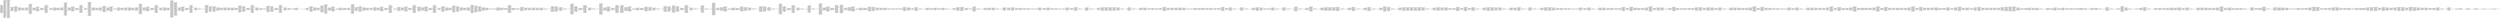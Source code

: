 digraph "graph.cfg.gv" {
	subgraph global {
		node [fontname=Courier fontsize=30.0 rank=same shape=box]
		block_0 [label="0: %00 = #0x1\l2: %01 = #0x40\l4: MSTORE(%01, %00)\l5: [NO_SSA] DUP1\l6: [NO_SSA] DUP5\l7: [NO_SSA] PUSH20\l1c: [NO_SSA] AND\l1d: [NO_SSA] DUP2\l1e: [NO_SSA] MSTORE\l1f: [NO_SSA] PUSH1\l21: [NO_SSA] ADD\l22: [NO_SSA] DUP4\l23: [NO_SSA] DUP2\l24: [NO_SSA] MSTORE\l25: [NO_SSA] PUSH1\l27: [NO_SSA] ADD\l28: [NO_SSA] DUP3\l29: [NO_SSA] DUP2\l2a: [NO_SSA] MSTORE\l2b: [NO_SSA] POP\l2c: [NO_SSA] PUSH1\l2e: [NO_SSA] DUP6\l2f: [NO_SSA] PUSH1\l31: [NO_SSA] MLOAD\l32: [NO_SSA] PUSH2\l35: [NO_SSA] SWAP2\l36: [NO_SSA] SWAP1\l37: [NO_SSA] PUSH2\l3a: [NO_SSA] JUMP\l"]
		block_3b [label="3b: [NO_SSA] JUMPDEST\l3c: [NO_SSA] SWAP1\l3d: [NO_SSA] DUP2\l3e: [NO_SSA] MSTORE\l3f: [NO_SSA] PUSH1\l41: [NO_SSA] ADD\l42: [NO_SSA] PUSH1\l44: [NO_SSA] MLOAD\l45: [NO_SSA] DUP1\l46: [NO_SSA] SWAP2\l47: [NO_SSA] SUB\l48: [NO_SSA] SWAP1\l49: [NO_SSA] SHA3\l4a: [NO_SSA] PUSH1\l4c: [NO_SSA] DUP3\l4d: [NO_SSA] ADD\l4e: [NO_SSA] MLOAD\l4f: [NO_SSA] DUP2\l50: [NO_SSA] PUSH1\l52: [NO_SSA] ADD\l53: [NO_SSA] PUSH1\l55: [NO_SSA] PUSH2\l58: [NO_SSA] EXP\l59: [NO_SSA] DUP2\l5a: [NO_SSA] SLOAD\l5b: [NO_SSA] DUP2\l5c: [NO_SSA] PUSH20\l71: [NO_SSA] MUL\l72: [NO_SSA] NOT\l73: [NO_SSA] AND\l74: [NO_SSA] SWAP1\l75: [NO_SSA] DUP4\l76: [NO_SSA] PUSH20\l8b: [NO_SSA] AND\l8c: [NO_SSA] MUL\l8d: [NO_SSA] OR\l8e: [NO_SSA] SWAP1\l8f: [NO_SSA] SSTORE\l90: [NO_SSA] POP\l91: [NO_SSA] PUSH1\l93: [NO_SSA] DUP3\l94: [NO_SSA] ADD\l95: [NO_SSA] MLOAD\l96: [NO_SSA] DUP2\l97: [NO_SSA] PUSH1\l99: [NO_SSA] ADD\l9a: [NO_SSA] SSTORE\l9b: [NO_SSA] PUSH1\l9d: [NO_SSA] DUP3\l9e: [NO_SSA] ADD\l9f: [NO_SSA] MLOAD\la0: [NO_SSA] DUP2\la1: [NO_SSA] PUSH1\la3: [NO_SSA] ADD\la4: [NO_SSA] SSTORE\la5: [NO_SSA] SWAP1\la6: [NO_SSA] POP\la7: [NO_SSA] POP\la8: [NO_SSA] POP\la9: [NO_SSA] POP\laa: [NO_SSA] POP\lab: [NO_SSA] POP\lac: [NO_SSA] JUMP\l"]
		block_ad [label="ad: [NO_SSA] JUMPDEST\lae: [NO_SSA] PUSH1\lb0: [NO_SSA] DUP2\lb1: [NO_SSA] DUP1\lb2: [NO_SSA] MLOAD\lb3: [NO_SSA] PUSH1\lb5: [NO_SSA] DUP2\lb6: [NO_SSA] ADD\lb7: [NO_SSA] DUP3\lb8: [NO_SSA] ADD\lb9: [NO_SSA] DUP1\lba: [NO_SSA] MLOAD\lbb: [NO_SSA] DUP5\lbc: [NO_SSA] DUP3\lbd: [NO_SSA] MSTORE\lbe: [NO_SSA] PUSH1\lc0: [NO_SSA] DUP4\lc1: [NO_SSA] ADD\lc2: [NO_SSA] PUSH1\lc4: [NO_SSA] DUP6\lc5: [NO_SSA] ADD\lc6: [NO_SSA] SHA3\lc7: [NO_SSA] DUP2\lc8: [NO_SSA] DUP4\lc9: [NO_SSA] MSTORE\lca: [NO_SSA] DUP1\lcb: [NO_SSA] SWAP6\lcc: [NO_SSA] POP\lcd: [NO_SSA] POP\lce: [NO_SSA] POP\lcf: [NO_SSA] POP\ld0: [NO_SSA] POP\ld1: [NO_SSA] POP\ld2: [NO_SSA] PUSH1\ld4: [NO_SSA] SWAP2\ld5: [NO_SSA] POP\ld6: [NO_SSA] SWAP1\ld7: [NO_SSA] POP\ld8: [NO_SSA] DUP1\ld9: [NO_SSA] PUSH1\ldb: [NO_SSA] ADD\ldc: [NO_SSA] PUSH1\lde: [NO_SSA] SWAP1\ldf: [NO_SSA] SLOAD\le0: [NO_SSA] SWAP1\le1: [NO_SSA] PUSH2\le4: [NO_SSA] EXP\le5: [NO_SSA] SWAP1\le6: [NO_SSA] DIV\le7: [NO_SSA] PUSH20\lfc: [NO_SSA] AND\lfd: [NO_SSA] SWAP1\lfe: [NO_SSA] DUP1\lff: [NO_SSA] PUSH1\l101: [NO_SSA] ADD\l102: [NO_SSA] SLOAD\l103: [NO_SSA] SWAP1\l104: [NO_SSA] DUP1\l105: [NO_SSA] PUSH1\l107: [NO_SSA] ADD\l108: [NO_SSA] SLOAD\l109: [NO_SSA] SWAP1\l10a: [NO_SSA] POP\l10b: [NO_SSA] DUP4\l10c: [NO_SSA] JUMP\l"]
		block_10d [label="10d: [NO_SSA] JUMPDEST\l10e: [NO_SSA] PUSH1\l110: [NO_SSA] PUSH1\l112: [NO_SSA] SWAP1\l113: [NO_SSA] SLOAD\l114: [NO_SSA] SWAP1\l115: [NO_SSA] PUSH2\l118: [NO_SSA] EXP\l119: [NO_SSA] SWAP1\l11a: [NO_SSA] DIV\l11b: [NO_SSA] PUSH20\l130: [NO_SSA] AND\l131: [NO_SSA] DUP2\l132: [NO_SSA] JUMP\l"]
		block_133 [label="133: [NO_SSA] JUMPDEST\l134: [NO_SSA] PUSH1\l136: [NO_SSA] DUP1\l137: [NO_SSA] SLOAD\l138: [NO_SSA] SWAP1\l139: [NO_SSA] PUSH2\l13c: [NO_SSA] EXP\l13d: [NO_SSA] SWAP1\l13e: [NO_SSA] DIV\l13f: [NO_SSA] PUSH20\l154: [NO_SSA] AND\l155: [NO_SSA] PUSH20\l16a: [NO_SSA] AND\l16b: [NO_SSA] CALLER\l16c: [NO_SSA] PUSH20\l181: [NO_SSA] AND\l182: [NO_SSA] EQ\l183: [NO_SSA] PUSH2\l186: [NO_SSA] JUMPI\l"]
		block_187 [label="187: [NO_SSA] PUSH1\l189: [NO_SSA] MLOAD\l18a: [NO_SSA] PUSH32\l1ab: [NO_SSA] DUP2\l1ac: [NO_SSA] MSTORE\l1ad: [NO_SSA] PUSH1\l1af: [NO_SSA] ADD\l1b0: [NO_SSA] PUSH2\l1b3: [NO_SSA] SWAP1\l1b4: [NO_SSA] PUSH2\l1b7: [NO_SSA] JUMP\l"]
		block_1b8 [label="1b8: [NO_SSA] JUMPDEST\l1b9: [NO_SSA] PUSH1\l1bb: [NO_SSA] MLOAD\l1bc: [NO_SSA] DUP1\l1bd: [NO_SSA] SWAP2\l1be: [NO_SSA] SUB\l1bf: [NO_SSA] SWAP1\l1c0: [NO_SSA] REVERT\l"]
		block_1c1 [label="1c1: [NO_SSA] JUMPDEST\l1c2: [NO_SSA] PUSH1\l1c4: [NO_SSA] DUP3\l1c5: [NO_SSA] PUSH1\l1c7: [NO_SSA] MLOAD\l1c8: [NO_SSA] PUSH2\l1cb: [NO_SSA] SWAP2\l1cc: [NO_SSA] SWAP1\l1cd: [NO_SSA] PUSH2\l1d0: [NO_SSA] JUMP\l"]
		block_1d1 [label="1d1: [NO_SSA] JUMPDEST\l1d2: [NO_SSA] SWAP1\l1d3: [NO_SSA] DUP2\l1d4: [NO_SSA] MSTORE\l1d5: [NO_SSA] PUSH1\l1d7: [NO_SSA] ADD\l1d8: [NO_SSA] PUSH1\l1da: [NO_SSA] MLOAD\l1db: [NO_SSA] DUP1\l1dc: [NO_SSA] SWAP2\l1dd: [NO_SSA] SUB\l1de: [NO_SSA] SWAP1\l1df: [NO_SSA] SHA3\l1e0: [NO_SSA] PUSH1\l1e2: [NO_SSA] ADD\l1e3: [NO_SSA] PUSH1\l1e5: [NO_SSA] SWAP1\l1e6: [NO_SSA] SLOAD\l1e7: [NO_SSA] SWAP1\l1e8: [NO_SSA] PUSH2\l1eb: [NO_SSA] EXP\l1ec: [NO_SSA] SWAP1\l1ed: [NO_SSA] DIV\l1ee: [NO_SSA] PUSH20\l203: [NO_SSA] AND\l204: [NO_SSA] PUSH20\l219: [NO_SSA] AND\l21a: [NO_SSA] PUSH4\l21f: [NO_SSA] ADDRESS\l220: [NO_SSA] PUSH1\l222: [NO_SSA] MLOAD\l223: [NO_SSA] DUP3\l224: [NO_SSA] PUSH4\l229: [NO_SSA] AND\l22a: [NO_SSA] PUSH1\l22c: [NO_SSA] INVALID\l"]
		block_22d [label="22d: [NO_SSA] DUP2\l22e: [NO_SSA] MSTORE\l22f: [NO_SSA] PUSH1\l231: [NO_SSA] ADD\l232: [NO_SSA] PUSH2\l235: [NO_SSA] SWAP2\l236: [NO_SSA] SWAP1\l237: [NO_SSA] PUSH2\l23a: [NO_SSA] JUMP\l"]
		block_23b [label="23b: [NO_SSA] JUMPDEST\l23c: [NO_SSA] PUSH1\l23e: [NO_SSA] PUSH1\l240: [NO_SSA] MLOAD\l241: [NO_SSA] DUP1\l242: [NO_SSA] DUP4\l243: [NO_SSA] SUB\l244: [NO_SSA] DUP2\l245: [NO_SSA] DUP7\l246: [NO_SSA] GAS\l247: [NO_SSA] STATICCALL\l248: [NO_SSA] ISZERO\l249: [NO_SSA] DUP1\l24a: [NO_SSA] ISZERO\l24b: [NO_SSA] PUSH2\l24e: [NO_SSA] JUMPI\l"]
		block_24f [label="24f: [NO_SSA] RETURNDATASIZE\l250: [NO_SSA] PUSH1\l252: [NO_SSA] DUP1\l253: [NO_SSA] RETURNDATACOPY\l254: [NO_SSA] RETURNDATASIZE\l255: [NO_SSA] PUSH1\l257: [NO_SSA] REVERT\l"]
		block_258 [label="258: [NO_SSA] JUMPDEST\l259: [NO_SSA] POP\l25a: [NO_SSA] POP\l25b: [NO_SSA] POP\l25c: [NO_SSA] POP\l25d: [NO_SSA] PUSH1\l25f: [NO_SSA] MLOAD\l260: [NO_SSA] RETURNDATASIZE\l261: [NO_SSA] PUSH1\l263: [NO_SSA] NOT\l264: [NO_SSA] PUSH1\l266: [NO_SSA] DUP3\l267: [NO_SSA] ADD\l268: [NO_SSA] AND\l269: [NO_SSA] DUP3\l26a: [NO_SSA] ADD\l26b: [NO_SSA] DUP1\l26c: [NO_SSA] PUSH1\l26e: [NO_SSA] MSTORE\l26f: [NO_SSA] POP\l270: [NO_SSA] DUP2\l271: [NO_SSA] ADD\l272: [NO_SSA] SWAP1\l273: [NO_SSA] PUSH2\l276: [NO_SSA] SWAP2\l277: [NO_SSA] SWAP1\l278: [NO_SSA] PUSH2\l27b: [NO_SSA] JUMP\l"]
		block_27c [label="27c: [NO_SSA] JUMPDEST\l27d: [NO_SSA] DUP2\l27e: [NO_SSA] GT\l27f: [NO_SSA] ISZERO\l280: [NO_SSA] PUSH2\l283: [NO_SSA] JUMPI\l"]
		block_284 [label="284: [NO_SSA] PUSH1\l286: [NO_SSA] MLOAD\l287: [NO_SSA] PUSH32\l2a8: [NO_SSA] DUP2\l2a9: [NO_SSA] MSTORE\l2aa: [NO_SSA] PUSH1\l2ac: [NO_SSA] ADD\l2ad: [NO_SSA] PUSH2\l2b0: [NO_SSA] SWAP1\l2b1: [NO_SSA] PUSH2\l2b4: [NO_SSA] JUMP\l"]
		block_2b5 [label="2b5: [NO_SSA] JUMPDEST\l2b6: [NO_SSA] PUSH1\l2b8: [NO_SSA] MLOAD\l2b9: [NO_SSA] DUP1\l2ba: [NO_SSA] SWAP2\l2bb: [NO_SSA] SUB\l2bc: [NO_SSA] SWAP1\l2bd: [NO_SSA] REVERT\l"]
		block_2be [label="2be: [NO_SSA] JUMPDEST\l2bf: [NO_SSA] PUSH1\l2c1: [NO_SSA] DUP3\l2c2: [NO_SSA] PUSH1\l2c4: [NO_SSA] MLOAD\l2c5: [NO_SSA] PUSH2\l2c8: [NO_SSA] SWAP2\l2c9: [NO_SSA] SWAP1\l2ca: [NO_SSA] PUSH2\l2cd: [NO_SSA] JUMP\l"]
		block_2ce [label="2ce: [NO_SSA] JUMPDEST\l2cf: [NO_SSA] SWAP1\l2d0: [NO_SSA] DUP2\l2d1: [NO_SSA] MSTORE\l2d2: [NO_SSA] PUSH1\l2d4: [NO_SSA] ADD\l2d5: [NO_SSA] PUSH1\l2d7: [NO_SSA] MLOAD\l2d8: [NO_SSA] DUP1\l2d9: [NO_SSA] SWAP2\l2da: [NO_SSA] SUB\l2db: [NO_SSA] SWAP1\l2dc: [NO_SSA] SHA3\l2dd: [NO_SSA] PUSH1\l2df: [NO_SSA] ADD\l2e0: [NO_SSA] PUSH1\l2e2: [NO_SSA] SWAP1\l2e3: [NO_SSA] SLOAD\l2e4: [NO_SSA] SWAP1\l2e5: [NO_SSA] PUSH2\l2e8: [NO_SSA] EXP\l2e9: [NO_SSA] SWAP1\l2ea: [NO_SSA] DIV\l2eb: [NO_SSA] PUSH20\l300: [NO_SSA] AND\l301: [NO_SSA] PUSH20\l316: [NO_SSA] AND\l317: [NO_SSA] PUSH4\l31c: [NO_SSA] PUSH1\l31e: [NO_SSA] PUSH1\l320: [NO_SSA] SWAP1\l321: [NO_SSA] SLOAD\l322: [NO_SSA] SWAP1\l323: [NO_SSA] PUSH2\l326: [NO_SSA] EXP\l327: [NO_SSA] SWAP1\l328: [NO_SSA] DIV\l329: [NO_SSA] PUSH20\l33e: [NO_SSA] AND\l33f: [NO_SSA] DUP4\l340: [NO_SSA] PUSH1\l342: [NO_SSA] MLOAD\l343: [NO_SSA] DUP4\l344: [NO_SSA] PUSH4\l349: [NO_SSA] AND\l34a: [NO_SSA] PUSH1\l34c: [NO_SSA] INVALID\l"]
		block_34d [label="34d: [NO_SSA] DUP2\l34e: [NO_SSA] MSTORE\l34f: [NO_SSA] PUSH1\l351: [NO_SSA] ADD\l352: [NO_SSA] PUSH2\l355: [NO_SSA] SWAP3\l356: [NO_SSA] SWAP2\l357: [NO_SSA] SWAP1\l358: [NO_SSA] PUSH2\l35b: [NO_SSA] JUMP\l"]
		block_35c [label="35c: [NO_SSA] JUMPDEST\l35d: [NO_SSA] PUSH1\l35f: [NO_SSA] PUSH1\l361: [NO_SSA] MLOAD\l362: [NO_SSA] DUP1\l363: [NO_SSA] DUP4\l364: [NO_SSA] SUB\l365: [NO_SSA] DUP2\l366: [NO_SSA] PUSH1\l368: [NO_SSA] DUP8\l369: [NO_SSA] GAS\l36a: [NO_SSA] CALL\l36b: [NO_SSA] ISZERO\l36c: [NO_SSA] DUP1\l36d: [NO_SSA] ISZERO\l36e: [NO_SSA] PUSH2\l371: [NO_SSA] JUMPI\l"]
		block_372 [label="372: [NO_SSA] RETURNDATASIZE\l373: [NO_SSA] PUSH1\l375: [NO_SSA] DUP1\l376: [NO_SSA] RETURNDATACOPY\l377: [NO_SSA] RETURNDATASIZE\l378: [NO_SSA] PUSH1\l37a: [NO_SSA] REVERT\l"]
		block_37b [label="37b: [NO_SSA] JUMPDEST\l37c: [NO_SSA] POP\l37d: [NO_SSA] POP\l37e: [NO_SSA] POP\l37f: [NO_SSA] POP\l380: [NO_SSA] PUSH1\l382: [NO_SSA] MLOAD\l383: [NO_SSA] RETURNDATASIZE\l384: [NO_SSA] PUSH1\l386: [NO_SSA] NOT\l387: [NO_SSA] PUSH1\l389: [NO_SSA] DUP3\l38a: [NO_SSA] ADD\l38b: [NO_SSA] AND\l38c: [NO_SSA] DUP3\l38d: [NO_SSA] ADD\l38e: [NO_SSA] DUP1\l38f: [NO_SSA] PUSH1\l391: [NO_SSA] MSTORE\l392: [NO_SSA] POP\l393: [NO_SSA] DUP2\l394: [NO_SSA] ADD\l395: [NO_SSA] SWAP1\l396: [NO_SSA] PUSH2\l399: [NO_SSA] SWAP2\l39a: [NO_SSA] SWAP1\l39b: [NO_SSA] PUSH2\l39e: [NO_SSA] JUMP\l"]
		block_39f [label="39f: [NO_SSA] JUMPDEST\l3a0: [NO_SSA] POP\l3a1: [NO_SSA] POP\l3a2: [NO_SSA] POP\l3a3: [NO_SSA] JUMP\l"]
		block_3a4 [label="3a4: [NO_SSA] JUMPDEST\l3a5: [NO_SSA] PUSH1\l3a7: [NO_SSA] ISZERO\l3a8: [NO_SSA] ISZERO\l3a9: [NO_SSA] PUSH1\l3ab: [NO_SSA] PUSH1\l3ad: [NO_SSA] CALLER\l3ae: [NO_SSA] PUSH20\l3c3: [NO_SSA] AND\l3c4: [NO_SSA] PUSH20\l3d9: [NO_SSA] AND\l3da: [NO_SSA] DUP2\l3db: [NO_SSA] MSTORE\l3dc: [NO_SSA] PUSH1\l3de: [NO_SSA] ADD\l3df: [NO_SSA] SWAP1\l3e0: [NO_SSA] DUP2\l3e1: [NO_SSA] MSTORE\l3e2: [NO_SSA] PUSH1\l3e4: [NO_SSA] ADD\l3e5: [NO_SSA] PUSH1\l3e7: [NO_SSA] SHA3\l3e8: [NO_SSA] PUSH1\l3ea: [NO_SSA] DUP8\l3eb: [NO_SSA] DUP2\l3ec: [NO_SSA] MSTORE\l3ed: [NO_SSA] PUSH1\l3ef: [NO_SSA] ADD\l3f0: [NO_SSA] SWAP1\l3f1: [NO_SSA] DUP2\l3f2: [NO_SSA] MSTORE\l3f3: [NO_SSA] PUSH1\l3f5: [NO_SSA] ADD\l3f6: [NO_SSA] PUSH1\l3f8: [NO_SSA] SHA3\l3f9: [NO_SSA] PUSH1\l3fb: [NO_SSA] SWAP1\l3fc: [NO_SSA] SLOAD\l3fd: [NO_SSA] SWAP1\l3fe: [NO_SSA] PUSH2\l401: [NO_SSA] EXP\l402: [NO_SSA] SWAP1\l403: [NO_SSA] DIV\l404: [NO_SSA] PUSH1\l406: [NO_SSA] AND\l407: [NO_SSA] ISZERO\l408: [NO_SSA] ISZERO\l409: [NO_SSA] EQ\l40a: [NO_SSA] PUSH2\l40d: [NO_SSA] JUMPI\l"]
		block_40e [label="40e: [NO_SSA] PUSH1\l410: [NO_SSA] MLOAD\l411: [NO_SSA] PUSH32\l432: [NO_SSA] DUP2\l433: [NO_SSA] MSTORE\l434: [NO_SSA] PUSH1\l436: [NO_SSA] ADD\l437: [NO_SSA] PUSH2\l43a: [NO_SSA] SWAP1\l43b: [NO_SSA] PUSH2\l43e: [NO_SSA] JUMP\l"]
		block_43f [label="43f: [NO_SSA] JUMPDEST\l440: [NO_SSA] PUSH1\l442: [NO_SSA] MLOAD\l443: [NO_SSA] DUP1\l444: [NO_SSA] SWAP2\l445: [NO_SSA] SUB\l446: [NO_SSA] SWAP1\l447: [NO_SSA] REVERT\l"]
		block_448 [label="448: [NO_SSA] JUMPDEST\l449: [NO_SSA] DUP6\l44a: [NO_SSA] PUSH1\l44c: [NO_SSA] DUP6\l44d: [NO_SSA] PUSH1\l44f: [NO_SSA] MLOAD\l450: [NO_SSA] PUSH2\l453: [NO_SSA] SWAP2\l454: [NO_SSA] SWAP1\l455: [NO_SSA] PUSH2\l458: [NO_SSA] JUMP\l"]
		block_459 [label="459: [NO_SSA] JUMPDEST\l45a: [NO_SSA] SWAP1\l45b: [NO_SSA] DUP2\l45c: [NO_SSA] MSTORE\l45d: [NO_SSA] PUSH1\l45f: [NO_SSA] ADD\l460: [NO_SSA] PUSH1\l462: [NO_SSA] MLOAD\l463: [NO_SSA] DUP1\l464: [NO_SSA] SWAP2\l465: [NO_SSA] SUB\l466: [NO_SSA] SWAP1\l467: [NO_SSA] SHA3\l468: [NO_SSA] PUSH1\l46a: [NO_SSA] ADD\l46b: [NO_SSA] SLOAD\l46c: [NO_SSA] GT\l46d: [NO_SSA] ISZERO\l46e: [NO_SSA] DUP1\l46f: [NO_SSA] ISZERO\l470: [NO_SSA] PUSH2\l473: [NO_SSA] JUMPI\l"]
		block_474 [label="474: [NO_SSA] POP\l475: [NO_SSA] DUP6\l476: [NO_SSA] PUSH1\l478: [NO_SSA] DUP6\l479: [NO_SSA] PUSH1\l47b: [NO_SSA] MLOAD\l47c: [NO_SSA] PUSH2\l47f: [NO_SSA] SWAP2\l480: [NO_SSA] SWAP1\l481: [NO_SSA] PUSH2\l484: [NO_SSA] JUMP\l"]
		block_485 [label="485: [NO_SSA] JUMPDEST\l486: [NO_SSA] SWAP1\l487: [NO_SSA] DUP2\l488: [NO_SSA] MSTORE\l489: [NO_SSA] PUSH1\l48b: [NO_SSA] ADD\l48c: [NO_SSA] PUSH1\l48e: [NO_SSA] MLOAD\l48f: [NO_SSA] DUP1\l490: [NO_SSA] SWAP2\l491: [NO_SSA] SUB\l492: [NO_SSA] SWAP1\l493: [NO_SSA] SHA3\l494: [NO_SSA] PUSH1\l496: [NO_SSA] ADD\l497: [NO_SSA] SLOAD\l498: [NO_SSA] LT\l499: [NO_SSA] ISZERO\l"]
		block_49a [label="49a: [NO_SSA] JUMPDEST\l49b: [NO_SSA] PUSH2\l49e: [NO_SSA] JUMPI\l"]
		block_49f [label="49f: [NO_SSA] PUSH1\l4a1: [NO_SSA] MLOAD\l4a2: [NO_SSA] PUSH32\l4c3: [NO_SSA] DUP2\l4c4: [NO_SSA] MSTORE\l4c5: [NO_SSA] PUSH1\l4c7: [NO_SSA] ADD\l4c8: [NO_SSA] PUSH2\l4cb: [NO_SSA] SWAP1\l4cc: [NO_SSA] PUSH2\l4cf: [NO_SSA] JUMP\l"]
		block_4d0 [label="4d0: [NO_SSA] JUMPDEST\l4d1: [NO_SSA] PUSH1\l4d3: [NO_SSA] MLOAD\l4d4: [NO_SSA] DUP1\l4d5: [NO_SSA] SWAP2\l4d6: [NO_SSA] SUB\l4d7: [NO_SSA] SWAP1\l4d8: [NO_SSA] REVERT\l"]
		block_4d9 [label="4d9: [NO_SSA] JUMPDEST\l4da: [NO_SSA] PUSH1\l4dc: [NO_SSA] CALLVALUE\l4dd: [NO_SSA] SWAP1\l4de: [NO_SSA] POP\l4df: [NO_SSA] PUSH1\l4e1: [NO_SSA] DUP2\l4e2: [NO_SSA] GT\l4e3: [NO_SSA] PUSH2\l4e6: [NO_SSA] JUMPI\l"]
		block_4e7 [label="4e7: [NO_SSA] PUSH1\l4e9: [NO_SSA] MLOAD\l4ea: [NO_SSA] PUSH32\l50b: [NO_SSA] DUP2\l50c: [NO_SSA] MSTORE\l50d: [NO_SSA] PUSH1\l50f: [NO_SSA] ADD\l510: [NO_SSA] PUSH2\l513: [NO_SSA] SWAP1\l514: [NO_SSA] PUSH2\l517: [NO_SSA] JUMP\l"]
		block_518 [label="518: [NO_SSA] JUMPDEST\l519: [NO_SSA] PUSH1\l51b: [NO_SSA] MLOAD\l51c: [NO_SSA] DUP1\l51d: [NO_SSA] SWAP2\l51e: [NO_SSA] SUB\l51f: [NO_SSA] SWAP1\l520: [NO_SSA] REVERT\l"]
		block_521 [label="521: [NO_SSA] JUMPDEST\l522: [NO_SSA] PUSH1\l524: [NO_SSA] PUSH1\l526: [NO_SSA] DUP7\l527: [NO_SSA] PUSH1\l529: [NO_SSA] MLOAD\l52a: [NO_SSA] PUSH2\l52d: [NO_SSA] SWAP2\l52e: [NO_SSA] SWAP1\l52f: [NO_SSA] PUSH2\l532: [NO_SSA] JUMP\l"]
		block_533 [label="533: [NO_SSA] JUMPDEST\l534: [NO_SSA] SWAP1\l535: [NO_SSA] DUP2\l536: [NO_SSA] MSTORE\l537: [NO_SSA] PUSH1\l539: [NO_SSA] ADD\l53a: [NO_SSA] PUSH1\l53c: [NO_SSA] MLOAD\l53d: [NO_SSA] DUP1\l53e: [NO_SSA] SWAP2\l53f: [NO_SSA] SUB\l540: [NO_SSA] SWAP1\l541: [NO_SSA] SHA3\l542: [NO_SSA] PUSH1\l544: [NO_SSA] ADD\l545: [NO_SSA] PUSH1\l547: [NO_SSA] SWAP1\l548: [NO_SSA] SLOAD\l549: [NO_SSA] SWAP1\l54a: [NO_SSA] PUSH2\l54d: [NO_SSA] EXP\l54e: [NO_SSA] SWAP1\l54f: [NO_SSA] DIV\l550: [NO_SSA] PUSH20\l565: [NO_SSA] AND\l566: [NO_SSA] PUSH20\l57b: [NO_SSA] AND\l57c: [NO_SSA] PUSH4\l581: [NO_SSA] CALLER\l582: [NO_SSA] ADDRESS\l583: [NO_SSA] PUSH1\l585: [NO_SSA] MLOAD\l586: [NO_SSA] DUP4\l587: [NO_SSA] PUSH4\l58c: [NO_SSA] AND\l58d: [NO_SSA] PUSH1\l58f: [NO_SSA] INVALID\l"]
		block_590 [label="590: [NO_SSA] DUP2\l591: [NO_SSA] MSTORE\l592: [NO_SSA] PUSH1\l594: [NO_SSA] ADD\l595: [NO_SSA] PUSH2\l598: [NO_SSA] SWAP3\l599: [NO_SSA] SWAP2\l59a: [NO_SSA] SWAP1\l59b: [NO_SSA] PUSH2\l59e: [NO_SSA] JUMP\l"]
		block_59f [label="59f: [NO_SSA] JUMPDEST\l5a0: [NO_SSA] PUSH1\l5a2: [NO_SSA] PUSH1\l5a4: [NO_SSA] MLOAD\l5a5: [NO_SSA] DUP1\l5a6: [NO_SSA] DUP4\l5a7: [NO_SSA] SUB\l5a8: [NO_SSA] DUP2\l5a9: [NO_SSA] DUP7\l5aa: [NO_SSA] GAS\l5ab: [NO_SSA] STATICCALL\l5ac: [NO_SSA] ISZERO\l5ad: [NO_SSA] DUP1\l5ae: [NO_SSA] ISZERO\l5af: [NO_SSA] PUSH2\l5b2: [NO_SSA] JUMPI\l"]
		block_5b3 [label="5b3: [NO_SSA] RETURNDATASIZE\l5b4: [NO_SSA] PUSH1\l5b6: [NO_SSA] DUP1\l5b7: [NO_SSA] RETURNDATACOPY\l5b8: [NO_SSA] RETURNDATASIZE\l5b9: [NO_SSA] PUSH1\l5bb: [NO_SSA] REVERT\l"]
		block_5bc [label="5bc: [NO_SSA] JUMPDEST\l5bd: [NO_SSA] POP\l5be: [NO_SSA] POP\l5bf: [NO_SSA] POP\l5c0: [NO_SSA] POP\l5c1: [NO_SSA] PUSH1\l5c3: [NO_SSA] MLOAD\l5c4: [NO_SSA] RETURNDATASIZE\l5c5: [NO_SSA] PUSH1\l5c7: [NO_SSA] NOT\l5c8: [NO_SSA] PUSH1\l5ca: [NO_SSA] DUP3\l5cb: [NO_SSA] ADD\l5cc: [NO_SSA] AND\l5cd: [NO_SSA] DUP3\l5ce: [NO_SSA] ADD\l5cf: [NO_SSA] DUP1\l5d0: [NO_SSA] PUSH1\l5d2: [NO_SSA] MSTORE\l5d3: [NO_SSA] POP\l5d4: [NO_SSA] DUP2\l5d5: [NO_SSA] ADD\l5d6: [NO_SSA] SWAP1\l5d7: [NO_SSA] PUSH2\l5da: [NO_SSA] SWAP2\l5db: [NO_SSA] SWAP1\l5dc: [NO_SSA] PUSH2\l5df: [NO_SSA] JUMP\l"]
		block_5e0 [label="5e0: [NO_SSA] JUMPDEST\l5e1: [NO_SSA] SWAP1\l5e2: [NO_SSA] POP\l5e3: [NO_SSA] DUP8\l5e4: [NO_SSA] DUP2\l5e5: [NO_SSA] LT\l5e6: [NO_SSA] ISZERO\l5e7: [NO_SSA] PUSH2\l5ea: [NO_SSA] JUMPI\l"]
		block_5eb [label="5eb: [NO_SSA] PUSH1\l5ed: [NO_SSA] MLOAD\l5ee: [NO_SSA] PUSH32\l60f: [NO_SSA] DUP2\l610: [NO_SSA] MSTORE\l611: [NO_SSA] PUSH1\l613: [NO_SSA] ADD\l614: [NO_SSA] PUSH2\l617: [NO_SSA] SWAP1\l618: [NO_SSA] PUSH2\l61b: [NO_SSA] JUMP\l"]
		block_61c [label="61c: [NO_SSA] JUMPDEST\l61d: [NO_SSA] PUSH1\l61f: [NO_SSA] MLOAD\l620: [NO_SSA] DUP1\l621: [NO_SSA] SWAP2\l622: [NO_SSA] SUB\l623: [NO_SSA] SWAP1\l624: [NO_SSA] REVERT\l"]
		block_625 [label="625: [NO_SSA] JUMPDEST\l626: [NO_SSA] PUSH1\l628: [NO_SSA] PUSH1\l62a: [NO_SSA] PUSH1\l62c: [NO_SSA] CALLER\l62d: [NO_SSA] PUSH20\l642: [NO_SSA] AND\l643: [NO_SSA] PUSH20\l658: [NO_SSA] AND\l659: [NO_SSA] DUP2\l65a: [NO_SSA] MSTORE\l65b: [NO_SSA] PUSH1\l65d: [NO_SSA] ADD\l65e: [NO_SSA] SWAP1\l65f: [NO_SSA] DUP2\l660: [NO_SSA] MSTORE\l661: [NO_SSA] PUSH1\l663: [NO_SSA] ADD\l664: [NO_SSA] PUSH1\l666: [NO_SSA] SHA3\l667: [NO_SSA] PUSH1\l669: [NO_SSA] DUP10\l66a: [NO_SSA] DUP2\l66b: [NO_SSA] MSTORE\l66c: [NO_SSA] PUSH1\l66e: [NO_SSA] ADD\l66f: [NO_SSA] SWAP1\l670: [NO_SSA] DUP2\l671: [NO_SSA] MSTORE\l672: [NO_SSA] PUSH1\l674: [NO_SSA] ADD\l675: [NO_SSA] PUSH1\l677: [NO_SSA] SHA3\l678: [NO_SSA] PUSH1\l67a: [NO_SSA] PUSH2\l67d: [NO_SSA] EXP\l67e: [NO_SSA] DUP2\l67f: [NO_SSA] SLOAD\l680: [NO_SSA] DUP2\l681: [NO_SSA] PUSH1\l683: [NO_SSA] MUL\l684: [NO_SSA] NOT\l685: [NO_SSA] AND\l686: [NO_SSA] SWAP1\l687: [NO_SSA] DUP4\l688: [NO_SSA] ISZERO\l689: [NO_SSA] ISZERO\l68a: [NO_SSA] MUL\l68b: [NO_SSA] OR\l68c: [NO_SSA] SWAP1\l68d: [NO_SSA] SSTORE\l68e: [NO_SSA] POP\l68f: [NO_SSA] PUSH1\l691: [NO_SSA] DUP7\l692: [NO_SSA] PUSH1\l694: [NO_SSA] MLOAD\l695: [NO_SSA] PUSH2\l698: [NO_SSA] SWAP2\l699: [NO_SSA] SWAP1\l69a: [NO_SSA] PUSH2\l69d: [NO_SSA] JUMP\l"]
		block_69e [label="69e: [NO_SSA] JUMPDEST\l69f: [NO_SSA] SWAP1\l6a0: [NO_SSA] DUP2\l6a1: [NO_SSA] MSTORE\l6a2: [NO_SSA] PUSH1\l6a4: [NO_SSA] ADD\l6a5: [NO_SSA] PUSH1\l6a7: [NO_SSA] MLOAD\l6a8: [NO_SSA] DUP1\l6a9: [NO_SSA] SWAP2\l6aa: [NO_SSA] SUB\l6ab: [NO_SSA] SWAP1\l6ac: [NO_SSA] SHA3\l6ad: [NO_SSA] PUSH1\l6af: [NO_SSA] ADD\l6b0: [NO_SSA] PUSH1\l6b2: [NO_SSA] SWAP1\l6b3: [NO_SSA] SLOAD\l6b4: [NO_SSA] SWAP1\l6b5: [NO_SSA] PUSH2\l6b8: [NO_SSA] EXP\l6b9: [NO_SSA] SWAP1\l6ba: [NO_SSA] DIV\l6bb: [NO_SSA] PUSH20\l6d0: [NO_SSA] AND\l6d1: [NO_SSA] PUSH20\l6e6: [NO_SSA] AND\l6e7: [NO_SSA] PUSH4\l6ec: [NO_SSA] CALLER\l6ed: [NO_SSA] PUSH1\l6ef: [NO_SSA] PUSH1\l6f1: [NO_SSA] SWAP1\l6f2: [NO_SSA] SLOAD\l6f3: [NO_SSA] SWAP1\l6f4: [NO_SSA] PUSH2\l6f7: [NO_SSA] EXP\l6f8: [NO_SSA] SWAP1\l6f9: [NO_SSA] DIV\l6fa: [NO_SSA] PUSH20\l70f: [NO_SSA] AND\l710: [NO_SSA] DUP12\l711: [NO_SSA] PUSH1\l713: [NO_SSA] MLOAD\l714: [NO_SSA] DUP5\l715: [NO_SSA] PUSH4\l71a: [NO_SSA] AND\l71b: [NO_SSA] PUSH1\l71d: [NO_SSA] INVALID\l"]
		block_71e [label="71e: [NO_SSA] DUP2\l71f: [NO_SSA] MSTORE\l720: [NO_SSA] PUSH1\l722: [NO_SSA] ADD\l723: [NO_SSA] PUSH2\l726: [NO_SSA] SWAP4\l727: [NO_SSA] SWAP3\l728: [NO_SSA] SWAP2\l729: [NO_SSA] SWAP1\l72a: [NO_SSA] PUSH2\l72d: [NO_SSA] JUMP\l"]
		block_72e [label="72e: [NO_SSA] JUMPDEST\l72f: [NO_SSA] PUSH1\l731: [NO_SSA] PUSH1\l733: [NO_SSA] MLOAD\l734: [NO_SSA] DUP1\l735: [NO_SSA] DUP4\l736: [NO_SSA] SUB\l737: [NO_SSA] DUP2\l738: [NO_SSA] PUSH1\l73a: [NO_SSA] DUP8\l73b: [NO_SSA] GAS\l73c: [NO_SSA] CALL\l73d: [NO_SSA] ISZERO\l73e: [NO_SSA] DUP1\l73f: [NO_SSA] ISZERO\l740: [NO_SSA] PUSH2\l743: [NO_SSA] JUMPI\l"]
		block_744 [label="744: [NO_SSA] RETURNDATASIZE\l745: [NO_SSA] PUSH1\l747: [NO_SSA] DUP1\l748: [NO_SSA] RETURNDATACOPY\l749: [NO_SSA] RETURNDATASIZE\l74a: [NO_SSA] PUSH1\l74c: [NO_SSA] REVERT\l"]
		block_74d [label="74d: [NO_SSA] JUMPDEST\l74e: [NO_SSA] POP\l74f: [NO_SSA] POP\l750: [NO_SSA] POP\l751: [NO_SSA] POP\l752: [NO_SSA] PUSH1\l754: [NO_SSA] MLOAD\l755: [NO_SSA] RETURNDATASIZE\l756: [NO_SSA] PUSH1\l758: [NO_SSA] NOT\l759: [NO_SSA] PUSH1\l75b: [NO_SSA] DUP3\l75c: [NO_SSA] ADD\l75d: [NO_SSA] AND\l75e: [NO_SSA] DUP3\l75f: [NO_SSA] ADD\l760: [NO_SSA] DUP1\l761: [NO_SSA] PUSH1\l763: [NO_SSA] MSTORE\l764: [NO_SSA] POP\l765: [NO_SSA] DUP2\l766: [NO_SSA] ADD\l767: [NO_SSA] SWAP1\l768: [NO_SSA] PUSH2\l76b: [NO_SSA] SWAP2\l76c: [NO_SSA] SWAP1\l76d: [NO_SSA] PUSH2\l770: [NO_SSA] JUMP\l"]
		block_771 [label="771: [NO_SSA] JUMPDEST\l772: [NO_SSA] POP\l773: [NO_SSA] PUSH1\l775: [NO_SSA] PUSH1\l777: [NO_SSA] DUP2\l778: [NO_SSA] GT\l779: [NO_SSA] ISZERO\l77a: [NO_SSA] PUSH2\l77d: [NO_SSA] JUMPI\l"]
		block_77e [label="77e: [NO_SSA] PUSH2\l781: [NO_SSA] PUSH2\l784: [NO_SSA] JUMP\l"]
		block_785 [label="785: [NO_SSA] JUMPDEST\l"]
		block_786 [label="786: [NO_SSA] JUMPDEST\l787: [NO_SSA] PUSH32\l7a8: [NO_SSA] CALLER\l7a9: [NO_SSA] DUP13\l7aa: [NO_SSA] DUP13\l7ab: [NO_SSA] DUP13\l7ac: [NO_SSA] TIMESTAMP\l7ad: [NO_SSA] DUP14\l7ae: [NO_SSA] DUP14\l7af: [NO_SSA] DUP14\l7b0: [NO_SSA] DUP14\l7b1: [NO_SSA] DUP14\l7b2: [NO_SSA] PUSH1\l7b4: [NO_SSA] MLOAD\l7b5: [NO_SSA] PUSH2\l7b8: [NO_SSA] SWAP11\l7b9: [NO_SSA] SWAP10\l7ba: [NO_SSA] SWAP9\l7bb: [NO_SSA] SWAP8\l7bc: [NO_SSA] SWAP7\l7bd: [NO_SSA] SWAP6\l7be: [NO_SSA] SWAP5\l7bf: [NO_SSA] SWAP4\l7c0: [NO_SSA] SWAP3\l7c1: [NO_SSA] SWAP2\l7c2: [NO_SSA] SWAP1\l7c3: [NO_SSA] PUSH2\l7c6: [NO_SSA] JUMP\l"]
		block_7c7 [label="7c7: [NO_SSA] JUMPDEST\l7c8: [NO_SSA] PUSH1\l7ca: [NO_SSA] MLOAD\l7cb: [NO_SSA] DUP1\l7cc: [NO_SSA] SWAP2\l7cd: [NO_SSA] SUB\l7ce: [NO_SSA] SWAP1\l7cf: [NO_SSA] LOG2\l7d0: [NO_SSA] POP\l7d1: [NO_SSA] POP\l7d2: [NO_SSA] POP\l7d3: [NO_SSA] POP\l7d4: [NO_SSA] POP\l7d5: [NO_SSA] POP\l7d6: [NO_SSA] POP\l7d7: [NO_SSA] POP\l7d8: [NO_SSA] POP\l7d9: [NO_SSA] POP\l7da: [NO_SSA] JUMP\l"]
		block_7db [label="7db: [NO_SSA] JUMPDEST\l7dc: [NO_SSA] PUSH1\l7de: [NO_SSA] DUP1\l7df: [NO_SSA] SLOAD\l7e0: [NO_SSA] SWAP1\l7e1: [NO_SSA] PUSH2\l7e4: [NO_SSA] EXP\l7e5: [NO_SSA] SWAP1\l7e6: [NO_SSA] DIV\l7e7: [NO_SSA] PUSH20\l7fc: [NO_SSA] AND\l7fd: [NO_SSA] PUSH20\l812: [NO_SSA] AND\l813: [NO_SSA] CALLER\l814: [NO_SSA] PUSH20\l829: [NO_SSA] AND\l82a: [NO_SSA] EQ\l82b: [NO_SSA] PUSH2\l82e: [NO_SSA] JUMPI\l"]
		block_82f [label="82f: [NO_SSA] PUSH1\l831: [NO_SSA] MLOAD\l832: [NO_SSA] PUSH32\l853: [NO_SSA] DUP2\l854: [NO_SSA] MSTORE\l855: [NO_SSA] PUSH1\l857: [NO_SSA] ADD\l858: [NO_SSA] PUSH2\l85b: [NO_SSA] SWAP1\l85c: [NO_SSA] PUSH2\l85f: [NO_SSA] JUMP\l"]
		block_860 [label="860: [NO_SSA] JUMPDEST\l861: [NO_SSA] PUSH1\l863: [NO_SSA] MLOAD\l864: [NO_SSA] DUP1\l865: [NO_SSA] SWAP2\l866: [NO_SSA] SUB\l867: [NO_SSA] SWAP1\l868: [NO_SSA] REVERT\l"]
		block_869 [label="869: [NO_SSA] JUMPDEST\l86a: [NO_SSA] PUSH1\l86c: [NO_SSA] PUSH2\l86f: [NO_SSA] DUP3\l870: [NO_SSA] PUSH1\l872: [NO_SSA] PUSH2\l875: [NO_SSA] SWAP2\l876: [NO_SSA] SWAP1\l877: [NO_SSA] PUSH2\l87a: [NO_SSA] JUMP\l"]
		block_87b [label="87b: [NO_SSA] JUMPDEST\l87c: [NO_SSA] PUSH2\l87f: [NO_SSA] DUP6\l880: [NO_SSA] PUSH1\l882: [NO_SSA] PUSH2\l885: [NO_SSA] SWAP2\l886: [NO_SSA] SWAP1\l887: [NO_SSA] PUSH2\l88a: [NO_SSA] JUMP\l"]
		block_88b [label="88b: [NO_SSA] JUMPDEST\l88c: [NO_SSA] DUP8\l88d: [NO_SSA] PUSH2\l890: [NO_SSA] SWAP1\l891: [NO_SSA] SWAP2\l892: [NO_SSA] SWAP1\l893: [NO_SSA] PUSH4\l898: [NO_SSA] AND\l899: [NO_SSA] JUMP\l"]
		block_89a [label="89a: [NO_SSA] JUMPDEST\l89b: [NO_SSA] PUSH2\l89e: [NO_SSA] SWAP1\l89f: [NO_SSA] SWAP2\l8a0: [NO_SSA] SWAP1\l8a1: [NO_SSA] PUSH4\l8a6: [NO_SSA] AND\l8a7: [NO_SSA] JUMP\l"]
		block_8a8 [label="8a8: [NO_SSA] JUMPDEST\l8a9: [NO_SSA] SWAP1\l8aa: [NO_SSA] POP\l8ab: [NO_SSA] PUSH1\l8ad: [NO_SSA] PUSH1\l8af: [NO_SSA] SWAP1\l8b0: [NO_SSA] SLOAD\l8b1: [NO_SSA] SWAP1\l8b2: [NO_SSA] PUSH2\l8b5: [NO_SSA] EXP\l8b6: [NO_SSA] SWAP1\l8b7: [NO_SSA] DIV\l8b8: [NO_SSA] PUSH20\l8cd: [NO_SSA] AND\l8ce: [NO_SSA] PUSH20\l8e3: [NO_SSA] AND\l8e4: [NO_SSA] PUSH4\l8e9: [NO_SSA] PUSH1\l8eb: [NO_SSA] MLOAD\l8ec: [NO_SSA] DUP2\l8ed: [NO_SSA] PUSH4\l8f2: [NO_SSA] AND\l8f3: [NO_SSA] PUSH1\l8f5: [NO_SSA] INVALID\l"]
		block_8f6 [label="8f6: [NO_SSA] DUP2\l8f7: [NO_SSA] MSTORE\l8f8: [NO_SSA] PUSH1\l8fa: [NO_SSA] ADD\l8fb: [NO_SSA] PUSH1\l8fd: [NO_SSA] PUSH1\l8ff: [NO_SSA] MLOAD\l900: [NO_SSA] DUP1\l901: [NO_SSA] DUP4\l902: [NO_SSA] SUB\l903: [NO_SSA] DUP2\l904: [NO_SSA] DUP7\l905: [NO_SSA] GAS\l906: [NO_SSA] STATICCALL\l907: [NO_SSA] ISZERO\l908: [NO_SSA] DUP1\l909: [NO_SSA] ISZERO\l90a: [NO_SSA] PUSH2\l90d: [NO_SSA] JUMPI\l"]
		block_90e [label="90e: [NO_SSA] RETURNDATASIZE\l90f: [NO_SSA] PUSH1\l911: [NO_SSA] DUP1\l912: [NO_SSA] RETURNDATACOPY\l913: [NO_SSA] RETURNDATASIZE\l914: [NO_SSA] PUSH1\l916: [NO_SSA] REVERT\l"]
		block_917 [label="917: [NO_SSA] JUMPDEST\l918: [NO_SSA] POP\l919: [NO_SSA] POP\l91a: [NO_SSA] POP\l91b: [NO_SSA] POP\l91c: [NO_SSA] PUSH1\l91e: [NO_SSA] MLOAD\l91f: [NO_SSA] RETURNDATASIZE\l920: [NO_SSA] PUSH1\l922: [NO_SSA] NOT\l923: [NO_SSA] PUSH1\l925: [NO_SSA] DUP3\l926: [NO_SSA] ADD\l927: [NO_SSA] AND\l928: [NO_SSA] DUP3\l929: [NO_SSA] ADD\l92a: [NO_SSA] DUP1\l92b: [NO_SSA] PUSH1\l92d: [NO_SSA] MSTORE\l92e: [NO_SSA] POP\l92f: [NO_SSA] DUP2\l930: [NO_SSA] ADD\l931: [NO_SSA] SWAP1\l932: [NO_SSA] PUSH2\l935: [NO_SSA] SWAP2\l936: [NO_SSA] SWAP1\l937: [NO_SSA] PUSH2\l93a: [NO_SSA] JUMP\l"]
		block_93b [label="93b: [NO_SSA] JUMPDEST\l93c: [NO_SSA] PUSH20\l951: [NO_SSA] AND\l952: [NO_SSA] DUP6\l953: [NO_SSA] PUSH20\l968: [NO_SSA] AND\l969: [NO_SSA] EQ\l96a: [NO_SSA] ISZERO\l96b: [NO_SSA] PUSH2\l96e: [NO_SSA] JUMPI\l"]
		block_96f [label="96f: [NO_SSA] PUSH2\l972: [NO_SSA] DUP7\l973: [NO_SSA] ADDRESS\l974: [NO_SSA] DUP4\l975: [NO_SSA] PUSH2\l978: [NO_SSA] JUMP\l"]
		block_979 [label="979: [NO_SSA] JUMPDEST\l97a: [NO_SSA] PUSH2\l97d: [NO_SSA] JUMP\l"]
		block_97e [label="97e: [NO_SSA] JUMPDEST\l97f: [NO_SSA] PUSH1\l981: [NO_SSA] PUSH1\l983: [NO_SSA] SWAP1\l984: [NO_SSA] SLOAD\l985: [NO_SSA] SWAP1\l986: [NO_SSA] PUSH2\l989: [NO_SSA] EXP\l98a: [NO_SSA] SWAP1\l98b: [NO_SSA] DIV\l98c: [NO_SSA] PUSH20\l9a1: [NO_SSA] AND\l9a2: [NO_SSA] PUSH20\l9b7: [NO_SSA] AND\l9b8: [NO_SSA] PUSH4\l9bd: [NO_SSA] PUSH1\l9bf: [NO_SSA] MLOAD\l9c0: [NO_SSA] DUP2\l9c1: [NO_SSA] PUSH4\l9c6: [NO_SSA] AND\l9c7: [NO_SSA] PUSH1\l9c9: [NO_SSA] INVALID\l"]
		block_9ca [label="9ca: [NO_SSA] DUP2\l9cb: [NO_SSA] MSTORE\l9cc: [NO_SSA] PUSH1\l9ce: [NO_SSA] ADD\l9cf: [NO_SSA] PUSH1\l9d1: [NO_SSA] PUSH1\l9d3: [NO_SSA] MLOAD\l9d4: [NO_SSA] DUP1\l9d5: [NO_SSA] DUP4\l9d6: [NO_SSA] SUB\l9d7: [NO_SSA] DUP2\l9d8: [NO_SSA] DUP7\l9d9: [NO_SSA] GAS\l9da: [NO_SSA] STATICCALL\l9db: [NO_SSA] ISZERO\l9dc: [NO_SSA] DUP1\l9dd: [NO_SSA] ISZERO\l9de: [NO_SSA] PUSH2\l9e1: [NO_SSA] JUMPI\l"]
		block_9e2 [label="9e2: [NO_SSA] RETURNDATASIZE\l9e3: [NO_SSA] PUSH1\l9e5: [NO_SSA] DUP1\l9e6: [NO_SSA] RETURNDATACOPY\l9e7: [NO_SSA] RETURNDATASIZE\l9e8: [NO_SSA] PUSH1\l9ea: [NO_SSA] REVERT\l"]
		block_9eb [label="9eb: [NO_SSA] JUMPDEST\l9ec: [NO_SSA] POP\l9ed: [NO_SSA] POP\l9ee: [NO_SSA] POP\l9ef: [NO_SSA] POP\l9f0: [NO_SSA] PUSH1\l9f2: [NO_SSA] MLOAD\l9f3: [NO_SSA] RETURNDATASIZE\l9f4: [NO_SSA] PUSH1\l9f6: [NO_SSA] NOT\l9f7: [NO_SSA] PUSH1\l9f9: [NO_SSA] DUP3\l9fa: [NO_SSA] ADD\l9fb: [NO_SSA] AND\l9fc: [NO_SSA] DUP3\l9fd: [NO_SSA] ADD\l9fe: [NO_SSA] DUP1\l9ff: [NO_SSA] PUSH1\la01: [NO_SSA] MSTORE\la02: [NO_SSA] POP\la03: [NO_SSA] DUP2\la04: [NO_SSA] ADD\la05: [NO_SSA] SWAP1\la06: [NO_SSA] PUSH2\la09: [NO_SSA] SWAP2\la0a: [NO_SSA] SWAP1\la0b: [NO_SSA] PUSH2\la0e: [NO_SSA] JUMP\l"]
		block_a0f [label="a0f: [NO_SSA] JUMPDEST\la10: [NO_SSA] PUSH20\la25: [NO_SSA] AND\la26: [NO_SSA] DUP7\la27: [NO_SSA] PUSH20\la3c: [NO_SSA] AND\la3d: [NO_SSA] EQ\la3e: [NO_SSA] ISZERO\la3f: [NO_SSA] PUSH2\la42: [NO_SSA] JUMPI\l"]
		block_a43 [label="a43: [NO_SSA] PUSH2\la46: [NO_SSA] DUP6\la47: [NO_SSA] ADDRESS\la48: [NO_SSA] DUP4\la49: [NO_SSA] PUSH2\la4c: [NO_SSA] JUMP\l"]
		block_a4d [label="a4d: [NO_SSA] JUMPDEST\la4e: [NO_SSA] PUSH2\la51: [NO_SSA] JUMP\l"]
		block_a52 [label="a52: [NO_SSA] JUMPDEST\la53: [NO_SSA] PUSH2\la56: [NO_SSA] DUP7\la57: [NO_SSA] DUP7\la58: [NO_SSA] ADDRESS\la59: [NO_SSA] DUP5\la5a: [NO_SSA] PUSH2\la5d: [NO_SSA] JUMP\l"]
		block_a5e [label="a5e: [NO_SSA] JUMPDEST\l"]
		block_a5f [label="a5f: [NO_SSA] JUMPDEST\l"]
		block_a60 [label="a60: [NO_SSA] JUMPDEST\la61: [NO_SSA] POP\la62: [NO_SSA] POP\la63: [NO_SSA] POP\la64: [NO_SSA] POP\la65: [NO_SSA] POP\la66: [NO_SSA] POP\la67: [NO_SSA] JUMP\l"]
		block_a68 [label="a68: [NO_SSA] JUMPDEST\la69: [NO_SSA] PUSH1\la6b: [NO_SSA] DUP1\la6c: [NO_SSA] SLOAD\la6d: [NO_SSA] SWAP1\la6e: [NO_SSA] PUSH2\la71: [NO_SSA] EXP\la72: [NO_SSA] SWAP1\la73: [NO_SSA] DIV\la74: [NO_SSA] PUSH20\la89: [NO_SSA] AND\la8a: [NO_SSA] PUSH20\la9f: [NO_SSA] AND\laa0: [NO_SSA] CALLER\laa1: [NO_SSA] PUSH20\lab6: [NO_SSA] AND\lab7: [NO_SSA] EQ\lab8: [NO_SSA] PUSH2\labb: [NO_SSA] JUMPI\l"]
		block_abc [label="abc: [NO_SSA] PUSH1\labe: [NO_SSA] MLOAD\labf: [NO_SSA] PUSH32\lae0: [NO_SSA] DUP2\lae1: [NO_SSA] MSTORE\lae2: [NO_SSA] PUSH1\lae4: [NO_SSA] ADD\lae5: [NO_SSA] PUSH2\lae8: [NO_SSA] SWAP1\lae9: [NO_SSA] PUSH2\laec: [NO_SSA] JUMP\l"]
		block_aed [label="aed: [NO_SSA] JUMPDEST\laee: [NO_SSA] PUSH1\laf0: [NO_SSA] MLOAD\laf1: [NO_SSA] DUP1\laf2: [NO_SSA] SWAP2\laf3: [NO_SSA] SUB\laf4: [NO_SSA] SWAP1\laf5: [NO_SSA] REVERT\l"]
		block_af6 [label="af6: [NO_SSA] JUMPDEST\laf7: [NO_SSA] PUSH1\laf9: [NO_SSA] PUSH1\lafb: [NO_SSA] SWAP1\lafc: [NO_SSA] SLOAD\lafd: [NO_SSA] SWAP1\lafe: [NO_SSA] PUSH2\lb01: [NO_SSA] EXP\lb02: [NO_SSA] SWAP1\lb03: [NO_SSA] DIV\lb04: [NO_SSA] PUSH20\lb19: [NO_SSA] AND\lb1a: [NO_SSA] PUSH20\lb2f: [NO_SSA] AND\lb30: [NO_SSA] PUSH4\lb35: [NO_SSA] PUSH1\lb37: [NO_SSA] DUP5\lb38: [NO_SSA] PUSH1\lb3a: [NO_SSA] MLOAD\lb3b: [NO_SSA] PUSH2\lb3e: [NO_SSA] SWAP2\lb3f: [NO_SSA] SWAP1\lb40: [NO_SSA] PUSH2\lb43: [NO_SSA] JUMP\l"]
		block_b44 [label="b44: [NO_SSA] JUMPDEST\lb45: [NO_SSA] SWAP1\lb46: [NO_SSA] DUP2\lb47: [NO_SSA] MSTORE\lb48: [NO_SSA] PUSH1\lb4a: [NO_SSA] ADD\lb4b: [NO_SSA] PUSH1\lb4d: [NO_SSA] MLOAD\lb4e: [NO_SSA] DUP1\lb4f: [NO_SSA] SWAP2\lb50: [NO_SSA] SUB\lb51: [NO_SSA] SWAP1\lb52: [NO_SSA] SHA3\lb53: [NO_SSA] PUSH1\lb55: [NO_SSA] ADD\lb56: [NO_SSA] PUSH1\lb58: [NO_SSA] SWAP1\lb59: [NO_SSA] SLOAD\lb5a: [NO_SSA] SWAP1\lb5b: [NO_SSA] PUSH2\lb5e: [NO_SSA] EXP\lb5f: [NO_SSA] SWAP1\lb60: [NO_SSA] DIV\lb61: [NO_SSA] PUSH20\lb76: [NO_SSA] AND\lb77: [NO_SSA] DUP4\lb78: [NO_SSA] PUSH1\lb7a: [NO_SSA] MLOAD\lb7b: [NO_SSA] DUP4\lb7c: [NO_SSA] PUSH4\lb81: [NO_SSA] AND\lb82: [NO_SSA] PUSH1\lb84: [NO_SSA] INVALID\l"]
		block_b85 [label="b85: [NO_SSA] DUP2\lb86: [NO_SSA] MSTORE\lb87: [NO_SSA] PUSH1\lb89: [NO_SSA] ADD\lb8a: [NO_SSA] PUSH2\lb8d: [NO_SSA] SWAP3\lb8e: [NO_SSA] SWAP2\lb8f: [NO_SSA] SWAP1\lb90: [NO_SSA] PUSH2\lb93: [NO_SSA] JUMP\l"]
		block_b94 [label="b94: [NO_SSA] JUMPDEST\lb95: [NO_SSA] PUSH1\lb97: [NO_SSA] PUSH1\lb99: [NO_SSA] MLOAD\lb9a: [NO_SSA] DUP1\lb9b: [NO_SSA] DUP4\lb9c: [NO_SSA] SUB\lb9d: [NO_SSA] DUP2\lb9e: [NO_SSA] PUSH1\lba0: [NO_SSA] DUP8\lba1: [NO_SSA] DUP1\lba2: [NO_SSA] EXTCODESIZE\lba3: [NO_SSA] ISZERO\lba4: [NO_SSA] DUP1\lba5: [NO_SSA] ISZERO\lba6: [NO_SSA] PUSH2\lba9: [NO_SSA] JUMPI\l"]
		block_baa [label="baa: [NO_SSA] PUSH1\lbac: [NO_SSA] DUP1\lbad: [NO_SSA] REVERT\l"]
		block_bae [label="bae: [NO_SSA] JUMPDEST\lbaf: [NO_SSA] POP\lbb0: [NO_SSA] GAS\lbb1: [NO_SSA] CALL\lbb2: [NO_SSA] ISZERO\lbb3: [NO_SSA] DUP1\lbb4: [NO_SSA] ISZERO\lbb5: [NO_SSA] PUSH2\lbb8: [NO_SSA] JUMPI\l"]
		block_bb9 [label="bb9: [NO_SSA] RETURNDATASIZE\lbba: [NO_SSA] PUSH1\lbbc: [NO_SSA] DUP1\lbbd: [NO_SSA] RETURNDATACOPY\lbbe: [NO_SSA] RETURNDATASIZE\lbbf: [NO_SSA] PUSH1\lbc1: [NO_SSA] REVERT\l"]
		block_bc2 [label="bc2: [NO_SSA] JUMPDEST\lbc3: [NO_SSA] POP\lbc4: [NO_SSA] POP\lbc5: [NO_SSA] POP\lbc6: [NO_SSA] POP\lbc7: [NO_SSA] POP\lbc8: [NO_SSA] POP\lbc9: [NO_SSA] JUMP\l"]
		block_bca [label="bca: [NO_SSA] JUMPDEST\lbcb: [NO_SSA] PUSH1\lbcd: [NO_SSA] PUSH1\lbcf: [NO_SSA] MSTORE\lbd0: [NO_SSA] DUP2\lbd1: [NO_SSA] PUSH1\lbd3: [NO_SSA] MSTORE\lbd4: [NO_SSA] PUSH1\lbd6: [NO_SSA] PUSH1\lbd8: [NO_SSA] SHA3\lbd9: [NO_SSA] PUSH1\lbdb: [NO_SSA] MSTORE\lbdc: [NO_SSA] DUP1\lbdd: [NO_SSA] PUSH1\lbdf: [NO_SSA] MSTORE\lbe0: [NO_SSA] PUSH1\lbe2: [NO_SSA] PUSH1\lbe4: [NO_SSA] SHA3\lbe5: [NO_SSA] PUSH1\lbe7: [NO_SSA] SWAP2\lbe8: [NO_SSA] POP\lbe9: [NO_SSA] SWAP2\lbea: [NO_SSA] POP\lbeb: [NO_SSA] SWAP1\lbec: [NO_SSA] SLOAD\lbed: [NO_SSA] SWAP1\lbee: [NO_SSA] PUSH2\lbf1: [NO_SSA] EXP\lbf2: [NO_SSA] SWAP1\lbf3: [NO_SSA] DIV\lbf4: [NO_SSA] PUSH1\lbf6: [NO_SSA] AND\lbf7: [NO_SSA] DUP2\lbf8: [NO_SSA] JUMP\l"]
		block_bf9 [label="bf9: [NO_SSA] JUMPDEST\lbfa: [NO_SSA] PUSH1\lbfc: [NO_SSA] DUP1\lbfd: [NO_SSA] SLOAD\lbfe: [NO_SSA] SWAP1\lbff: [NO_SSA] PUSH2\lc02: [NO_SSA] EXP\lc03: [NO_SSA] SWAP1\lc04: [NO_SSA] DIV\lc05: [NO_SSA] PUSH20\lc1a: [NO_SSA] AND\lc1b: [NO_SSA] DUP2\lc1c: [NO_SSA] JUMP\l"]
		block_c1d [label="c1d: [NO_SSA] JUMPDEST\lc1e: [NO_SSA] PUSH1\lc20: [NO_SSA] DUP1\lc21: [NO_SSA] SLOAD\lc22: [NO_SSA] SWAP1\lc23: [NO_SSA] PUSH2\lc26: [NO_SSA] EXP\lc27: [NO_SSA] SWAP1\lc28: [NO_SSA] DIV\lc29: [NO_SSA] PUSH20\lc3e: [NO_SSA] AND\lc3f: [NO_SSA] PUSH20\lc54: [NO_SSA] AND\lc55: [NO_SSA] CALLER\lc56: [NO_SSA] PUSH20\lc6b: [NO_SSA] AND\lc6c: [NO_SSA] EQ\lc6d: [NO_SSA] PUSH2\lc70: [NO_SSA] JUMPI\l"]
		block_c71 [label="c71: [NO_SSA] PUSH1\lc73: [NO_SSA] MLOAD\lc74: [NO_SSA] PUSH32\lc95: [NO_SSA] DUP2\lc96: [NO_SSA] MSTORE\lc97: [NO_SSA] PUSH1\lc99: [NO_SSA] ADD\lc9a: [NO_SSA] PUSH2\lc9d: [NO_SSA] SWAP1\lc9e: [NO_SSA] PUSH2\lca1: [NO_SSA] JUMP\l"]
		block_ca2 [label="ca2: [NO_SSA] JUMPDEST\lca3: [NO_SSA] PUSH1\lca5: [NO_SSA] MLOAD\lca6: [NO_SSA] DUP1\lca7: [NO_SSA] SWAP2\lca8: [NO_SSA] SUB\lca9: [NO_SSA] SWAP1\lcaa: [NO_SSA] REVERT\l"]
		block_cab [label="cab: [NO_SSA] JUMPDEST\lcac: [NO_SSA] PUSH1\lcae: [NO_SSA] DUP2\lcaf: [NO_SSA] EQ\lcb0: [NO_SSA] ISZERO\lcb1: [NO_SSA] PUSH2\lcb4: [NO_SSA] JUMPI\l"]
		block_cb5 [label="cb5: [NO_SSA] DUP3\lcb6: [NO_SSA] PUSH20\lccb: [NO_SSA] AND\lccc: [NO_SSA] PUSH4\lcd1: [NO_SSA] ADDRESS\lcd2: [NO_SSA] PUSH1\lcd4: [NO_SSA] MLOAD\lcd5: [NO_SSA] DUP3\lcd6: [NO_SSA] PUSH4\lcdb: [NO_SSA] AND\lcdc: [NO_SSA] PUSH1\lcde: [NO_SSA] INVALID\l"]
		block_cdf [label="cdf: [NO_SSA] DUP2\lce0: [NO_SSA] MSTORE\lce1: [NO_SSA] PUSH1\lce3: [NO_SSA] ADD\lce4: [NO_SSA] PUSH2\lce7: [NO_SSA] SWAP2\lce8: [NO_SSA] SWAP1\lce9: [NO_SSA] PUSH2\lcec: [NO_SSA] JUMP\l"]
		block_ced [label="ced: [NO_SSA] JUMPDEST\lcee: [NO_SSA] PUSH1\lcf0: [NO_SSA] PUSH1\lcf2: [NO_SSA] MLOAD\lcf3: [NO_SSA] DUP1\lcf4: [NO_SSA] DUP4\lcf5: [NO_SSA] SUB\lcf6: [NO_SSA] DUP2\lcf7: [NO_SSA] DUP7\lcf8: [NO_SSA] GAS\lcf9: [NO_SSA] STATICCALL\lcfa: [NO_SSA] ISZERO\lcfb: [NO_SSA] DUP1\lcfc: [NO_SSA] ISZERO\lcfd: [NO_SSA] PUSH2\ld00: [NO_SSA] JUMPI\l"]
		block_d01 [label="d01: [NO_SSA] RETURNDATASIZE\ld02: [NO_SSA] PUSH1\ld04: [NO_SSA] DUP1\ld05: [NO_SSA] RETURNDATACOPY\ld06: [NO_SSA] RETURNDATASIZE\ld07: [NO_SSA] PUSH1\ld09: [NO_SSA] REVERT\l"]
		block_d0a [label="d0a: [NO_SSA] JUMPDEST\ld0b: [NO_SSA] POP\ld0c: [NO_SSA] POP\ld0d: [NO_SSA] POP\ld0e: [NO_SSA] POP\ld0f: [NO_SSA] PUSH1\ld11: [NO_SSA] MLOAD\ld12: [NO_SSA] RETURNDATASIZE\ld13: [NO_SSA] PUSH1\ld15: [NO_SSA] NOT\ld16: [NO_SSA] PUSH1\ld18: [NO_SSA] DUP3\ld19: [NO_SSA] ADD\ld1a: [NO_SSA] AND\ld1b: [NO_SSA] DUP3\ld1c: [NO_SSA] ADD\ld1d: [NO_SSA] DUP1\ld1e: [NO_SSA] PUSH1\ld20: [NO_SSA] MSTORE\ld21: [NO_SSA] POP\ld22: [NO_SSA] DUP2\ld23: [NO_SSA] ADD\ld24: [NO_SSA] SWAP1\ld25: [NO_SSA] PUSH2\ld28: [NO_SSA] SWAP2\ld29: [NO_SSA] SWAP1\ld2a: [NO_SSA] PUSH2\ld2d: [NO_SSA] JUMP\l"]
		block_d2e [label="d2e: [NO_SSA] JUMPDEST\ld2f: [NO_SSA] SWAP1\ld30: [NO_SSA] POP\l"]
		block_d31 [label="d31: [NO_SSA] JUMPDEST\ld32: [NO_SSA] DUP3\ld33: [NO_SSA] PUSH20\ld48: [NO_SSA] AND\ld49: [NO_SSA] PUSH4\ld4e: [NO_SSA] ADDRESS\ld4f: [NO_SSA] DUP4\ld50: [NO_SSA] PUSH1\ld52: [NO_SSA] MLOAD\ld53: [NO_SSA] DUP4\ld54: [NO_SSA] PUSH4\ld59: [NO_SSA] AND\ld5a: [NO_SSA] PUSH1\ld5c: [NO_SSA] INVALID\l"]
		block_d5d [label="d5d: [NO_SSA] DUP2\ld5e: [NO_SSA] MSTORE\ld5f: [NO_SSA] PUSH1\ld61: [NO_SSA] ADD\ld62: [NO_SSA] PUSH2\ld65: [NO_SSA] SWAP3\ld66: [NO_SSA] SWAP2\ld67: [NO_SSA] SWAP1\ld68: [NO_SSA] PUSH2\ld6b: [NO_SSA] JUMP\l"]
		block_d6c [label="d6c: [NO_SSA] JUMPDEST\ld6d: [NO_SSA] PUSH1\ld6f: [NO_SSA] PUSH1\ld71: [NO_SSA] MLOAD\ld72: [NO_SSA] DUP1\ld73: [NO_SSA] DUP4\ld74: [NO_SSA] SUB\ld75: [NO_SSA] DUP2\ld76: [NO_SSA] PUSH1\ld78: [NO_SSA] DUP8\ld79: [NO_SSA] GAS\ld7a: [NO_SSA] CALL\ld7b: [NO_SSA] ISZERO\ld7c: [NO_SSA] DUP1\ld7d: [NO_SSA] ISZERO\ld7e: [NO_SSA] PUSH2\ld81: [NO_SSA] JUMPI\l"]
		block_d82 [label="d82: [NO_SSA] RETURNDATASIZE\ld83: [NO_SSA] PUSH1\ld85: [NO_SSA] DUP1\ld86: [NO_SSA] RETURNDATACOPY\ld87: [NO_SSA] RETURNDATASIZE\ld88: [NO_SSA] PUSH1\ld8a: [NO_SSA] REVERT\l"]
		block_d8b [label="d8b: [NO_SSA] JUMPDEST\ld8c: [NO_SSA] POP\ld8d: [NO_SSA] POP\ld8e: [NO_SSA] POP\ld8f: [NO_SSA] POP\ld90: [NO_SSA] PUSH1\ld92: [NO_SSA] MLOAD\ld93: [NO_SSA] RETURNDATASIZE\ld94: [NO_SSA] PUSH1\ld96: [NO_SSA] NOT\ld97: [NO_SSA] PUSH1\ld99: [NO_SSA] DUP3\ld9a: [NO_SSA] ADD\ld9b: [NO_SSA] AND\ld9c: [NO_SSA] DUP3\ld9d: [NO_SSA] ADD\ld9e: [NO_SSA] DUP1\ld9f: [NO_SSA] PUSH1\lda1: [NO_SSA] MSTORE\lda2: [NO_SSA] POP\lda3: [NO_SSA] DUP2\lda4: [NO_SSA] ADD\lda5: [NO_SSA] SWAP1\lda6: [NO_SSA] PUSH2\lda9: [NO_SSA] SWAP2\ldaa: [NO_SSA] SWAP1\ldab: [NO_SSA] PUSH2\ldae: [NO_SSA] JUMP\l"]
		block_daf [label="daf: [NO_SSA] JUMPDEST\ldb0: [NO_SSA] POP\ldb1: [NO_SSA] DUP3\ldb2: [NO_SSA] PUSH20\ldc7: [NO_SSA] AND\ldc8: [NO_SSA] PUSH4\ldcd: [NO_SSA] ADDRESS\ldce: [NO_SSA] DUP5\ldcf: [NO_SSA] DUP5\ldd0: [NO_SSA] PUSH1\ldd2: [NO_SSA] MLOAD\ldd3: [NO_SSA] DUP5\ldd4: [NO_SSA] PUSH4\ldd9: [NO_SSA] AND\ldda: [NO_SSA] PUSH1\lddc: [NO_SSA] INVALID\l"]
		block_ddd [label="ddd: [NO_SSA] DUP2\ldde: [NO_SSA] MSTORE\lddf: [NO_SSA] PUSH1\lde1: [NO_SSA] ADD\lde2: [NO_SSA] PUSH2\lde5: [NO_SSA] SWAP4\lde6: [NO_SSA] SWAP3\lde7: [NO_SSA] SWAP2\lde8: [NO_SSA] SWAP1\lde9: [NO_SSA] PUSH2\ldec: [NO_SSA] JUMP\l"]
		block_ded [label="ded: [NO_SSA] JUMPDEST\ldee: [NO_SSA] PUSH1\ldf0: [NO_SSA] PUSH1\ldf2: [NO_SSA] MLOAD\ldf3: [NO_SSA] DUP1\ldf4: [NO_SSA] DUP4\ldf5: [NO_SSA] SUB\ldf6: [NO_SSA] DUP2\ldf7: [NO_SSA] PUSH1\ldf9: [NO_SSA] DUP8\ldfa: [NO_SSA] GAS\ldfb: [NO_SSA] CALL\ldfc: [NO_SSA] ISZERO\ldfd: [NO_SSA] DUP1\ldfe: [NO_SSA] ISZERO\ldff: [NO_SSA] PUSH2\le02: [NO_SSA] JUMPI\l"]
		block_e03 [label="e03: [NO_SSA] RETURNDATASIZE\le04: [NO_SSA] PUSH1\le06: [NO_SSA] DUP1\le07: [NO_SSA] RETURNDATACOPY\le08: [NO_SSA] RETURNDATASIZE\le09: [NO_SSA] PUSH1\le0b: [NO_SSA] REVERT\l"]
		block_e0c [label="e0c: [NO_SSA] JUMPDEST\le0d: [NO_SSA] POP\le0e: [NO_SSA] POP\le0f: [NO_SSA] POP\le10: [NO_SSA] POP\le11: [NO_SSA] PUSH1\le13: [NO_SSA] MLOAD\le14: [NO_SSA] RETURNDATASIZE\le15: [NO_SSA] PUSH1\le17: [NO_SSA] NOT\le18: [NO_SSA] PUSH1\le1a: [NO_SSA] DUP3\le1b: [NO_SSA] ADD\le1c: [NO_SSA] AND\le1d: [NO_SSA] DUP3\le1e: [NO_SSA] ADD\le1f: [NO_SSA] DUP1\le20: [NO_SSA] PUSH1\le22: [NO_SSA] MSTORE\le23: [NO_SSA] POP\le24: [NO_SSA] DUP2\le25: [NO_SSA] ADD\le26: [NO_SSA] SWAP1\le27: [NO_SSA] PUSH2\le2a: [NO_SSA] SWAP2\le2b: [NO_SSA] SWAP1\le2c: [NO_SSA] PUSH2\le2f: [NO_SSA] JUMP\l"]
		block_e30 [label="e30: [NO_SSA] JUMPDEST\le31: [NO_SSA] POP\le32: [NO_SSA] POP\le33: [NO_SSA] POP\le34: [NO_SSA] POP\le35: [NO_SSA] JUMP\l"]
		block_e36 [label="e36: [NO_SSA] JUMPDEST\le37: [NO_SSA] PUSH1\le39: [NO_SSA] DUP1\le3a: [NO_SSA] SLOAD\le3b: [NO_SSA] SWAP1\le3c: [NO_SSA] PUSH2\le3f: [NO_SSA] EXP\le40: [NO_SSA] SWAP1\le41: [NO_SSA] DIV\le42: [NO_SSA] PUSH20\le57: [NO_SSA] AND\le58: [NO_SSA] PUSH20\le6d: [NO_SSA] AND\le6e: [NO_SSA] CALLER\le6f: [NO_SSA] PUSH20\le84: [NO_SSA] AND\le85: [NO_SSA] EQ\le86: [NO_SSA] PUSH2\le89: [NO_SSA] JUMPI\l"]
		block_e8a [label="e8a: [NO_SSA] PUSH1\le8c: [NO_SSA] MLOAD\le8d: [NO_SSA] PUSH32\leae: [NO_SSA] DUP2\leaf: [NO_SSA] MSTORE\leb0: [NO_SSA] PUSH1\leb2: [NO_SSA] ADD\leb3: [NO_SSA] PUSH2\leb6: [NO_SSA] SWAP1\leb7: [NO_SSA] PUSH2\leba: [NO_SSA] JUMP\l"]
		block_ebb [label="ebb: [NO_SSA] JUMPDEST\lebc: [NO_SSA] PUSH1\lebe: [NO_SSA] MLOAD\lebf: [NO_SSA] DUP1\lec0: [NO_SSA] SWAP2\lec1: [NO_SSA] SUB\lec2: [NO_SSA] SWAP1\lec3: [NO_SSA] REVERT\l"]
		block_ec4 [label="ec4: [NO_SSA] JUMPDEST\lec5: [NO_SSA] DUP1\lec6: [NO_SSA] PUSH1\lec8: [NO_SSA] PUSH1\leca: [NO_SSA] PUSH2\lecd: [NO_SSA] EXP\lece: [NO_SSA] DUP2\lecf: [NO_SSA] SLOAD\led0: [NO_SSA] DUP2\led1: [NO_SSA] PUSH20\lee6: [NO_SSA] MUL\lee7: [NO_SSA] NOT\lee8: [NO_SSA] AND\lee9: [NO_SSA] SWAP1\leea: [NO_SSA] DUP4\leeb: [NO_SSA] PUSH20\lf00: [NO_SSA] AND\lf01: [NO_SSA] MUL\lf02: [NO_SSA] OR\lf03: [NO_SSA] SWAP1\lf04: [NO_SSA] SSTORE\lf05: [NO_SSA] POP\lf06: [NO_SSA] POP\lf07: [NO_SSA] JUMP\l"]
		block_f08 [label="f08: [NO_SSA] JUMPDEST\lf09: [NO_SSA] PUSH1\lf0b: [NO_SSA] DUP1\lf0c: [NO_SSA] SLOAD\lf0d: [NO_SSA] SWAP1\lf0e: [NO_SSA] PUSH2\lf11: [NO_SSA] EXP\lf12: [NO_SSA] SWAP1\lf13: [NO_SSA] DIV\lf14: [NO_SSA] PUSH20\lf29: [NO_SSA] AND\lf2a: [NO_SSA] PUSH20\lf3f: [NO_SSA] AND\lf40: [NO_SSA] CALLER\lf41: [NO_SSA] PUSH20\lf56: [NO_SSA] AND\lf57: [NO_SSA] EQ\lf58: [NO_SSA] PUSH2\lf5b: [NO_SSA] JUMPI\l"]
		block_f5c [label="f5c: [NO_SSA] PUSH1\lf5e: [NO_SSA] MLOAD\lf5f: [NO_SSA] PUSH32\lf80: [NO_SSA] DUP2\lf81: [NO_SSA] MSTORE\lf82: [NO_SSA] PUSH1\lf84: [NO_SSA] ADD\lf85: [NO_SSA] PUSH2\lf88: [NO_SSA] SWAP1\lf89: [NO_SSA] PUSH2\lf8c: [NO_SSA] JUMP\l"]
		block_f8d [label="f8d: [NO_SSA] JUMPDEST\lf8e: [NO_SSA] PUSH1\lf90: [NO_SSA] MLOAD\lf91: [NO_SSA] DUP1\lf92: [NO_SSA] SWAP2\lf93: [NO_SSA] SUB\lf94: [NO_SSA] SWAP1\lf95: [NO_SSA] REVERT\l"]
		block_f96 [label="f96: [NO_SSA] JUMPDEST\lf97: [NO_SSA] DUP2\lf98: [NO_SSA] PUSH1\lf9a: [NO_SSA] DUP5\lf9b: [NO_SSA] PUSH1\lf9d: [NO_SSA] MLOAD\lf9e: [NO_SSA] PUSH2\lfa1: [NO_SSA] SWAP2\lfa2: [NO_SSA] SWAP1\lfa3: [NO_SSA] PUSH2\lfa6: [NO_SSA] JUMP\l"]
		block_fa7 [label="fa7: [NO_SSA] JUMPDEST\lfa8: [NO_SSA] SWAP1\lfa9: [NO_SSA] DUP2\lfaa: [NO_SSA] MSTORE\lfab: [NO_SSA] PUSH1\lfad: [NO_SSA] ADD\lfae: [NO_SSA] PUSH1\lfb0: [NO_SSA] MLOAD\lfb1: [NO_SSA] DUP1\lfb2: [NO_SSA] SWAP2\lfb3: [NO_SSA] SUB\lfb4: [NO_SSA] SWAP1\lfb5: [NO_SSA] SHA3\lfb6: [NO_SSA] PUSH1\lfb8: [NO_SSA] ADD\lfb9: [NO_SSA] DUP2\lfba: [NO_SSA] SWAP1\lfbb: [NO_SSA] SSTORE\lfbc: [NO_SSA] POP\lfbd: [NO_SSA] DUP1\lfbe: [NO_SSA] PUSH1\lfc0: [NO_SSA] DUP5\lfc1: [NO_SSA] PUSH1\lfc3: [NO_SSA] MLOAD\lfc4: [NO_SSA] PUSH2\lfc7: [NO_SSA] SWAP2\lfc8: [NO_SSA] SWAP1\lfc9: [NO_SSA] PUSH2\lfcc: [NO_SSA] JUMP\l"]
		block_fcd [label="fcd: [NO_SSA] JUMPDEST\lfce: [NO_SSA] SWAP1\lfcf: [NO_SSA] DUP2\lfd0: [NO_SSA] MSTORE\lfd1: [NO_SSA] PUSH1\lfd3: [NO_SSA] ADD\lfd4: [NO_SSA] PUSH1\lfd6: [NO_SSA] MLOAD\lfd7: [NO_SSA] DUP1\lfd8: [NO_SSA] SWAP2\lfd9: [NO_SSA] SUB\lfda: [NO_SSA] SWAP1\lfdb: [NO_SSA] SHA3\lfdc: [NO_SSA] PUSH1\lfde: [NO_SSA] ADD\lfdf: [NO_SSA] DUP2\lfe0: [NO_SSA] SWAP1\lfe1: [NO_SSA] SSTORE\lfe2: [NO_SSA] POP\lfe3: [NO_SSA] POP\lfe4: [NO_SSA] POP\lfe5: [NO_SSA] POP\lfe6: [NO_SSA] JUMP\l"]
		block_fe7 [label="fe7: [NO_SSA] JUMPDEST\lfe8: [NO_SSA] PUSH1\lfea: [NO_SSA] DUP1\lfeb: [NO_SSA] SLOAD\lfec: [NO_SSA] SWAP1\lfed: [NO_SSA] PUSH2\lff0: [NO_SSA] EXP\lff1: [NO_SSA] SWAP1\lff2: [NO_SSA] DIV\lff3: [NO_SSA] PUSH20\l1008: [NO_SSA] AND\l1009: [NO_SSA] PUSH20\l101e: [NO_SSA] AND\l101f: [NO_SSA] CALLER\l1020: [NO_SSA] PUSH20\l1035: [NO_SSA] AND\l1036: [NO_SSA] EQ\l1037: [NO_SSA] PUSH2\l103a: [NO_SSA] JUMPI\l"]
		block_103b [label="103b: [NO_SSA] PUSH1\l103d: [NO_SSA] MLOAD\l103e: [NO_SSA] PUSH32\l105f: [NO_SSA] DUP2\l1060: [NO_SSA] MSTORE\l1061: [NO_SSA] PUSH1\l1063: [NO_SSA] ADD\l1064: [NO_SSA] PUSH2\l1067: [NO_SSA] SWAP1\l1068: [NO_SSA] PUSH2\l106b: [NO_SSA] JUMP\l"]
		block_106c [label="106c: [NO_SSA] JUMPDEST\l106d: [NO_SSA] PUSH1\l106f: [NO_SSA] MLOAD\l1070: [NO_SSA] DUP1\l1071: [NO_SSA] SWAP2\l1072: [NO_SSA] SUB\l1073: [NO_SSA] SWAP1\l1074: [NO_SSA] REVERT\l"]
		block_1075 [label="1075: [NO_SSA] JUMPDEST\l1076: [NO_SSA] PUSH1\l1078: [NO_SSA] INVALID\l"]
		block_1079 [label="1079: [NO_SSA] GT\l107a: [NO_SSA] PUSH2\l107d: [NO_SSA] JUMPI\l"]
		block_107e [label="107e: [NO_SSA] PUSH1\l1080: [NO_SSA] MLOAD\l1081: [NO_SSA] PUSH32\l10a2: [NO_SSA] DUP2\l10a3: [NO_SSA] MSTORE\l10a4: [NO_SSA] PUSH1\l10a6: [NO_SSA] ADD\l10a7: [NO_SSA] PUSH2\l10aa: [NO_SSA] SWAP1\l10ab: [NO_SSA] PUSH2\l10ae: [NO_SSA] JUMP\l"]
		block_10af [label="10af: [NO_SSA] JUMPDEST\l10b0: [NO_SSA] PUSH1\l10b2: [NO_SSA] MLOAD\l10b3: [NO_SSA] DUP1\l10b4: [NO_SSA] SWAP2\l10b5: [NO_SSA] SUB\l10b6: [NO_SSA] SWAP1\l10b7: [NO_SSA] REVERT\l"]
		block_10b8 [label="10b8: [NO_SSA] JUMPDEST\l10b9: [NO_SSA] DUP1\l10ba: [NO_SSA] PUSH20\l10cf: [NO_SSA] AND\l10d0: [NO_SSA] PUSH2\l10d3: [NO_SSA] INVALID\l"]
		block_10d4 [label="10d4: [NO_SSA] SWAP1\l10d5: [NO_SSA] DUP2\l10d6: [NO_SSA] ISZERO\l10d7: [NO_SSA] MUL\l10d8: [NO_SSA] SWAP1\l10d9: [NO_SSA] PUSH1\l10db: [NO_SSA] MLOAD\l10dc: [NO_SSA] PUSH1\l10de: [NO_SSA] PUSH1\l10e0: [NO_SSA] MLOAD\l10e1: [NO_SSA] DUP1\l10e2: [NO_SSA] DUP4\l10e3: [NO_SSA] SUB\l10e4: [NO_SSA] DUP2\l10e5: [NO_SSA] DUP6\l10e6: [NO_SSA] DUP9\l10e7: [NO_SSA] DUP9\l10e8: [NO_SSA] CALL\l10e9: [NO_SSA] SWAP4\l10ea: [NO_SSA] POP\l10eb: [NO_SSA] POP\l10ec: [NO_SSA] POP\l10ed: [NO_SSA] POP\l10ee: [NO_SSA] ISZERO\l10ef: [NO_SSA] DUP1\l10f0: [NO_SSA] ISZERO\l10f1: [NO_SSA] PUSH2\l10f4: [NO_SSA] JUMPI\l"]
		block_10f5 [label="10f5: [NO_SSA] RETURNDATASIZE\l10f6: [NO_SSA] PUSH1\l10f8: [NO_SSA] DUP1\l10f9: [NO_SSA] RETURNDATACOPY\l10fa: [NO_SSA] RETURNDATASIZE\l10fb: [NO_SSA] PUSH1\l10fd: [NO_SSA] REVERT\l"]
		block_10fe [label="10fe: [NO_SSA] JUMPDEST\l10ff: [NO_SSA] POP\l1100: [NO_SSA] POP\l1101: [NO_SSA] JUMP\l"]
		block_1102 [label="1102: [NO_SSA] JUMPDEST\l1103: [NO_SSA] PUSH1\l1105: [NO_SSA] PUSH1\l1107: [NO_SSA] SWAP1\l1108: [NO_SSA] SLOAD\l1109: [NO_SSA] SWAP1\l110a: [NO_SSA] PUSH2\l110d: [NO_SSA] EXP\l110e: [NO_SSA] SWAP1\l110f: [NO_SSA] DIV\l1110: [NO_SSA] PUSH20\l1125: [NO_SSA] AND\l1126: [NO_SSA] DUP2\l1127: [NO_SSA] JUMP\l"]
		block_1128 [label="1128: [NO_SSA] JUMPDEST\l1129: [NO_SSA] PUSH1\l112b: [NO_SSA] DUP2\l112c: [NO_SSA] DUP4\l112d: [NO_SSA] PUSH2\l1130: [NO_SSA] SWAP2\l1131: [NO_SSA] SWAP1\l1132: [NO_SSA] PUSH2\l1135: [NO_SSA] JUMP\l"]
		block_1136 [label="1136: [NO_SSA] JUMPDEST\l1137: [NO_SSA] SWAP1\l1138: [NO_SSA] POP\l1139: [NO_SSA] SWAP3\l113a: [NO_SSA] SWAP2\l113b: [NO_SSA] POP\l113c: [NO_SSA] POP\l113d: [NO_SSA] JUMP\l"]
		block_113e [label="113e: [NO_SSA] JUMPDEST\l113f: [NO_SSA] PUSH1\l1141: [NO_SSA] DUP2\l1142: [NO_SSA] DUP4\l1143: [NO_SSA] PUSH2\l1146: [NO_SSA] SWAP2\l1147: [NO_SSA] SWAP1\l1148: [NO_SSA] PUSH2\l114b: [NO_SSA] JUMP\l"]
		block_114c [label="114c: [NO_SSA] JUMPDEST\l114d: [NO_SSA] SWAP1\l114e: [NO_SSA] POP\l114f: [NO_SSA] SWAP3\l1150: [NO_SSA] SWAP2\l1151: [NO_SSA] POP\l1152: [NO_SSA] POP\l1153: [NO_SSA] JUMP\l"]
		block_1154 [label="1154: [NO_SSA] JUMPDEST\l1155: [NO_SSA] PUSH1\l1157: [NO_SSA] PUSH1\l1159: [NO_SSA] PUSH8\l1162: [NO_SSA] DUP2\l1163: [NO_SSA] GT\l1164: [NO_SSA] ISZERO\l1165: [NO_SSA] PUSH2\l1168: [NO_SSA] JUMPI\l"]
		block_1169 [label="1169: [NO_SSA] PUSH2\l116c: [NO_SSA] PUSH2\l116f: [NO_SSA] JUMP\l"]
		block_1170 [label="1170: [NO_SSA] JUMPDEST\l"]
		block_1171 [label="1171: [NO_SSA] JUMPDEST\l1172: [NO_SSA] PUSH1\l1174: [NO_SSA] MLOAD\l1175: [NO_SSA] SWAP1\l1176: [NO_SSA] DUP1\l1177: [NO_SSA] DUP3\l1178: [NO_SSA] MSTORE\l1179: [NO_SSA] DUP1\l117a: [NO_SSA] PUSH1\l117c: [NO_SSA] MUL\l117d: [NO_SSA] PUSH1\l117f: [NO_SSA] ADD\l1180: [NO_SSA] DUP3\l1181: [NO_SSA] ADD\l1182: [NO_SSA] PUSH1\l1184: [NO_SSA] MSTORE\l1185: [NO_SSA] DUP1\l1186: [NO_SSA] ISZERO\l1187: [NO_SSA] PUSH2\l118a: [NO_SSA] JUMPI\l"]
		block_118b [label="118b: [NO_SSA] DUP2\l118c: [NO_SSA] PUSH1\l118e: [NO_SSA] ADD\l118f: [NO_SSA] PUSH1\l1191: [NO_SSA] DUP3\l1192: [NO_SSA] MUL\l1193: [NO_SSA] DUP1\l1194: [NO_SSA] CALLDATASIZE\l1195: [NO_SSA] DUP4\l1196: [NO_SSA] CALLDATACOPY\l1197: [NO_SSA] DUP1\l1198: [NO_SSA] DUP3\l1199: [NO_SSA] ADD\l119a: [NO_SSA] SWAP2\l119b: [NO_SSA] POP\l119c: [NO_SSA] POP\l119d: [NO_SSA] SWAP1\l119e: [NO_SSA] POP\l"]
		block_119f [label="119f: [NO_SSA] JUMPDEST\l11a0: [NO_SSA] POP\l11a1: [NO_SSA] SWAP1\l11a2: [NO_SSA] POP\l11a3: [NO_SSA] DUP4\l11a4: [NO_SSA] DUP2\l11a5: [NO_SSA] PUSH1\l11a7: [NO_SSA] DUP2\l11a8: [NO_SSA] MLOAD\l11a9: [NO_SSA] DUP2\l11aa: [NO_SSA] LT\l11ab: [NO_SSA] PUSH2\l11ae: [NO_SSA] JUMPI\l"]
		block_11af [label="11af: [NO_SSA] PUSH2\l11b2: [NO_SSA] PUSH2\l11b5: [NO_SSA] JUMP\l"]
		block_11b6 [label="11b6: [NO_SSA] JUMPDEST\l"]
		block_11b7 [label="11b7: [NO_SSA] JUMPDEST\l11b8: [NO_SSA] PUSH1\l11ba: [NO_SSA] MUL\l11bb: [NO_SSA] PUSH1\l11bd: [NO_SSA] ADD\l11be: [NO_SSA] ADD\l11bf: [NO_SSA] SWAP1\l11c0: [NO_SSA] PUSH20\l11d5: [NO_SSA] AND\l11d6: [NO_SSA] SWAP1\l11d7: [NO_SSA] DUP2\l11d8: [NO_SSA] PUSH20\l11ed: [NO_SSA] AND\l11ee: [NO_SSA] DUP2\l11ef: [NO_SSA] MSTORE\l11f0: [NO_SSA] POP\l11f1: [NO_SSA] POP\l11f2: [NO_SSA] PUSH1\l11f4: [NO_SSA] PUSH1\l11f6: [NO_SSA] SWAP1\l11f7: [NO_SSA] SLOAD\l11f8: [NO_SSA] SWAP1\l11f9: [NO_SSA] PUSH2\l11fc: [NO_SSA] EXP\l11fd: [NO_SSA] SWAP1\l11fe: [NO_SSA] DIV\l11ff: [NO_SSA] PUSH20\l1214: [NO_SSA] AND\l1215: [NO_SSA] PUSH20\l122a: [NO_SSA] AND\l122b: [NO_SSA] PUSH4\l1230: [NO_SSA] PUSH1\l1232: [NO_SSA] MLOAD\l1233: [NO_SSA] DUP2\l1234: [NO_SSA] PUSH4\l1239: [NO_SSA] AND\l123a: [NO_SSA] PUSH1\l123c: [NO_SSA] INVALID\l"]
		block_123d [label="123d: [NO_SSA] DUP2\l123e: [NO_SSA] MSTORE\l123f: [NO_SSA] PUSH1\l1241: [NO_SSA] ADD\l1242: [NO_SSA] PUSH1\l1244: [NO_SSA] PUSH1\l1246: [NO_SSA] MLOAD\l1247: [NO_SSA] DUP1\l1248: [NO_SSA] DUP4\l1249: [NO_SSA] SUB\l124a: [NO_SSA] DUP2\l124b: [NO_SSA] DUP7\l124c: [NO_SSA] GAS\l124d: [NO_SSA] STATICCALL\l124e: [NO_SSA] ISZERO\l124f: [NO_SSA] DUP1\l1250: [NO_SSA] ISZERO\l1251: [NO_SSA] PUSH2\l1254: [NO_SSA] JUMPI\l"]
		block_1255 [label="1255: [NO_SSA] RETURNDATASIZE\l1256: [NO_SSA] PUSH1\l1258: [NO_SSA] DUP1\l1259: [NO_SSA] RETURNDATACOPY\l125a: [NO_SSA] RETURNDATASIZE\l125b: [NO_SSA] PUSH1\l125d: [NO_SSA] REVERT\l"]
		block_125e [label="125e: [NO_SSA] JUMPDEST\l125f: [NO_SSA] POP\l1260: [NO_SSA] POP\l1261: [NO_SSA] POP\l1262: [NO_SSA] POP\l1263: [NO_SSA] PUSH1\l1265: [NO_SSA] MLOAD\l1266: [NO_SSA] RETURNDATASIZE\l1267: [NO_SSA] PUSH1\l1269: [NO_SSA] NOT\l126a: [NO_SSA] PUSH1\l126c: [NO_SSA] DUP3\l126d: [NO_SSA] ADD\l126e: [NO_SSA] AND\l126f: [NO_SSA] DUP3\l1270: [NO_SSA] ADD\l1271: [NO_SSA] DUP1\l1272: [NO_SSA] PUSH1\l1274: [NO_SSA] MSTORE\l1275: [NO_SSA] POP\l1276: [NO_SSA] DUP2\l1277: [NO_SSA] ADD\l1278: [NO_SSA] SWAP1\l1279: [NO_SSA] PUSH2\l127c: [NO_SSA] SWAP2\l127d: [NO_SSA] SWAP1\l127e: [NO_SSA] PUSH2\l1281: [NO_SSA] JUMP\l"]
		block_1282 [label="1282: [NO_SSA] JUMPDEST\l1283: [NO_SSA] DUP2\l1284: [NO_SSA] PUSH1\l1286: [NO_SSA] DUP2\l1287: [NO_SSA] MLOAD\l1288: [NO_SSA] DUP2\l1289: [NO_SSA] LT\l128a: [NO_SSA] PUSH2\l128d: [NO_SSA] JUMPI\l"]
		block_128e [label="128e: [NO_SSA] PUSH2\l1291: [NO_SSA] PUSH2\l1294: [NO_SSA] JUMP\l"]
		block_1295 [label="1295: [NO_SSA] JUMPDEST\l"]
		block_1296 [label="1296: [NO_SSA] JUMPDEST\l1297: [NO_SSA] PUSH1\l1299: [NO_SSA] MUL\l129a: [NO_SSA] PUSH1\l129c: [NO_SSA] ADD\l129d: [NO_SSA] ADD\l129e: [NO_SSA] SWAP1\l129f: [NO_SSA] PUSH20\l12b4: [NO_SSA] AND\l12b5: [NO_SSA] SWAP1\l12b6: [NO_SSA] DUP2\l12b7: [NO_SSA] PUSH20\l12cc: [NO_SSA] AND\l12cd: [NO_SSA] DUP2\l12ce: [NO_SSA] MSTORE\l12cf: [NO_SSA] POP\l12d0: [NO_SSA] POP\l12d1: [NO_SSA] DUP4\l12d2: [NO_SSA] PUSH20\l12e7: [NO_SSA] AND\l12e8: [NO_SSA] PUSH4\l12ed: [NO_SSA] PUSH1\l12ef: [NO_SSA] PUSH1\l12f1: [NO_SSA] SWAP1\l12f2: [NO_SSA] SLOAD\l12f3: [NO_SSA] SWAP1\l12f4: [NO_SSA] PUSH2\l12f7: [NO_SSA] EXP\l12f8: [NO_SSA] SWAP1\l12f9: [NO_SSA] DIV\l12fa: [NO_SSA] PUSH20\l130f: [NO_SSA] AND\l1310: [NO_SSA] DUP5\l1311: [NO_SSA] PUSH1\l1313: [NO_SSA] MLOAD\l1314: [NO_SSA] DUP4\l1315: [NO_SSA] PUSH4\l131a: [NO_SSA] AND\l131b: [NO_SSA] PUSH1\l131d: [NO_SSA] INVALID\l"]
		block_131e [label="131e: [NO_SSA] DUP2\l131f: [NO_SSA] MSTORE\l1320: [NO_SSA] PUSH1\l1322: [NO_SSA] ADD\l1323: [NO_SSA] PUSH2\l1326: [NO_SSA] SWAP3\l1327: [NO_SSA] SWAP2\l1328: [NO_SSA] SWAP1\l1329: [NO_SSA] PUSH2\l132c: [NO_SSA] JUMP\l"]
		block_132d [label="132d: [NO_SSA] JUMPDEST\l132e: [NO_SSA] PUSH1\l1330: [NO_SSA] PUSH1\l1332: [NO_SSA] MLOAD\l1333: [NO_SSA] DUP1\l1334: [NO_SSA] DUP4\l1335: [NO_SSA] SUB\l1336: [NO_SSA] DUP2\l1337: [NO_SSA] PUSH1\l1339: [NO_SSA] DUP8\l133a: [NO_SSA] GAS\l133b: [NO_SSA] CALL\l133c: [NO_SSA] ISZERO\l133d: [NO_SSA] DUP1\l133e: [NO_SSA] ISZERO\l133f: [NO_SSA] PUSH2\l1342: [NO_SSA] JUMPI\l"]
		block_1343 [label="1343: [NO_SSA] RETURNDATASIZE\l1344: [NO_SSA] PUSH1\l1346: [NO_SSA] DUP1\l1347: [NO_SSA] RETURNDATACOPY\l1348: [NO_SSA] RETURNDATASIZE\l1349: [NO_SSA] PUSH1\l134b: [NO_SSA] REVERT\l"]
		block_134c [label="134c: [NO_SSA] JUMPDEST\l134d: [NO_SSA] POP\l134e: [NO_SSA] POP\l134f: [NO_SSA] POP\l1350: [NO_SSA] POP\l1351: [NO_SSA] PUSH1\l1353: [NO_SSA] MLOAD\l1354: [NO_SSA] RETURNDATASIZE\l1355: [NO_SSA] PUSH1\l1357: [NO_SSA] NOT\l1358: [NO_SSA] PUSH1\l135a: [NO_SSA] DUP3\l135b: [NO_SSA] ADD\l135c: [NO_SSA] AND\l135d: [NO_SSA] DUP3\l135e: [NO_SSA] ADD\l135f: [NO_SSA] DUP1\l1360: [NO_SSA] PUSH1\l1362: [NO_SSA] MSTORE\l1363: [NO_SSA] POP\l1364: [NO_SSA] DUP2\l1365: [NO_SSA] ADD\l1366: [NO_SSA] SWAP1\l1367: [NO_SSA] PUSH2\l136a: [NO_SSA] SWAP2\l136b: [NO_SSA] SWAP1\l136c: [NO_SSA] PUSH2\l136f: [NO_SSA] JUMP\l"]
		block_1370 [label="1370: [NO_SSA] JUMPDEST\l1371: [NO_SSA] POP\l1372: [NO_SSA] PUSH1\l1374: [NO_SSA] PUSH1\l1376: [NO_SSA] SWAP1\l1377: [NO_SSA] SLOAD\l1378: [NO_SSA] SWAP1\l1379: [NO_SSA] PUSH2\l137c: [NO_SSA] EXP\l137d: [NO_SSA] SWAP1\l137e: [NO_SSA] DIV\l137f: [NO_SSA] PUSH20\l1394: [NO_SSA] AND\l1395: [NO_SSA] PUSH20\l13aa: [NO_SSA] AND\l13ab: [NO_SSA] PUSH4\l13b0: [NO_SSA] DUP4\l13b1: [NO_SSA] PUSH1\l13b3: [NO_SSA] DUP5\l13b4: [NO_SSA] DUP8\l13b5: [NO_SSA] TIMESTAMP\l13b6: [NO_SSA] PUSH1\l13b8: [NO_SSA] MLOAD\l13b9: [NO_SSA] DUP7\l13ba: [NO_SSA] PUSH4\l13bf: [NO_SSA] AND\l13c0: [NO_SSA] PUSH1\l13c2: [NO_SSA] INVALID\l"]
		block_13c3 [label="13c3: [NO_SSA] DUP2\l13c4: [NO_SSA] MSTORE\l13c5: [NO_SSA] PUSH1\l13c7: [NO_SSA] ADD\l13c8: [NO_SSA] PUSH2\l13cb: [NO_SSA] SWAP6\l13cc: [NO_SSA] SWAP5\l13cd: [NO_SSA] SWAP4\l13ce: [NO_SSA] SWAP3\l13cf: [NO_SSA] SWAP2\l13d0: [NO_SSA] SWAP1\l13d1: [NO_SSA] PUSH2\l13d4: [NO_SSA] JUMP\l"]
		block_13d5 [label="13d5: [NO_SSA] JUMPDEST\l13d6: [NO_SSA] PUSH1\l13d8: [NO_SSA] PUSH1\l13da: [NO_SSA] MLOAD\l13db: [NO_SSA] DUP1\l13dc: [NO_SSA] DUP4\l13dd: [NO_SSA] SUB\l13de: [NO_SSA] DUP2\l13df: [NO_SSA] PUSH1\l13e1: [NO_SSA] DUP8\l13e2: [NO_SSA] DUP1\l13e3: [NO_SSA] EXTCODESIZE\l13e4: [NO_SSA] ISZERO\l13e5: [NO_SSA] DUP1\l13e6: [NO_SSA] ISZERO\l13e7: [NO_SSA] PUSH2\l13ea: [NO_SSA] JUMPI\l"]
		block_13eb [label="13eb: [NO_SSA] PUSH1\l13ed: [NO_SSA] DUP1\l13ee: [NO_SSA] REVERT\l"]
		block_13ef [label="13ef: [NO_SSA] JUMPDEST\l13f0: [NO_SSA] POP\l13f1: [NO_SSA] GAS\l13f2: [NO_SSA] CALL\l13f3: [NO_SSA] ISZERO\l13f4: [NO_SSA] DUP1\l13f5: [NO_SSA] ISZERO\l13f6: [NO_SSA] PUSH2\l13f9: [NO_SSA] JUMPI\l"]
		block_13fa [label="13fa: [NO_SSA] RETURNDATASIZE\l13fb: [NO_SSA] PUSH1\l13fd: [NO_SSA] DUP1\l13fe: [NO_SSA] RETURNDATACOPY\l13ff: [NO_SSA] RETURNDATASIZE\l1400: [NO_SSA] PUSH1\l1402: [NO_SSA] REVERT\l"]
		block_1403 [label="1403: [NO_SSA] JUMPDEST\l1404: [NO_SSA] POP\l1405: [NO_SSA] POP\l1406: [NO_SSA] POP\l1407: [NO_SSA] POP\l1408: [NO_SSA] PUSH32\l1429: [NO_SSA] DUP3\l142a: [NO_SSA] DUP3\l142b: [NO_SSA] PUSH1\l142d: [NO_SSA] MLOAD\l142e: [NO_SSA] PUSH2\l1431: [NO_SSA] SWAP3\l1432: [NO_SSA] SWAP2\l1433: [NO_SSA] SWAP1\l1434: [NO_SSA] PUSH2\l1437: [NO_SSA] JUMP\l"]
		block_1438 [label="1438: [NO_SSA] JUMPDEST\l1439: [NO_SSA] PUSH1\l143b: [NO_SSA] MLOAD\l143c: [NO_SSA] DUP1\l143d: [NO_SSA] SWAP2\l143e: [NO_SSA] SUB\l143f: [NO_SSA] SWAP1\l1440: [NO_SSA] LOG1\l1441: [NO_SSA] POP\l1442: [NO_SSA] POP\l1443: [NO_SSA] POP\l1444: [NO_SSA] POP\l1445: [NO_SSA] JUMP\l"]
		block_1446 [label="1446: [NO_SSA] JUMPDEST\l1447: [NO_SSA] PUSH1\l1449: [NO_SSA] PUSH1\l144b: [NO_SSA] PUSH8\l1454: [NO_SSA] DUP2\l1455: [NO_SSA] GT\l1456: [NO_SSA] ISZERO\l1457: [NO_SSA] PUSH2\l145a: [NO_SSA] JUMPI\l"]
		block_145b [label="145b: [NO_SSA] PUSH2\l145e: [NO_SSA] PUSH2\l1461: [NO_SSA] JUMP\l"]
		block_1462 [label="1462: [NO_SSA] JUMPDEST\l"]
		block_1463 [label="1463: [NO_SSA] JUMPDEST\l1464: [NO_SSA] PUSH1\l1466: [NO_SSA] MLOAD\l1467: [NO_SSA] SWAP1\l1468: [NO_SSA] DUP1\l1469: [NO_SSA] DUP3\l146a: [NO_SSA] MSTORE\l146b: [NO_SSA] DUP1\l146c: [NO_SSA] PUSH1\l146e: [NO_SSA] MUL\l146f: [NO_SSA] PUSH1\l1471: [NO_SSA] ADD\l1472: [NO_SSA] DUP3\l1473: [NO_SSA] ADD\l1474: [NO_SSA] PUSH1\l1476: [NO_SSA] MSTORE\l1477: [NO_SSA] DUP1\l1478: [NO_SSA] ISZERO\l1479: [NO_SSA] PUSH2\l147c: [NO_SSA] JUMPI\l"]
		block_147d [label="147d: [NO_SSA] DUP2\l147e: [NO_SSA] PUSH1\l1480: [NO_SSA] ADD\l1481: [NO_SSA] PUSH1\l1483: [NO_SSA] DUP3\l1484: [NO_SSA] MUL\l1485: [NO_SSA] DUP1\l1486: [NO_SSA] CALLDATASIZE\l1487: [NO_SSA] DUP4\l1488: [NO_SSA] CALLDATACOPY\l1489: [NO_SSA] DUP1\l148a: [NO_SSA] DUP3\l148b: [NO_SSA] ADD\l148c: [NO_SSA] SWAP2\l148d: [NO_SSA] POP\l148e: [NO_SSA] POP\l148f: [NO_SSA] SWAP1\l1490: [NO_SSA] POP\l"]
		block_1491 [label="1491: [NO_SSA] JUMPDEST\l1492: [NO_SSA] POP\l1493: [NO_SSA] SWAP1\l1494: [NO_SSA] POP\l1495: [NO_SSA] PUSH1\l1497: [NO_SSA] PUSH1\l1499: [NO_SSA] SWAP1\l149a: [NO_SSA] SLOAD\l149b: [NO_SSA] SWAP1\l149c: [NO_SSA] PUSH2\l149f: [NO_SSA] EXP\l14a0: [NO_SSA] SWAP1\l14a1: [NO_SSA] DIV\l14a2: [NO_SSA] PUSH20\l14b7: [NO_SSA] AND\l14b8: [NO_SSA] PUSH20\l14cd: [NO_SSA] AND\l14ce: [NO_SSA] PUSH4\l14d3: [NO_SSA] PUSH1\l14d5: [NO_SSA] MLOAD\l14d6: [NO_SSA] DUP2\l14d7: [NO_SSA] PUSH4\l14dc: [NO_SSA] AND\l14dd: [NO_SSA] PUSH1\l14df: [NO_SSA] INVALID\l"]
		block_14e0 [label="14e0: [NO_SSA] DUP2\l14e1: [NO_SSA] MSTORE\l14e2: [NO_SSA] PUSH1\l14e4: [NO_SSA] ADD\l14e5: [NO_SSA] PUSH1\l14e7: [NO_SSA] PUSH1\l14e9: [NO_SSA] MLOAD\l14ea: [NO_SSA] DUP1\l14eb: [NO_SSA] DUP4\l14ec: [NO_SSA] SUB\l14ed: [NO_SSA] DUP2\l14ee: [NO_SSA] DUP7\l14ef: [NO_SSA] GAS\l14f0: [NO_SSA] STATICCALL\l14f1: [NO_SSA] ISZERO\l14f2: [NO_SSA] DUP1\l14f3: [NO_SSA] ISZERO\l14f4: [NO_SSA] PUSH2\l14f7: [NO_SSA] JUMPI\l"]
		block_14f8 [label="14f8: [NO_SSA] RETURNDATASIZE\l14f9: [NO_SSA] PUSH1\l14fb: [NO_SSA] DUP1\l14fc: [NO_SSA] RETURNDATACOPY\l14fd: [NO_SSA] RETURNDATASIZE\l14fe: [NO_SSA] PUSH1\l1500: [NO_SSA] REVERT\l"]
		block_1501 [label="1501: [NO_SSA] JUMPDEST\l1502: [NO_SSA] POP\l1503: [NO_SSA] POP\l1504: [NO_SSA] POP\l1505: [NO_SSA] POP\l1506: [NO_SSA] PUSH1\l1508: [NO_SSA] MLOAD\l1509: [NO_SSA] RETURNDATASIZE\l150a: [NO_SSA] PUSH1\l150c: [NO_SSA] NOT\l150d: [NO_SSA] PUSH1\l150f: [NO_SSA] DUP3\l1510: [NO_SSA] ADD\l1511: [NO_SSA] AND\l1512: [NO_SSA] DUP3\l1513: [NO_SSA] ADD\l1514: [NO_SSA] DUP1\l1515: [NO_SSA] PUSH1\l1517: [NO_SSA] MSTORE\l1518: [NO_SSA] POP\l1519: [NO_SSA] DUP2\l151a: [NO_SSA] ADD\l151b: [NO_SSA] SWAP1\l151c: [NO_SSA] PUSH2\l151f: [NO_SSA] SWAP2\l1520: [NO_SSA] SWAP1\l1521: [NO_SSA] PUSH2\l1524: [NO_SSA] JUMP\l"]
		block_1525 [label="1525: [NO_SSA] JUMPDEST\l1526: [NO_SSA] DUP2\l1527: [NO_SSA] PUSH1\l1529: [NO_SSA] DUP2\l152a: [NO_SSA] MLOAD\l152b: [NO_SSA] DUP2\l152c: [NO_SSA] LT\l152d: [NO_SSA] PUSH2\l1530: [NO_SSA] JUMPI\l"]
		block_1531 [label="1531: [NO_SSA] PUSH2\l1534: [NO_SSA] PUSH2\l1537: [NO_SSA] JUMP\l"]
		block_1538 [label="1538: [NO_SSA] JUMPDEST\l"]
		block_1539 [label="1539: [NO_SSA] JUMPDEST\l153a: [NO_SSA] PUSH1\l153c: [NO_SSA] MUL\l153d: [NO_SSA] PUSH1\l153f: [NO_SSA] ADD\l1540: [NO_SSA] ADD\l1541: [NO_SSA] SWAP1\l1542: [NO_SSA] PUSH20\l1557: [NO_SSA] AND\l1558: [NO_SSA] SWAP1\l1559: [NO_SSA] DUP2\l155a: [NO_SSA] PUSH20\l156f: [NO_SSA] AND\l1570: [NO_SSA] DUP2\l1571: [NO_SSA] MSTORE\l1572: [NO_SSA] POP\l1573: [NO_SSA] POP\l1574: [NO_SSA] DUP4\l1575: [NO_SSA] DUP2\l1576: [NO_SSA] PUSH1\l1578: [NO_SSA] DUP2\l1579: [NO_SSA] MLOAD\l157a: [NO_SSA] DUP2\l157b: [NO_SSA] LT\l157c: [NO_SSA] PUSH2\l157f: [NO_SSA] JUMPI\l"]
		block_1580 [label="1580: [NO_SSA] PUSH2\l1583: [NO_SSA] PUSH2\l1586: [NO_SSA] JUMP\l"]
		block_1587 [label="1587: [NO_SSA] JUMPDEST\l"]
		block_1588 [label="1588: [NO_SSA] JUMPDEST\l1589: [NO_SSA] PUSH1\l158b: [NO_SSA] MUL\l158c: [NO_SSA] PUSH1\l158e: [NO_SSA] ADD\l158f: [NO_SSA] ADD\l1590: [NO_SSA] SWAP1\l1591: [NO_SSA] PUSH20\l15a6: [NO_SSA] AND\l15a7: [NO_SSA] SWAP1\l15a8: [NO_SSA] DUP2\l15a9: [NO_SSA] PUSH20\l15be: [NO_SSA] AND\l15bf: [NO_SSA] DUP2\l15c0: [NO_SSA] MSTORE\l15c1: [NO_SSA] POP\l15c2: [NO_SSA] POP\l15c3: [NO_SSA] PUSH1\l15c5: [NO_SSA] PUSH1\l15c7: [NO_SSA] SWAP1\l15c8: [NO_SSA] SLOAD\l15c9: [NO_SSA] SWAP1\l15ca: [NO_SSA] PUSH2\l15cd: [NO_SSA] EXP\l15ce: [NO_SSA] SWAP1\l15cf: [NO_SSA] DIV\l15d0: [NO_SSA] PUSH20\l15e5: [NO_SSA] AND\l15e6: [NO_SSA] PUSH20\l15fb: [NO_SSA] AND\l15fc: [NO_SSA] PUSH4\l1601: [NO_SSA] DUP4\l1602: [NO_SSA] PUSH1\l1604: [NO_SSA] DUP5\l1605: [NO_SSA] DUP8\l1606: [NO_SSA] PUSH2\l1609: [NO_SSA] PUSH2\l160c: [NO_SSA] TIMESTAMP\l160d: [NO_SSA] PUSH2\l1610: [NO_SSA] SWAP1\l1611: [NO_SSA] SWAP2\l1612: [NO_SSA] SWAP1\l1613: [NO_SSA] PUSH4\l1618: [NO_SSA] AND\l1619: [NO_SSA] JUMP\l"]
		block_161a [label="161a: [NO_SSA] JUMPDEST\l161b: [NO_SSA] PUSH1\l161d: [NO_SSA] MLOAD\l161e: [NO_SSA] DUP7\l161f: [NO_SSA] PUSH4\l1624: [NO_SSA] AND\l1625: [NO_SSA] PUSH1\l1627: [NO_SSA] INVALID\l"]
		block_1628 [label="1628: [NO_SSA] DUP2\l1629: [NO_SSA] MSTORE\l162a: [NO_SSA] PUSH1\l162c: [NO_SSA] ADD\l162d: [NO_SSA] PUSH2\l1630: [NO_SSA] SWAP5\l1631: [NO_SSA] SWAP4\l1632: [NO_SSA] SWAP3\l1633: [NO_SSA] SWAP2\l1634: [NO_SSA] SWAP1\l1635: [NO_SSA] PUSH2\l1638: [NO_SSA] JUMP\l"]
		block_1639 [label="1639: [NO_SSA] JUMPDEST\l163a: [NO_SSA] PUSH1\l163c: [NO_SSA] PUSH1\l163e: [NO_SSA] MLOAD\l163f: [NO_SSA] DUP1\l1640: [NO_SSA] DUP4\l1641: [NO_SSA] SUB\l1642: [NO_SSA] DUP2\l1643: [NO_SSA] DUP6\l1644: [NO_SSA] DUP9\l1645: [NO_SSA] DUP1\l1646: [NO_SSA] EXTCODESIZE\l1647: [NO_SSA] ISZERO\l1648: [NO_SSA] DUP1\l1649: [NO_SSA] ISZERO\l164a: [NO_SSA] PUSH2\l164d: [NO_SSA] JUMPI\l"]
		block_164e [label="164e: [NO_SSA] PUSH1\l1650: [NO_SSA] DUP1\l1651: [NO_SSA] REVERT\l"]
		block_1652 [label="1652: [NO_SSA] JUMPDEST\l1653: [NO_SSA] POP\l1654: [NO_SSA] GAS\l1655: [NO_SSA] CALL\l1656: [NO_SSA] ISZERO\l1657: [NO_SSA] DUP1\l1658: [NO_SSA] ISZERO\l1659: [NO_SSA] PUSH2\l165c: [NO_SSA] JUMPI\l"]
		block_165d [label="165d: [NO_SSA] RETURNDATASIZE\l165e: [NO_SSA] PUSH1\l1660: [NO_SSA] DUP1\l1661: [NO_SSA] RETURNDATACOPY\l1662: [NO_SSA] RETURNDATASIZE\l1663: [NO_SSA] PUSH1\l1665: [NO_SSA] REVERT\l"]
		block_1666 [label="1666: [NO_SSA] JUMPDEST\l1667: [NO_SSA] POP\l1668: [NO_SSA] POP\l1669: [NO_SSA] POP\l166a: [NO_SSA] POP\l166b: [NO_SSA] POP\l166c: [NO_SSA] PUSH32\l168d: [NO_SSA] DUP3\l168e: [NO_SSA] DUP3\l168f: [NO_SSA] PUSH1\l1691: [NO_SSA] MLOAD\l1692: [NO_SSA] PUSH2\l1695: [NO_SSA] SWAP3\l1696: [NO_SSA] SWAP2\l1697: [NO_SSA] SWAP1\l1698: [NO_SSA] PUSH2\l169b: [NO_SSA] JUMP\l"]
		block_169c [label="169c: [NO_SSA] JUMPDEST\l169d: [NO_SSA] PUSH1\l169f: [NO_SSA] MLOAD\l16a0: [NO_SSA] DUP1\l16a1: [NO_SSA] SWAP2\l16a2: [NO_SSA] SUB\l16a3: [NO_SSA] SWAP1\l16a4: [NO_SSA] LOG1\l16a5: [NO_SSA] POP\l16a6: [NO_SSA] POP\l16a7: [NO_SSA] POP\l16a8: [NO_SSA] POP\l16a9: [NO_SSA] JUMP\l"]
		block_16aa [label="16aa: [NO_SSA] JUMPDEST\l16ab: [NO_SSA] PUSH1\l16ad: [NO_SSA] PUSH1\l16af: [NO_SSA] PUSH8\l16b8: [NO_SSA] DUP2\l16b9: [NO_SSA] GT\l16ba: [NO_SSA] ISZERO\l16bb: [NO_SSA] PUSH2\l16be: [NO_SSA] JUMPI\l"]
		block_16bf [label="16bf: [NO_SSA] PUSH2\l16c2: [NO_SSA] PUSH2\l16c5: [NO_SSA] JUMP\l"]
		block_16c6 [label="16c6: [NO_SSA] JUMPDEST\l"]
		block_16c7 [label="16c7: [NO_SSA] JUMPDEST\l16c8: [NO_SSA] PUSH1\l16ca: [NO_SSA] MLOAD\l16cb: [NO_SSA] SWAP1\l16cc: [NO_SSA] DUP1\l16cd: [NO_SSA] DUP3\l16ce: [NO_SSA] MSTORE\l16cf: [NO_SSA] DUP1\l16d0: [NO_SSA] PUSH1\l16d2: [NO_SSA] MUL\l16d3: [NO_SSA] PUSH1\l16d5: [NO_SSA] ADD\l16d6: [NO_SSA] DUP3\l16d7: [NO_SSA] ADD\l16d8: [NO_SSA] PUSH1\l16da: [NO_SSA] MSTORE\l16db: [NO_SSA] DUP1\l16dc: [NO_SSA] ISZERO\l16dd: [NO_SSA] PUSH2\l16e0: [NO_SSA] JUMPI\l"]
		block_16e1 [label="16e1: [NO_SSA] DUP2\l16e2: [NO_SSA] PUSH1\l16e4: [NO_SSA] ADD\l16e5: [NO_SSA] PUSH1\l16e7: [NO_SSA] DUP3\l16e8: [NO_SSA] MUL\l16e9: [NO_SSA] DUP1\l16ea: [NO_SSA] CALLDATASIZE\l16eb: [NO_SSA] DUP4\l16ec: [NO_SSA] CALLDATACOPY\l16ed: [NO_SSA] DUP1\l16ee: [NO_SSA] DUP3\l16ef: [NO_SSA] ADD\l16f0: [NO_SSA] SWAP2\l16f1: [NO_SSA] POP\l16f2: [NO_SSA] POP\l16f3: [NO_SSA] SWAP1\l16f4: [NO_SSA] POP\l"]
		block_16f5 [label="16f5: [NO_SSA] JUMPDEST\l16f6: [NO_SSA] POP\l16f7: [NO_SSA] SWAP1\l16f8: [NO_SSA] POP\l16f9: [NO_SSA] DUP5\l16fa: [NO_SSA] DUP2\l16fb: [NO_SSA] PUSH1\l16fd: [NO_SSA] DUP2\l16fe: [NO_SSA] MLOAD\l16ff: [NO_SSA] DUP2\l1700: [NO_SSA] LT\l1701: [NO_SSA] PUSH2\l1704: [NO_SSA] JUMPI\l"]
		block_1705 [label="1705: [NO_SSA] PUSH2\l1708: [NO_SSA] PUSH2\l170b: [NO_SSA] JUMP\l"]
		block_170c [label="170c: [NO_SSA] JUMPDEST\l"]
		block_170d [label="170d: [NO_SSA] JUMPDEST\l170e: [NO_SSA] PUSH1\l1710: [NO_SSA] MUL\l1711: [NO_SSA] PUSH1\l1713: [NO_SSA] ADD\l1714: [NO_SSA] ADD\l1715: [NO_SSA] SWAP1\l1716: [NO_SSA] PUSH20\l172b: [NO_SSA] AND\l172c: [NO_SSA] SWAP1\l172d: [NO_SSA] DUP2\l172e: [NO_SSA] PUSH20\l1743: [NO_SSA] AND\l1744: [NO_SSA] DUP2\l1745: [NO_SSA] MSTORE\l1746: [NO_SSA] POP\l1747: [NO_SSA] POP\l1748: [NO_SSA] PUSH1\l174a: [NO_SSA] PUSH1\l174c: [NO_SSA] SWAP1\l174d: [NO_SSA] SLOAD\l174e: [NO_SSA] SWAP1\l174f: [NO_SSA] PUSH2\l1752: [NO_SSA] EXP\l1753: [NO_SSA] SWAP1\l1754: [NO_SSA] DIV\l1755: [NO_SSA] PUSH20\l176a: [NO_SSA] AND\l176b: [NO_SSA] PUSH20\l1780: [NO_SSA] AND\l1781: [NO_SSA] PUSH4\l1786: [NO_SSA] PUSH1\l1788: [NO_SSA] MLOAD\l1789: [NO_SSA] DUP2\l178a: [NO_SSA] PUSH4\l178f: [NO_SSA] AND\l1790: [NO_SSA] PUSH1\l1792: [NO_SSA] INVALID\l"]
		block_1793 [label="1793: [NO_SSA] DUP2\l1794: [NO_SSA] MSTORE\l1795: [NO_SSA] PUSH1\l1797: [NO_SSA] ADD\l1798: [NO_SSA] PUSH1\l179a: [NO_SSA] PUSH1\l179c: [NO_SSA] MLOAD\l179d: [NO_SSA] DUP1\l179e: [NO_SSA] DUP4\l179f: [NO_SSA] SUB\l17a0: [NO_SSA] DUP2\l17a1: [NO_SSA] DUP7\l17a2: [NO_SSA] GAS\l17a3: [NO_SSA] STATICCALL\l17a4: [NO_SSA] ISZERO\l17a5: [NO_SSA] DUP1\l17a6: [NO_SSA] ISZERO\l17a7: [NO_SSA] PUSH2\l17aa: [NO_SSA] JUMPI\l"]
		block_17ab [label="17ab: [NO_SSA] RETURNDATASIZE\l17ac: [NO_SSA] PUSH1\l17ae: [NO_SSA] DUP1\l17af: [NO_SSA] RETURNDATACOPY\l17b0: [NO_SSA] RETURNDATASIZE\l17b1: [NO_SSA] PUSH1\l17b3: [NO_SSA] REVERT\l"]
		block_17b4 [label="17b4: [NO_SSA] JUMPDEST\l17b5: [NO_SSA] POP\l17b6: [NO_SSA] POP\l17b7: [NO_SSA] POP\l17b8: [NO_SSA] POP\l17b9: [NO_SSA] PUSH1\l17bb: [NO_SSA] MLOAD\l17bc: [NO_SSA] RETURNDATASIZE\l17bd: [NO_SSA] PUSH1\l17bf: [NO_SSA] NOT\l17c0: [NO_SSA] PUSH1\l17c2: [NO_SSA] DUP3\l17c3: [NO_SSA] ADD\l17c4: [NO_SSA] AND\l17c5: [NO_SSA] DUP3\l17c6: [NO_SSA] ADD\l17c7: [NO_SSA] DUP1\l17c8: [NO_SSA] PUSH1\l17ca: [NO_SSA] MSTORE\l17cb: [NO_SSA] POP\l17cc: [NO_SSA] DUP2\l17cd: [NO_SSA] ADD\l17ce: [NO_SSA] SWAP1\l17cf: [NO_SSA] PUSH2\l17d2: [NO_SSA] SWAP2\l17d3: [NO_SSA] SWAP1\l17d4: [NO_SSA] PUSH2\l17d7: [NO_SSA] JUMP\l"]
		block_17d8 [label="17d8: [NO_SSA] JUMPDEST\l17d9: [NO_SSA] DUP2\l17da: [NO_SSA] PUSH1\l17dc: [NO_SSA] DUP2\l17dd: [NO_SSA] MLOAD\l17de: [NO_SSA] DUP2\l17df: [NO_SSA] LT\l17e0: [NO_SSA] PUSH2\l17e3: [NO_SSA] JUMPI\l"]
		block_17e4 [label="17e4: [NO_SSA] PUSH2\l17e7: [NO_SSA] PUSH2\l17ea: [NO_SSA] JUMP\l"]
		block_17eb [label="17eb: [NO_SSA] JUMPDEST\l"]
		block_17ec [label="17ec: [NO_SSA] JUMPDEST\l17ed: [NO_SSA] PUSH1\l17ef: [NO_SSA] MUL\l17f0: [NO_SSA] PUSH1\l17f2: [NO_SSA] ADD\l17f3: [NO_SSA] ADD\l17f4: [NO_SSA] SWAP1\l17f5: [NO_SSA] PUSH20\l180a: [NO_SSA] AND\l180b: [NO_SSA] SWAP1\l180c: [NO_SSA] DUP2\l180d: [NO_SSA] PUSH20\l1822: [NO_SSA] AND\l1823: [NO_SSA] DUP2\l1824: [NO_SSA] MSTORE\l1825: [NO_SSA] POP\l1826: [NO_SSA] POP\l1827: [NO_SSA] DUP4\l1828: [NO_SSA] DUP2\l1829: [NO_SSA] PUSH1\l182b: [NO_SSA] DUP2\l182c: [NO_SSA] MLOAD\l182d: [NO_SSA] DUP2\l182e: [NO_SSA] LT\l182f: [NO_SSA] PUSH2\l1832: [NO_SSA] JUMPI\l"]
		block_1833 [label="1833: [NO_SSA] PUSH2\l1836: [NO_SSA] PUSH2\l1839: [NO_SSA] JUMP\l"]
		block_183a [label="183a: [NO_SSA] JUMPDEST\l"]
		block_183b [label="183b: [NO_SSA] JUMPDEST\l183c: [NO_SSA] PUSH1\l183e: [NO_SSA] MUL\l183f: [NO_SSA] PUSH1\l1841: [NO_SSA] ADD\l1842: [NO_SSA] ADD\l1843: [NO_SSA] SWAP1\l1844: [NO_SSA] PUSH20\l1859: [NO_SSA] AND\l185a: [NO_SSA] SWAP1\l185b: [NO_SSA] DUP2\l185c: [NO_SSA] PUSH20\l1871: [NO_SSA] AND\l1872: [NO_SSA] DUP2\l1873: [NO_SSA] MSTORE\l1874: [NO_SSA] POP\l1875: [NO_SSA] POP\l1876: [NO_SSA] DUP5\l1877: [NO_SSA] PUSH20\l188c: [NO_SSA] AND\l188d: [NO_SSA] PUSH4\l1892: [NO_SSA] PUSH1\l1894: [NO_SSA] PUSH1\l1896: [NO_SSA] SWAP1\l1897: [NO_SSA] SLOAD\l1898: [NO_SSA] SWAP1\l1899: [NO_SSA] PUSH2\l189c: [NO_SSA] EXP\l189d: [NO_SSA] SWAP1\l189e: [NO_SSA] DIV\l189f: [NO_SSA] PUSH20\l18b4: [NO_SSA] AND\l18b5: [NO_SSA] DUP5\l18b6: [NO_SSA] PUSH1\l18b8: [NO_SSA] MLOAD\l18b9: [NO_SSA] DUP4\l18ba: [NO_SSA] PUSH4\l18bf: [NO_SSA] AND\l18c0: [NO_SSA] PUSH1\l18c2: [NO_SSA] INVALID\l"]
		block_18c3 [label="18c3: [NO_SSA] DUP2\l18c4: [NO_SSA] MSTORE\l18c5: [NO_SSA] PUSH1\l18c7: [NO_SSA] ADD\l18c8: [NO_SSA] PUSH2\l18cb: [NO_SSA] SWAP3\l18cc: [NO_SSA] SWAP2\l18cd: [NO_SSA] SWAP1\l18ce: [NO_SSA] PUSH2\l18d1: [NO_SSA] JUMP\l"]
		block_18d2 [label="18d2: [NO_SSA] JUMPDEST\l18d3: [NO_SSA] PUSH1\l18d5: [NO_SSA] PUSH1\l18d7: [NO_SSA] MLOAD\l18d8: [NO_SSA] DUP1\l18d9: [NO_SSA] DUP4\l18da: [NO_SSA] SUB\l18db: [NO_SSA] DUP2\l18dc: [NO_SSA] PUSH1\l18de: [NO_SSA] DUP8\l18df: [NO_SSA] GAS\l18e0: [NO_SSA] CALL\l18e1: [NO_SSA] ISZERO\l18e2: [NO_SSA] DUP1\l18e3: [NO_SSA] ISZERO\l18e4: [NO_SSA] PUSH2\l18e7: [NO_SSA] JUMPI\l"]
		block_18e8 [label="18e8: [NO_SSA] RETURNDATASIZE\l18e9: [NO_SSA] PUSH1\l18eb: [NO_SSA] DUP1\l18ec: [NO_SSA] RETURNDATACOPY\l18ed: [NO_SSA] RETURNDATASIZE\l18ee: [NO_SSA] PUSH1\l18f0: [NO_SSA] REVERT\l"]
		block_18f1 [label="18f1: [NO_SSA] JUMPDEST\l18f2: [NO_SSA] POP\l18f3: [NO_SSA] POP\l18f4: [NO_SSA] POP\l18f5: [NO_SSA] POP\l18f6: [NO_SSA] PUSH1\l18f8: [NO_SSA] MLOAD\l18f9: [NO_SSA] RETURNDATASIZE\l18fa: [NO_SSA] PUSH1\l18fc: [NO_SSA] NOT\l18fd: [NO_SSA] PUSH1\l18ff: [NO_SSA] DUP3\l1900: [NO_SSA] ADD\l1901: [NO_SSA] AND\l1902: [NO_SSA] DUP3\l1903: [NO_SSA] ADD\l1904: [NO_SSA] DUP1\l1905: [NO_SSA] PUSH1\l1907: [NO_SSA] MSTORE\l1908: [NO_SSA] POP\l1909: [NO_SSA] DUP2\l190a: [NO_SSA] ADD\l190b: [NO_SSA] SWAP1\l190c: [NO_SSA] PUSH2\l190f: [NO_SSA] SWAP2\l1910: [NO_SSA] SWAP1\l1911: [NO_SSA] PUSH2\l1914: [NO_SSA] JUMP\l"]
		block_1915 [label="1915: [NO_SSA] JUMPDEST\l1916: [NO_SSA] POP\l1917: [NO_SSA] PUSH1\l1919: [NO_SSA] PUSH1\l191b: [NO_SSA] SWAP1\l191c: [NO_SSA] SLOAD\l191d: [NO_SSA] SWAP1\l191e: [NO_SSA] PUSH2\l1921: [NO_SSA] EXP\l1922: [NO_SSA] SWAP1\l1923: [NO_SSA] DIV\l1924: [NO_SSA] PUSH20\l1939: [NO_SSA] AND\l193a: [NO_SSA] PUSH20\l194f: [NO_SSA] AND\l1950: [NO_SSA] PUSH4\l1955: [NO_SSA] DUP4\l1956: [NO_SSA] PUSH1\l1958: [NO_SSA] DUP5\l1959: [NO_SSA] DUP8\l195a: [NO_SSA] PUSH2\l195d: [NO_SSA] PUSH1\l195f: [NO_SSA] TIMESTAMP\l1960: [NO_SSA] PUSH2\l1963: [NO_SSA] SWAP1\l1964: [NO_SSA] SWAP2\l1965: [NO_SSA] SWAP1\l1966: [NO_SSA] PUSH4\l196b: [NO_SSA] AND\l196c: [NO_SSA] JUMP\l"]
		block_196d [label="196d: [NO_SSA] JUMPDEST\l196e: [NO_SSA] PUSH1\l1970: [NO_SSA] MLOAD\l1971: [NO_SSA] DUP7\l1972: [NO_SSA] PUSH4\l1977: [NO_SSA] AND\l1978: [NO_SSA] PUSH1\l197a: [NO_SSA] INVALID\l"]
		block_197b [label="197b: [NO_SSA] DUP2\l197c: [NO_SSA] MSTORE\l197d: [NO_SSA] PUSH1\l197f: [NO_SSA] ADD\l1980: [NO_SSA] PUSH2\l1983: [NO_SSA] SWAP6\l1984: [NO_SSA] SWAP5\l1985: [NO_SSA] SWAP4\l1986: [NO_SSA] SWAP3\l1987: [NO_SSA] SWAP2\l1988: [NO_SSA] SWAP1\l1989: [NO_SSA] PUSH2\l198c: [NO_SSA] JUMP\l"]
		block_198d [label="198d: [NO_SSA] JUMPDEST\l198e: [NO_SSA] PUSH1\l1990: [NO_SSA] PUSH1\l1992: [NO_SSA] MLOAD\l1993: [NO_SSA] DUP1\l1994: [NO_SSA] DUP4\l1995: [NO_SSA] SUB\l1996: [NO_SSA] DUP2\l1997: [NO_SSA] PUSH1\l1999: [NO_SSA] DUP8\l199a: [NO_SSA] DUP1\l199b: [NO_SSA] EXTCODESIZE\l199c: [NO_SSA] ISZERO\l199d: [NO_SSA] DUP1\l199e: [NO_SSA] ISZERO\l199f: [NO_SSA] PUSH2\l19a2: [NO_SSA] JUMPI\l"]
		block_19a3 [label="19a3: [NO_SSA] PUSH1\l19a5: [NO_SSA] DUP1\l19a6: [NO_SSA] REVERT\l"]
		block_19a7 [label="19a7: [NO_SSA] JUMPDEST\l19a8: [NO_SSA] POP\l19a9: [NO_SSA] GAS\l19aa: [NO_SSA] CALL\l19ab: [NO_SSA] ISZERO\l19ac: [NO_SSA] DUP1\l19ad: [NO_SSA] ISZERO\l19ae: [NO_SSA] PUSH2\l19b1: [NO_SSA] JUMPI\l"]
		block_19b2 [label="19b2: [NO_SSA] RETURNDATASIZE\l19b3: [NO_SSA] PUSH1\l19b5: [NO_SSA] DUP1\l19b6: [NO_SSA] RETURNDATACOPY\l19b7: [NO_SSA] RETURNDATASIZE\l19b8: [NO_SSA] PUSH1\l19ba: [NO_SSA] REVERT\l"]
		block_19bb [label="19bb: [NO_SSA] JUMPDEST\l19bc: [NO_SSA] POP\l19bd: [NO_SSA] POP\l19be: [NO_SSA] POP\l19bf: [NO_SSA] POP\l19c0: [NO_SSA] PUSH32\l19e1: [NO_SSA] DUP3\l19e2: [NO_SSA] DUP3\l19e3: [NO_SSA] PUSH1\l19e5: [NO_SSA] MLOAD\l19e6: [NO_SSA] PUSH2\l19e9: [NO_SSA] SWAP3\l19ea: [NO_SSA] SWAP2\l19eb: [NO_SSA] SWAP1\l19ec: [NO_SSA] PUSH2\l19ef: [NO_SSA] JUMP\l"]
		block_19f0 [label="19f0: [NO_SSA] JUMPDEST\l19f1: [NO_SSA] PUSH1\l19f3: [NO_SSA] MLOAD\l19f4: [NO_SSA] DUP1\l19f5: [NO_SSA] SWAP2\l19f6: [NO_SSA] SUB\l19f7: [NO_SSA] SWAP1\l19f8: [NO_SSA] LOG1\l19f9: [NO_SSA] POP\l19fa: [NO_SSA] POP\l19fb: [NO_SSA] POP\l19fc: [NO_SSA] POP\l19fd: [NO_SSA] POP\l19fe: [NO_SSA] JUMP\l"]
		block_19ff [label="19ff: [NO_SSA] JUMPDEST\l1a00: [NO_SSA] PUSH1\l1a02: [NO_SSA] DUP2\l1a03: [NO_SSA] DUP4\l1a04: [NO_SSA] PUSH2\l1a07: [NO_SSA] SWAP2\l1a08: [NO_SSA] SWAP1\l1a09: [NO_SSA] PUSH2\l1a0c: [NO_SSA] JUMP\l"]
		block_1a0d [label="1a0d: [NO_SSA] JUMPDEST\l1a0e: [NO_SSA] SWAP1\l1a0f: [NO_SSA] POP\l1a10: [NO_SSA] SWAP3\l1a11: [NO_SSA] SWAP2\l1a12: [NO_SSA] POP\l1a13: [NO_SSA] POP\l1a14: [NO_SSA] JUMP\l"]
		block_1a15 [label="1a15: [NO_SSA] JUMPDEST\l1a16: [NO_SSA] PUSH1\l1a18: [NO_SSA] PUSH1\l1a1a: [NO_SSA] MLOAD\l1a1b: [NO_SSA] SWAP1\l1a1c: [NO_SSA] POP\l1a1d: [NO_SSA] SWAP1\l1a1e: [NO_SSA] JUMP\l"]
		block_1a1f [label="1a1f: [NO_SSA] JUMPDEST\l1a20: [NO_SSA] PUSH1\l1a22: [NO_SSA] DUP1\l1a23: [NO_SSA] REVERT\l"]
		block_1a24 [label="1a24: [NO_SSA] JUMPDEST\l1a25: [NO_SSA] PUSH1\l1a27: [NO_SSA] DUP1\l1a28: [NO_SSA] REVERT\l"]
		block_1a29 [label="1a29: [NO_SSA] JUMPDEST\l1a2a: [NO_SSA] PUSH1\l1a2c: [NO_SSA] DUP1\l1a2d: [NO_SSA] REVERT\l"]
		block_1a2e [label="1a2e: [NO_SSA] JUMPDEST\l1a2f: [NO_SSA] PUSH1\l1a31: [NO_SSA] DUP1\l1a32: [NO_SSA] REVERT\l"]
		block_1a33 [label="1a33: [NO_SSA] JUMPDEST\l1a34: [NO_SSA] PUSH1\l1a36: [NO_SSA] PUSH1\l1a38: [NO_SSA] NOT\l1a39: [NO_SSA] PUSH1\l1a3b: [NO_SSA] DUP4\l1a3c: [NO_SSA] ADD\l1a3d: [NO_SSA] AND\l1a3e: [NO_SSA] SWAP1\l1a3f: [NO_SSA] POP\l1a40: [NO_SSA] SWAP2\l1a41: [NO_SSA] SWAP1\l1a42: [NO_SSA] POP\l1a43: [NO_SSA] JUMP\l"]
		block_1a44 [label="1a44: [NO_SSA] JUMPDEST\l1a45: [NO_SSA] PUSH32\l1a66: [NO_SSA] PUSH1\l1a68: [NO_SSA] MSTORE\l1a69: [NO_SSA] PUSH1\l1a6b: [NO_SSA] PUSH1\l1a6d: [NO_SSA] MSTORE\l1a6e: [NO_SSA] PUSH1\l1a70: [NO_SSA] PUSH1\l1a72: [NO_SSA] REVERT\l"]
		block_1a73 [label="1a73: [NO_SSA] JUMPDEST\l1a74: [NO_SSA] PUSH2\l1a77: [NO_SSA] DUP3\l1a78: [NO_SSA] PUSH2\l1a7b: [NO_SSA] JUMP\l"]
		block_1a7c [label="1a7c: [NO_SSA] JUMPDEST\l1a7d: [NO_SSA] DUP2\l1a7e: [NO_SSA] ADD\l1a7f: [NO_SSA] DUP2\l1a80: [NO_SSA] DUP2\l1a81: [NO_SSA] LT\l1a82: [NO_SSA] PUSH8\l1a8b: [NO_SSA] DUP3\l1a8c: [NO_SSA] GT\l1a8d: [NO_SSA] OR\l1a8e: [NO_SSA] ISZERO\l1a8f: [NO_SSA] PUSH2\l1a92: [NO_SSA] JUMPI\l"]
		block_1a93 [label="1a93: [NO_SSA] PUSH2\l1a96: [NO_SSA] PUSH2\l1a99: [NO_SSA] JUMP\l"]
		block_1a9a [label="1a9a: [NO_SSA] JUMPDEST\l"]
		block_1a9b [label="1a9b: [NO_SSA] JUMPDEST\l1a9c: [NO_SSA] DUP1\l1a9d: [NO_SSA] PUSH1\l1a9f: [NO_SSA] MSTORE\l1aa0: [NO_SSA] POP\l1aa1: [NO_SSA] POP\l1aa2: [NO_SSA] POP\l1aa3: [NO_SSA] JUMP\l"]
		block_1aa4 [label="1aa4: [NO_SSA] JUMPDEST\l1aa5: [NO_SSA] PUSH1\l1aa7: [NO_SSA] PUSH2\l1aaa: [NO_SSA] PUSH2\l1aad: [NO_SSA] JUMP\l"]
		block_1aae [label="1aae: [NO_SSA] JUMPDEST\l1aaf: [NO_SSA] SWAP1\l1ab0: [NO_SSA] POP\l1ab1: [NO_SSA] PUSH2\l1ab4: [NO_SSA] DUP3\l1ab5: [NO_SSA] DUP3\l1ab6: [NO_SSA] PUSH2\l1ab9: [NO_SSA] JUMP\l"]
		block_1aba [label="1aba: [NO_SSA] JUMPDEST\l1abb: [NO_SSA] SWAP2\l1abc: [NO_SSA] SWAP1\l1abd: [NO_SSA] POP\l1abe: [NO_SSA] JUMP\l"]
		block_1abf [label="1abf: [NO_SSA] JUMPDEST\l1ac0: [NO_SSA] PUSH1\l1ac2: [NO_SSA] PUSH8\l1acb: [NO_SSA] DUP3\l1acc: [NO_SSA] GT\l1acd: [NO_SSA] ISZERO\l1ace: [NO_SSA] PUSH2\l1ad1: [NO_SSA] JUMPI\l"]
		block_1ad2 [label="1ad2: [NO_SSA] PUSH2\l1ad5: [NO_SSA] PUSH2\l1ad8: [NO_SSA] JUMP\l"]
		block_1ad9 [label="1ad9: [NO_SSA] JUMPDEST\l"]
		block_1ada [label="1ada: [NO_SSA] JUMPDEST\l1adb: [NO_SSA] PUSH2\l1ade: [NO_SSA] DUP3\l1adf: [NO_SSA] PUSH2\l1ae2: [NO_SSA] JUMP\l"]
		block_1ae3 [label="1ae3: [NO_SSA] JUMPDEST\l1ae4: [NO_SSA] SWAP1\l1ae5: [NO_SSA] POP\l1ae6: [NO_SSA] PUSH1\l1ae8: [NO_SSA] DUP2\l1ae9: [NO_SSA] ADD\l1aea: [NO_SSA] SWAP1\l1aeb: [NO_SSA] POP\l1aec: [NO_SSA] SWAP2\l1aed: [NO_SSA] SWAP1\l1aee: [NO_SSA] POP\l1aef: [NO_SSA] JUMP\l"]
		block_1af0 [label="1af0: [NO_SSA] JUMPDEST\l1af1: [NO_SSA] DUP3\l1af2: [NO_SSA] DUP2\l1af3: [NO_SSA] DUP4\l1af4: [NO_SSA] CALLDATACOPY\l1af5: [NO_SSA] PUSH1\l1af7: [NO_SSA] DUP4\l1af8: [NO_SSA] DUP4\l1af9: [NO_SSA] ADD\l1afa: [NO_SSA] MSTORE\l1afb: [NO_SSA] POP\l1afc: [NO_SSA] POP\l1afd: [NO_SSA] POP\l1afe: [NO_SSA] JUMP\l"]
		block_1aff [label="1aff: [NO_SSA] JUMPDEST\l1b00: [NO_SSA] PUSH1\l1b02: [NO_SSA] PUSH2\l1b05: [NO_SSA] PUSH2\l1b08: [NO_SSA] DUP5\l1b09: [NO_SSA] PUSH2\l1b0c: [NO_SSA] JUMP\l"]
		block_1b0d [label="1b0d: [NO_SSA] JUMPDEST\l1b0e: [NO_SSA] PUSH2\l1b11: [NO_SSA] JUMP\l"]
		block_1b12 [label="1b12: [NO_SSA] JUMPDEST\l1b13: [NO_SSA] SWAP1\l1b14: [NO_SSA] POP\l1b15: [NO_SSA] DUP3\l1b16: [NO_SSA] DUP2\l1b17: [NO_SSA] MSTORE\l1b18: [NO_SSA] PUSH1\l1b1a: [NO_SSA] DUP2\l1b1b: [NO_SSA] ADD\l1b1c: [NO_SSA] DUP5\l1b1d: [NO_SSA] DUP5\l1b1e: [NO_SSA] DUP5\l1b1f: [NO_SSA] ADD\l1b20: [NO_SSA] GT\l1b21: [NO_SSA] ISZERO\l1b22: [NO_SSA] PUSH2\l1b25: [NO_SSA] JUMPI\l"]
		block_1b26 [label="1b26: [NO_SSA] PUSH2\l1b29: [NO_SSA] PUSH2\l1b2c: [NO_SSA] JUMP\l"]
		block_1b2d [label="1b2d: [NO_SSA] JUMPDEST\l"]
		block_1b2e [label="1b2e: [NO_SSA] JUMPDEST\l1b2f: [NO_SSA] PUSH2\l1b32: [NO_SSA] DUP5\l1b33: [NO_SSA] DUP3\l1b34: [NO_SSA] DUP6\l1b35: [NO_SSA] PUSH2\l1b38: [NO_SSA] JUMP\l"]
		block_1b39 [label="1b39: [NO_SSA] JUMPDEST\l1b3a: [NO_SSA] POP\l1b3b: [NO_SSA] SWAP4\l1b3c: [NO_SSA] SWAP3\l1b3d: [NO_SSA] POP\l1b3e: [NO_SSA] POP\l1b3f: [NO_SSA] POP\l1b40: [NO_SSA] JUMP\l"]
		block_1b41 [label="1b41: [NO_SSA] JUMPDEST\l1b42: [NO_SSA] PUSH1\l1b44: [NO_SSA] DUP3\l1b45: [NO_SSA] PUSH1\l1b47: [NO_SSA] DUP4\l1b48: [NO_SSA] ADD\l1b49: [NO_SSA] SLT\l1b4a: [NO_SSA] PUSH2\l1b4d: [NO_SSA] JUMPI\l"]
		block_1b4e [label="1b4e: [NO_SSA] PUSH2\l1b51: [NO_SSA] PUSH2\l1b54: [NO_SSA] JUMP\l"]
		block_1b55 [label="1b55: [NO_SSA] JUMPDEST\l"]
		block_1b56 [label="1b56: [NO_SSA] JUMPDEST\l1b57: [NO_SSA] DUP2\l1b58: [NO_SSA] CALLDATALOAD\l1b59: [NO_SSA] PUSH2\l1b5c: [NO_SSA] DUP5\l1b5d: [NO_SSA] DUP3\l1b5e: [NO_SSA] PUSH1\l1b60: [NO_SSA] DUP7\l1b61: [NO_SSA] ADD\l1b62: [NO_SSA] PUSH2\l1b65: [NO_SSA] JUMP\l"]
		block_1b66 [label="1b66: [NO_SSA] JUMPDEST\l1b67: [NO_SSA] SWAP2\l1b68: [NO_SSA] POP\l1b69: [NO_SSA] POP\l1b6a: [NO_SSA] SWAP3\l1b6b: [NO_SSA] SWAP2\l1b6c: [NO_SSA] POP\l1b6d: [NO_SSA] POP\l1b6e: [NO_SSA] JUMP\l"]
		block_1b6f [label="1b6f: [NO_SSA] JUMPDEST\l1b70: [NO_SSA] PUSH1\l1b72: [NO_SSA] PUSH20\l1b87: [NO_SSA] DUP3\l1b88: [NO_SSA] AND\l1b89: [NO_SSA] SWAP1\l1b8a: [NO_SSA] POP\l1b8b: [NO_SSA] SWAP2\l1b8c: [NO_SSA] SWAP1\l1b8d: [NO_SSA] POP\l1b8e: [NO_SSA] JUMP\l"]
		block_1b8f [label="1b8f: [NO_SSA] JUMPDEST\l1b90: [NO_SSA] PUSH1\l1b92: [NO_SSA] PUSH2\l1b95: [NO_SSA] DUP3\l1b96: [NO_SSA] PUSH2\l1b99: [NO_SSA] JUMP\l"]
		block_1b9a [label="1b9a: [NO_SSA] JUMPDEST\l1b9b: [NO_SSA] SWAP1\l1b9c: [NO_SSA] POP\l1b9d: [NO_SSA] SWAP2\l1b9e: [NO_SSA] SWAP1\l1b9f: [NO_SSA] POP\l1ba0: [NO_SSA] JUMP\l"]
		block_1ba1 [label="1ba1: [NO_SSA] JUMPDEST\l1ba2: [NO_SSA] PUSH2\l1ba5: [NO_SSA] DUP2\l1ba6: [NO_SSA] PUSH2\l1ba9: [NO_SSA] JUMP\l"]
		block_1baa [label="1baa: [NO_SSA] JUMPDEST\l1bab: [NO_SSA] DUP2\l1bac: [NO_SSA] EQ\l1bad: [NO_SSA] PUSH2\l1bb0: [NO_SSA] JUMPI\l"]
		block_1bb1 [label="1bb1: [NO_SSA] PUSH1\l1bb3: [NO_SSA] DUP1\l1bb4: [NO_SSA] REVERT\l"]
		block_1bb5 [label="1bb5: [NO_SSA] JUMPDEST\l1bb6: [NO_SSA] POP\l1bb7: [NO_SSA] JUMP\l"]
		block_1bb8 [label="1bb8: [NO_SSA] JUMPDEST\l1bb9: [NO_SSA] PUSH1\l1bbb: [NO_SSA] DUP2\l1bbc: [NO_SSA] CALLDATALOAD\l1bbd: [NO_SSA] SWAP1\l1bbe: [NO_SSA] POP\l1bbf: [NO_SSA] PUSH2\l1bc2: [NO_SSA] DUP2\l1bc3: [NO_SSA] PUSH2\l1bc6: [NO_SSA] JUMP\l"]
		block_1bc7 [label="1bc7: [NO_SSA] JUMPDEST\l1bc8: [NO_SSA] SWAP3\l1bc9: [NO_SSA] SWAP2\l1bca: [NO_SSA] POP\l1bcb: [NO_SSA] POP\l1bcc: [NO_SSA] JUMP\l"]
		block_1bcd [label="1bcd: [NO_SSA] JUMPDEST\l1bce: [NO_SSA] PUSH1\l1bd0: [NO_SSA] DUP2\l1bd1: [NO_SSA] SWAP1\l1bd2: [NO_SSA] POP\l1bd3: [NO_SSA] SWAP2\l1bd4: [NO_SSA] SWAP1\l1bd5: [NO_SSA] POP\l1bd6: [NO_SSA] JUMP\l"]
		block_1bd7 [label="1bd7: [NO_SSA] JUMPDEST\l1bd8: [NO_SSA] PUSH2\l1bdb: [NO_SSA] DUP2\l1bdc: [NO_SSA] PUSH2\l1bdf: [NO_SSA] JUMP\l"]
		block_1be0 [label="1be0: [NO_SSA] JUMPDEST\l1be1: [NO_SSA] DUP2\l1be2: [NO_SSA] EQ\l1be3: [NO_SSA] PUSH2\l1be6: [NO_SSA] JUMPI\l"]
		block_1be7 [label="1be7: [NO_SSA] PUSH1\l1be9: [NO_SSA] DUP1\l1bea: [NO_SSA] REVERT\l"]
		block_1beb [label="1beb: [NO_SSA] JUMPDEST\l1bec: [NO_SSA] POP\l1bed: [NO_SSA] JUMP\l"]
		block_1bee [label="1bee: [NO_SSA] JUMPDEST\l1bef: [NO_SSA] PUSH1\l1bf1: [NO_SSA] DUP2\l1bf2: [NO_SSA] CALLDATALOAD\l1bf3: [NO_SSA] SWAP1\l1bf4: [NO_SSA] POP\l1bf5: [NO_SSA] PUSH2\l1bf8: [NO_SSA] DUP2\l1bf9: [NO_SSA] PUSH2\l1bfc: [NO_SSA] JUMP\l"]
		block_1bfd [label="1bfd: [NO_SSA] JUMPDEST\l1bfe: [NO_SSA] SWAP3\l1bff: [NO_SSA] SWAP2\l1c00: [NO_SSA] POP\l1c01: [NO_SSA] POP\l1c02: [NO_SSA] JUMP\l"]
		block_1c03 [label="1c03: [NO_SSA] JUMPDEST\l1c04: [NO_SSA] PUSH1\l1c06: [NO_SSA] DUP1\l1c07: [NO_SSA] PUSH1\l1c09: [NO_SSA] DUP1\l1c0a: [NO_SSA] PUSH1\l1c0c: [NO_SSA] DUP6\l1c0d: [NO_SSA] DUP8\l1c0e: [NO_SSA] SUB\l1c0f: [NO_SSA] SLT\l1c10: [NO_SSA] ISZERO\l1c11: [NO_SSA] PUSH2\l1c14: [NO_SSA] JUMPI\l"]
		block_1c15 [label="1c15: [NO_SSA] PUSH2\l1c18: [NO_SSA] PUSH2\l1c1b: [NO_SSA] JUMP\l"]
		block_1c1c [label="1c1c: [NO_SSA] JUMPDEST\l"]
		block_1c1d [label="1c1d: [NO_SSA] JUMPDEST\l1c1e: [NO_SSA] PUSH1\l1c20: [NO_SSA] DUP6\l1c21: [NO_SSA] ADD\l1c22: [NO_SSA] CALLDATALOAD\l1c23: [NO_SSA] PUSH8\l1c2c: [NO_SSA] DUP2\l1c2d: [NO_SSA] GT\l1c2e: [NO_SSA] ISZERO\l1c2f: [NO_SSA] PUSH2\l1c32: [NO_SSA] JUMPI\l"]
		block_1c33 [label="1c33: [NO_SSA] PUSH2\l1c36: [NO_SSA] PUSH2\l1c39: [NO_SSA] JUMP\l"]
		block_1c3a [label="1c3a: [NO_SSA] JUMPDEST\l"]
		block_1c3b [label="1c3b: [NO_SSA] JUMPDEST\l1c3c: [NO_SSA] PUSH2\l1c3f: [NO_SSA] DUP8\l1c40: [NO_SSA] DUP3\l1c41: [NO_SSA] DUP9\l1c42: [NO_SSA] ADD\l1c43: [NO_SSA] PUSH2\l1c46: [NO_SSA] JUMP\l"]
		block_1c47 [label="1c47: [NO_SSA] JUMPDEST\l1c48: [NO_SSA] SWAP5\l1c49: [NO_SSA] POP\l1c4a: [NO_SSA] POP\l1c4b: [NO_SSA] PUSH1\l1c4d: [NO_SSA] PUSH2\l1c50: [NO_SSA] DUP8\l1c51: [NO_SSA] DUP3\l1c52: [NO_SSA] DUP9\l1c53: [NO_SSA] ADD\l1c54: [NO_SSA] PUSH2\l1c57: [NO_SSA] JUMP\l"]
		block_1c58 [label="1c58: [NO_SSA] JUMPDEST\l1c59: [NO_SSA] SWAP4\l1c5a: [NO_SSA] POP\l1c5b: [NO_SSA] POP\l1c5c: [NO_SSA] PUSH1\l1c5e: [NO_SSA] PUSH2\l1c61: [NO_SSA] DUP8\l1c62: [NO_SSA] DUP3\l1c63: [NO_SSA] DUP9\l1c64: [NO_SSA] ADD\l1c65: [NO_SSA] PUSH2\l1c68: [NO_SSA] JUMP\l"]
		block_1c69 [label="1c69: [NO_SSA] JUMPDEST\l1c6a: [NO_SSA] SWAP3\l1c6b: [NO_SSA] POP\l1c6c: [NO_SSA] POP\l1c6d: [NO_SSA] PUSH1\l1c6f: [NO_SSA] PUSH2\l1c72: [NO_SSA] DUP8\l1c73: [NO_SSA] DUP3\l1c74: [NO_SSA] DUP9\l1c75: [NO_SSA] ADD\l1c76: [NO_SSA] PUSH2\l1c79: [NO_SSA] JUMP\l"]
		block_1c7a [label="1c7a: [NO_SSA] JUMPDEST\l1c7b: [NO_SSA] SWAP2\l1c7c: [NO_SSA] POP\l1c7d: [NO_SSA] POP\l1c7e: [NO_SSA] SWAP3\l1c7f: [NO_SSA] SWAP6\l1c80: [NO_SSA] SWAP2\l1c81: [NO_SSA] SWAP5\l1c82: [NO_SSA] POP\l1c83: [NO_SSA] SWAP3\l1c84: [NO_SSA] POP\l1c85: [NO_SSA] JUMP\l"]
		block_1c86 [label="1c86: [NO_SSA] JUMPDEST\l1c87: [NO_SSA] PUSH1\l1c89: [NO_SSA] PUSH1\l1c8b: [NO_SSA] DUP3\l1c8c: [NO_SSA] DUP5\l1c8d: [NO_SSA] SUB\l1c8e: [NO_SSA] SLT\l1c8f: [NO_SSA] ISZERO\l1c90: [NO_SSA] PUSH2\l1c93: [NO_SSA] JUMPI\l"]
		block_1c94 [label="1c94: [NO_SSA] PUSH2\l1c97: [NO_SSA] PUSH2\l1c9a: [NO_SSA] JUMP\l"]
		block_1c9b [label="1c9b: [NO_SSA] JUMPDEST\l"]
		block_1c9c [label="1c9c: [NO_SSA] JUMPDEST\l1c9d: [NO_SSA] PUSH1\l1c9f: [NO_SSA] DUP3\l1ca0: [NO_SSA] ADD\l1ca1: [NO_SSA] CALLDATALOAD\l1ca2: [NO_SSA] PUSH8\l1cab: [NO_SSA] DUP2\l1cac: [NO_SSA] GT\l1cad: [NO_SSA] ISZERO\l1cae: [NO_SSA] PUSH2\l1cb1: [NO_SSA] JUMPI\l"]
		block_1cb2 [label="1cb2: [NO_SSA] PUSH2\l1cb5: [NO_SSA] PUSH2\l1cb8: [NO_SSA] JUMP\l"]
		block_1cb9 [label="1cb9: [NO_SSA] JUMPDEST\l"]
		block_1cba [label="1cba: [NO_SSA] JUMPDEST\l1cbb: [NO_SSA] PUSH2\l1cbe: [NO_SSA] DUP5\l1cbf: [NO_SSA] DUP3\l1cc0: [NO_SSA] DUP6\l1cc1: [NO_SSA] ADD\l1cc2: [NO_SSA] PUSH2\l1cc5: [NO_SSA] JUMP\l"]
		block_1cc6 [label="1cc6: [NO_SSA] JUMPDEST\l1cc7: [NO_SSA] SWAP2\l1cc8: [NO_SSA] POP\l1cc9: [NO_SSA] POP\l1cca: [NO_SSA] SWAP3\l1ccb: [NO_SSA] SWAP2\l1ccc: [NO_SSA] POP\l1ccd: [NO_SSA] POP\l1cce: [NO_SSA] JUMP\l"]
		block_1ccf [label="1ccf: [NO_SSA] JUMPDEST\l1cd0: [NO_SSA] PUSH2\l1cd3: [NO_SSA] DUP2\l1cd4: [NO_SSA] PUSH2\l1cd7: [NO_SSA] JUMP\l"]
		block_1cd8 [label="1cd8: [NO_SSA] JUMPDEST\l1cd9: [NO_SSA] DUP3\l1cda: [NO_SSA] MSTORE\l1cdb: [NO_SSA] POP\l1cdc: [NO_SSA] POP\l1cdd: [NO_SSA] JUMP\l"]
		block_1cde [label="1cde: [NO_SSA] JUMPDEST\l1cdf: [NO_SSA] PUSH2\l1ce2: [NO_SSA] DUP2\l1ce3: [NO_SSA] PUSH2\l1ce6: [NO_SSA] JUMP\l"]
		block_1ce7 [label="1ce7: [NO_SSA] JUMPDEST\l1ce8: [NO_SSA] DUP3\l1ce9: [NO_SSA] MSTORE\l1cea: [NO_SSA] POP\l1ceb: [NO_SSA] POP\l1cec: [NO_SSA] JUMP\l"]
		block_1ced [label="1ced: [NO_SSA] JUMPDEST\l1cee: [NO_SSA] PUSH1\l1cf0: [NO_SSA] PUSH1\l1cf2: [NO_SSA] DUP3\l1cf3: [NO_SSA] ADD\l1cf4: [NO_SSA] SWAP1\l1cf5: [NO_SSA] POP\l1cf6: [NO_SSA] PUSH2\l1cf9: [NO_SSA] PUSH1\l1cfb: [NO_SSA] DUP4\l1cfc: [NO_SSA] ADD\l1cfd: [NO_SSA] DUP7\l1cfe: [NO_SSA] PUSH2\l1d01: [NO_SSA] JUMP\l"]
		block_1d02 [label="1d02: [NO_SSA] JUMPDEST\l1d03: [NO_SSA] PUSH2\l1d06: [NO_SSA] PUSH1\l1d08: [NO_SSA] DUP4\l1d09: [NO_SSA] ADD\l1d0a: [NO_SSA] DUP6\l1d0b: [NO_SSA] PUSH2\l1d0e: [NO_SSA] JUMP\l"]
		block_1d0f [label="1d0f: [NO_SSA] JUMPDEST\l1d10: [NO_SSA] PUSH2\l1d13: [NO_SSA] PUSH1\l1d15: [NO_SSA] DUP4\l1d16: [NO_SSA] ADD\l1d17: [NO_SSA] DUP5\l1d18: [NO_SSA] PUSH2\l1d1b: [NO_SSA] JUMP\l"]
		block_1d1c [label="1d1c: [NO_SSA] JUMPDEST\l1d1d: [NO_SSA] SWAP5\l1d1e: [NO_SSA] SWAP4\l1d1f: [NO_SSA] POP\l1d20: [NO_SSA] POP\l1d21: [NO_SSA] POP\l1d22: [NO_SSA] POP\l1d23: [NO_SSA] JUMP\l"]
		block_1d24 [label="1d24: [NO_SSA] JUMPDEST\l1d25: [NO_SSA] PUSH1\l1d27: [NO_SSA] DUP2\l1d28: [NO_SSA] SWAP1\l1d29: [NO_SSA] POP\l1d2a: [NO_SSA] SWAP2\l1d2b: [NO_SSA] SWAP1\l1d2c: [NO_SSA] POP\l1d2d: [NO_SSA] JUMP\l"]
		block_1d2e [label="1d2e: [NO_SSA] JUMPDEST\l1d2f: [NO_SSA] PUSH1\l1d31: [NO_SSA] PUSH2\l1d34: [NO_SSA] PUSH2\l1d37: [NO_SSA] PUSH2\l1d3a: [NO_SSA] DUP5\l1d3b: [NO_SSA] PUSH2\l1d3e: [NO_SSA] JUMP\l"]
		block_1d3f [label="1d3f: [NO_SSA] JUMPDEST\l1d40: [NO_SSA] PUSH2\l1d43: [NO_SSA] JUMP\l"]
		block_1d44 [label="1d44: [NO_SSA] JUMPDEST\l1d45: [NO_SSA] PUSH2\l1d48: [NO_SSA] JUMP\l"]
		block_1d49 [label="1d49: [NO_SSA] JUMPDEST\l1d4a: [NO_SSA] SWAP1\l1d4b: [NO_SSA] POP\l1d4c: [NO_SSA] SWAP2\l1d4d: [NO_SSA] SWAP1\l1d4e: [NO_SSA] POP\l1d4f: [NO_SSA] JUMP\l"]
		block_1d50 [label="1d50: [NO_SSA] JUMPDEST\l1d51: [NO_SSA] PUSH1\l1d53: [NO_SSA] PUSH2\l1d56: [NO_SSA] DUP3\l1d57: [NO_SSA] PUSH2\l1d5a: [NO_SSA] JUMP\l"]
		block_1d5b [label="1d5b: [NO_SSA] JUMPDEST\l1d5c: [NO_SSA] SWAP1\l1d5d: [NO_SSA] POP\l1d5e: [NO_SSA] SWAP2\l1d5f: [NO_SSA] SWAP1\l1d60: [NO_SSA] POP\l1d61: [NO_SSA] JUMP\l"]
		block_1d62 [label="1d62: [NO_SSA] JUMPDEST\l1d63: [NO_SSA] PUSH1\l1d65: [NO_SSA] PUSH2\l1d68: [NO_SSA] DUP3\l1d69: [NO_SSA] PUSH2\l1d6c: [NO_SSA] JUMP\l"]
		block_1d6d [label="1d6d: [NO_SSA] JUMPDEST\l1d6e: [NO_SSA] SWAP1\l1d6f: [NO_SSA] POP\l1d70: [NO_SSA] SWAP2\l1d71: [NO_SSA] SWAP1\l1d72: [NO_SSA] POP\l1d73: [NO_SSA] JUMP\l"]
		block_1d74 [label="1d74: [NO_SSA] JUMPDEST\l1d75: [NO_SSA] PUSH2\l1d78: [NO_SSA] DUP2\l1d79: [NO_SSA] PUSH2\l1d7c: [NO_SSA] JUMP\l"]
		block_1d7d [label="1d7d: [NO_SSA] JUMPDEST\l1d7e: [NO_SSA] DUP3\l1d7f: [NO_SSA] MSTORE\l1d80: [NO_SSA] POP\l1d81: [NO_SSA] POP\l1d82: [NO_SSA] JUMP\l"]
		block_1d83 [label="1d83: [NO_SSA] JUMPDEST\l1d84: [NO_SSA] PUSH1\l1d86: [NO_SSA] PUSH1\l1d88: [NO_SSA] DUP3\l1d89: [NO_SSA] ADD\l1d8a: [NO_SSA] SWAP1\l1d8b: [NO_SSA] POP\l1d8c: [NO_SSA] PUSH2\l1d8f: [NO_SSA] PUSH1\l1d91: [NO_SSA] DUP4\l1d92: [NO_SSA] ADD\l1d93: [NO_SSA] DUP5\l1d94: [NO_SSA] PUSH2\l1d97: [NO_SSA] JUMP\l"]
		block_1d98 [label="1d98: [NO_SSA] JUMPDEST\l1d99: [NO_SSA] SWAP3\l1d9a: [NO_SSA] SWAP2\l1d9b: [NO_SSA] POP\l1d9c: [NO_SSA] POP\l1d9d: [NO_SSA] JUMP\l"]
		block_1d9e [label="1d9e: [NO_SSA] JUMPDEST\l1d9f: [NO_SSA] PUSH1\l1da1: [NO_SSA] DUP1\l1da2: [NO_SSA] PUSH1\l1da4: [NO_SSA] DUP4\l1da5: [NO_SSA] DUP6\l1da6: [NO_SSA] SUB\l1da7: [NO_SSA] SLT\l1da8: [NO_SSA] ISZERO\l1da9: [NO_SSA] PUSH2\l1dac: [NO_SSA] JUMPI\l"]
		block_1dad [label="1dad: [NO_SSA] PUSH2\l1db0: [NO_SSA] PUSH2\l1db3: [NO_SSA] JUMP\l"]
		block_1db4 [label="1db4: [NO_SSA] JUMPDEST\l"]
		block_1db5 [label="1db5: [NO_SSA] JUMPDEST\l1db6: [NO_SSA] PUSH1\l1db8: [NO_SSA] DUP4\l1db9: [NO_SSA] ADD\l1dba: [NO_SSA] CALLDATALOAD\l1dbb: [NO_SSA] PUSH8\l1dc4: [NO_SSA] DUP2\l1dc5: [NO_SSA] GT\l1dc6: [NO_SSA] ISZERO\l1dc7: [NO_SSA] PUSH2\l1dca: [NO_SSA] JUMPI\l"]
		block_1dcb [label="1dcb: [NO_SSA] PUSH2\l1dce: [NO_SSA] PUSH2\l1dd1: [NO_SSA] JUMP\l"]
		block_1dd2 [label="1dd2: [NO_SSA] JUMPDEST\l"]
		block_1dd3 [label="1dd3: [NO_SSA] JUMPDEST\l1dd4: [NO_SSA] PUSH2\l1dd7: [NO_SSA] DUP6\l1dd8: [NO_SSA] DUP3\l1dd9: [NO_SSA] DUP7\l1dda: [NO_SSA] ADD\l1ddb: [NO_SSA] PUSH2\l1dde: [NO_SSA] JUMP\l"]
		block_1ddf [label="1ddf: [NO_SSA] JUMPDEST\l1de0: [NO_SSA] SWAP3\l1de1: [NO_SSA] POP\l1de2: [NO_SSA] POP\l1de3: [NO_SSA] PUSH1\l1de5: [NO_SSA] PUSH2\l1de8: [NO_SSA] DUP6\l1de9: [NO_SSA] DUP3\l1dea: [NO_SSA] DUP7\l1deb: [NO_SSA] ADD\l1dec: [NO_SSA] PUSH2\l1def: [NO_SSA] JUMP\l"]
		block_1df0 [label="1df0: [NO_SSA] JUMPDEST\l1df1: [NO_SSA] SWAP2\l1df2: [NO_SSA] POP\l1df3: [NO_SSA] POP\l1df4: [NO_SSA] SWAP3\l1df5: [NO_SSA] POP\l1df6: [NO_SSA] SWAP3\l1df7: [NO_SSA] SWAP1\l1df8: [NO_SSA] POP\l1df9: [NO_SSA] JUMP\l"]
		block_1dfa [label="1dfa: [NO_SSA] JUMPDEST\l1dfb: [NO_SSA] PUSH1\l1dfd: [NO_SSA] DUP1\l1dfe: [NO_SSA] REVERT\l"]
		block_1dff [label="1dff: [NO_SSA] JUMPDEST\l1e00: [NO_SSA] PUSH1\l1e02: [NO_SSA] DUP1\l1e03: [NO_SSA] REVERT\l"]
		block_1e04 [label="1e04: [NO_SSA] JUMPDEST\l1e05: [NO_SSA] PUSH1\l1e07: [NO_SSA] DUP1\l1e08: [NO_SSA] DUP4\l1e09: [NO_SSA] PUSH1\l1e0b: [NO_SSA] DUP5\l1e0c: [NO_SSA] ADD\l1e0d: [NO_SSA] SLT\l1e0e: [NO_SSA] PUSH2\l1e11: [NO_SSA] JUMPI\l"]
		block_1e12 [label="1e12: [NO_SSA] PUSH2\l1e15: [NO_SSA] PUSH2\l1e18: [NO_SSA] JUMP\l"]
		block_1e19 [label="1e19: [NO_SSA] JUMPDEST\l"]
		block_1e1a [label="1e1a: [NO_SSA] JUMPDEST\l1e1b: [NO_SSA] DUP3\l1e1c: [NO_SSA] CALLDATALOAD\l1e1d: [NO_SSA] SWAP1\l1e1e: [NO_SSA] POP\l1e1f: [NO_SSA] PUSH8\l1e28: [NO_SSA] DUP2\l1e29: [NO_SSA] GT\l1e2a: [NO_SSA] ISZERO\l1e2b: [NO_SSA] PUSH2\l1e2e: [NO_SSA] JUMPI\l"]
		block_1e2f [label="1e2f: [NO_SSA] PUSH2\l1e32: [NO_SSA] PUSH2\l1e35: [NO_SSA] JUMP\l"]
		block_1e36 [label="1e36: [NO_SSA] JUMPDEST\l"]
		block_1e37 [label="1e37: [NO_SSA] JUMPDEST\l1e38: [NO_SSA] PUSH1\l1e3a: [NO_SSA] DUP4\l1e3b: [NO_SSA] ADD\l1e3c: [NO_SSA] SWAP2\l1e3d: [NO_SSA] POP\l1e3e: [NO_SSA] DUP4\l1e3f: [NO_SSA] PUSH1\l1e41: [NO_SSA] DUP3\l1e42: [NO_SSA] MUL\l1e43: [NO_SSA] DUP4\l1e44: [NO_SSA] ADD\l1e45: [NO_SSA] GT\l1e46: [NO_SSA] ISZERO\l1e47: [NO_SSA] PUSH2\l1e4a: [NO_SSA] JUMPI\l"]
		block_1e4b [label="1e4b: [NO_SSA] PUSH2\l1e4e: [NO_SSA] PUSH2\l1e51: [NO_SSA] JUMP\l"]
		block_1e52 [label="1e52: [NO_SSA] JUMPDEST\l"]
		block_1e53 [label="1e53: [NO_SSA] JUMPDEST\l1e54: [NO_SSA] SWAP3\l1e55: [NO_SSA] POP\l1e56: [NO_SSA] SWAP3\l1e57: [NO_SSA] SWAP1\l1e58: [NO_SSA] POP\l1e59: [NO_SSA] JUMP\l"]
		block_1e5a [label="1e5a: [NO_SSA] JUMPDEST\l1e5b: [NO_SSA] PUSH1\l1e5d: [NO_SSA] DUP1\l1e5e: [NO_SSA] PUSH1\l1e60: [NO_SSA] DUP1\l1e61: [NO_SSA] PUSH1\l1e63: [NO_SSA] DUP1\l1e64: [NO_SSA] PUSH1\l1e66: [NO_SSA] DUP1\l1e67: [NO_SSA] PUSH1\l1e69: [NO_SSA] DUP10\l1e6a: [NO_SSA] DUP12\l1e6b: [NO_SSA] SUB\l1e6c: [NO_SSA] SLT\l1e6d: [NO_SSA] ISZERO\l1e6e: [NO_SSA] PUSH2\l1e71: [NO_SSA] JUMPI\l"]
		block_1e72 [label="1e72: [NO_SSA] PUSH2\l1e75: [NO_SSA] PUSH2\l1e78: [NO_SSA] JUMP\l"]
		block_1e79 [label="1e79: [NO_SSA] JUMPDEST\l"]
		block_1e7a [label="1e7a: [NO_SSA] JUMPDEST\l1e7b: [NO_SSA] PUSH1\l1e7d: [NO_SSA] PUSH2\l1e80: [NO_SSA] DUP12\l1e81: [NO_SSA] DUP3\l1e82: [NO_SSA] DUP13\l1e83: [NO_SSA] ADD\l1e84: [NO_SSA] PUSH2\l1e87: [NO_SSA] JUMP\l"]
		block_1e88 [label="1e88: [NO_SSA] JUMPDEST\l1e89: [NO_SSA] SWAP9\l1e8a: [NO_SSA] POP\l1e8b: [NO_SSA] POP\l1e8c: [NO_SSA] PUSH1\l1e8e: [NO_SSA] PUSH2\l1e91: [NO_SSA] DUP12\l1e92: [NO_SSA] DUP3\l1e93: [NO_SSA] DUP13\l1e94: [NO_SSA] ADD\l1e95: [NO_SSA] PUSH2\l1e98: [NO_SSA] JUMP\l"]
		block_1e99 [label="1e99: [NO_SSA] JUMPDEST\l1e9a: [NO_SSA] SWAP8\l1e9b: [NO_SSA] POP\l1e9c: [NO_SSA] POP\l1e9d: [NO_SSA] PUSH1\l1e9f: [NO_SSA] PUSH2\l1ea2: [NO_SSA] DUP12\l1ea3: [NO_SSA] DUP3\l1ea4: [NO_SSA] DUP13\l1ea5: [NO_SSA] ADD\l1ea6: [NO_SSA] PUSH2\l1ea9: [NO_SSA] JUMP\l"]
		block_1eaa [label="1eaa: [NO_SSA] JUMPDEST\l1eab: [NO_SSA] SWAP7\l1eac: [NO_SSA] POP\l1ead: [NO_SSA] POP\l1eae: [NO_SSA] PUSH1\l1eb0: [NO_SSA] PUSH2\l1eb3: [NO_SSA] DUP12\l1eb4: [NO_SSA] DUP3\l1eb5: [NO_SSA] DUP13\l1eb6: [NO_SSA] ADD\l1eb7: [NO_SSA] PUSH2\l1eba: [NO_SSA] JUMP\l"]
		block_1ebb [label="1ebb: [NO_SSA] JUMPDEST\l1ebc: [NO_SSA] SWAP6\l1ebd: [NO_SSA] POP\l1ebe: [NO_SSA] POP\l1ebf: [NO_SSA] PUSH1\l1ec1: [NO_SSA] DUP10\l1ec2: [NO_SSA] ADD\l1ec3: [NO_SSA] CALLDATALOAD\l1ec4: [NO_SSA] PUSH8\l1ecd: [NO_SSA] DUP2\l1ece: [NO_SSA] GT\l1ecf: [NO_SSA] ISZERO\l1ed0: [NO_SSA] PUSH2\l1ed3: [NO_SSA] JUMPI\l"]
		block_1ed4 [label="1ed4: [NO_SSA] PUSH2\l1ed7: [NO_SSA] PUSH2\l1eda: [NO_SSA] JUMP\l"]
		block_1edb [label="1edb: [NO_SSA] JUMPDEST\l"]
		block_1edc [label="1edc: [NO_SSA] JUMPDEST\l1edd: [NO_SSA] PUSH2\l1ee0: [NO_SSA] DUP12\l1ee1: [NO_SSA] DUP3\l1ee2: [NO_SSA] DUP13\l1ee3: [NO_SSA] ADD\l1ee4: [NO_SSA] PUSH2\l1ee7: [NO_SSA] JUMP\l"]
		block_1ee8 [label="1ee8: [NO_SSA] JUMPDEST\l1ee9: [NO_SSA] SWAP5\l1eea: [NO_SSA] POP\l1eeb: [NO_SSA] POP\l1eec: [NO_SSA] PUSH1\l1eee: [NO_SSA] DUP10\l1eef: [NO_SSA] ADD\l1ef0: [NO_SSA] CALLDATALOAD\l1ef1: [NO_SSA] PUSH8\l1efa: [NO_SSA] DUP2\l1efb: [NO_SSA] GT\l1efc: [NO_SSA] ISZERO\l1efd: [NO_SSA] PUSH2\l1f00: [NO_SSA] JUMPI\l"]
		block_1f01 [label="1f01: [NO_SSA] PUSH2\l1f04: [NO_SSA] PUSH2\l1f07: [NO_SSA] JUMP\l"]
		block_1f08 [label="1f08: [NO_SSA] JUMPDEST\l"]
		block_1f09 [label="1f09: [NO_SSA] JUMPDEST\l1f0a: [NO_SSA] PUSH2\l1f0d: [NO_SSA] DUP12\l1f0e: [NO_SSA] DUP3\l1f0f: [NO_SSA] DUP13\l1f10: [NO_SSA] ADD\l1f11: [NO_SSA] PUSH2\l1f14: [NO_SSA] JUMP\l"]
		block_1f15 [label="1f15: [NO_SSA] JUMPDEST\l1f16: [NO_SSA] SWAP4\l1f17: [NO_SSA] POP\l1f18: [NO_SSA] POP\l1f19: [NO_SSA] PUSH1\l1f1b: [NO_SSA] DUP10\l1f1c: [NO_SSA] ADD\l1f1d: [NO_SSA] CALLDATALOAD\l1f1e: [NO_SSA] PUSH8\l1f27: [NO_SSA] DUP2\l1f28: [NO_SSA] GT\l1f29: [NO_SSA] ISZERO\l1f2a: [NO_SSA] PUSH2\l1f2d: [NO_SSA] JUMPI\l"]
		block_1f2e [label="1f2e: [NO_SSA] PUSH2\l1f31: [NO_SSA] PUSH2\l1f34: [NO_SSA] JUMP\l"]
		block_1f35 [label="1f35: [NO_SSA] JUMPDEST\l"]
		block_1f36 [label="1f36: [NO_SSA] JUMPDEST\l1f37: [NO_SSA] PUSH2\l1f3a: [NO_SSA] DUP12\l1f3b: [NO_SSA] DUP3\l1f3c: [NO_SSA] DUP13\l1f3d: [NO_SSA] ADD\l1f3e: [NO_SSA] PUSH2\l1f41: [NO_SSA] JUMP\l"]
		block_1f42 [label="1f42: [NO_SSA] JUMPDEST\l1f43: [NO_SSA] SWAP3\l1f44: [NO_SSA] POP\l1f45: [NO_SSA] SWAP3\l1f46: [NO_SSA] POP\l1f47: [NO_SSA] POP\l1f48: [NO_SSA] SWAP3\l1f49: [NO_SSA] SWAP6\l1f4a: [NO_SSA] SWAP9\l1f4b: [NO_SSA] POP\l1f4c: [NO_SSA] SWAP3\l1f4d: [NO_SSA] SWAP6\l1f4e: [NO_SSA] SWAP9\l1f4f: [NO_SSA] SWAP1\l1f50: [NO_SSA] SWAP4\l1f51: [NO_SSA] SWAP7\l1f52: [NO_SSA] POP\l1f53: [NO_SSA] JUMP\l"]
		block_1f54 [label="1f54: [NO_SSA] JUMPDEST\l1f55: [NO_SSA] PUSH1\l1f57: [NO_SSA] DUP1\l1f58: [NO_SSA] PUSH1\l1f5a: [NO_SSA] DUP1\l1f5b: [NO_SSA] PUSH1\l1f5d: [NO_SSA] PUSH1\l1f5f: [NO_SSA] DUP7\l1f60: [NO_SSA] DUP9\l1f61: [NO_SSA] SUB\l1f62: [NO_SSA] SLT\l1f63: [NO_SSA] ISZERO\l1f64: [NO_SSA] PUSH2\l1f67: [NO_SSA] JUMPI\l"]
		block_1f68 [label="1f68: [NO_SSA] PUSH2\l1f6b: [NO_SSA] PUSH2\l1f6e: [NO_SSA] JUMP\l"]
		block_1f6f [label="1f6f: [NO_SSA] JUMPDEST\l"]
		block_1f70 [label="1f70: [NO_SSA] JUMPDEST\l1f71: [NO_SSA] PUSH1\l1f73: [NO_SSA] PUSH2\l1f76: [NO_SSA] DUP9\l1f77: [NO_SSA] DUP3\l1f78: [NO_SSA] DUP10\l1f79: [NO_SSA] ADD\l1f7a: [NO_SSA] PUSH2\l1f7d: [NO_SSA] JUMP\l"]
		block_1f7e [label="1f7e: [NO_SSA] JUMPDEST\l1f7f: [NO_SSA] SWAP6\l1f80: [NO_SSA] POP\l1f81: [NO_SSA] POP\l1f82: [NO_SSA] PUSH1\l1f84: [NO_SSA] PUSH2\l1f87: [NO_SSA] DUP9\l1f88: [NO_SSA] DUP3\l1f89: [NO_SSA] DUP10\l1f8a: [NO_SSA] ADD\l1f8b: [NO_SSA] PUSH2\l1f8e: [NO_SSA] JUMP\l"]
		block_1f8f [label="1f8f: [NO_SSA] JUMPDEST\l1f90: [NO_SSA] SWAP5\l1f91: [NO_SSA] POP\l1f92: [NO_SSA] POP\l1f93: [NO_SSA] PUSH1\l1f95: [NO_SSA] PUSH2\l1f98: [NO_SSA] DUP9\l1f99: [NO_SSA] DUP3\l1f9a: [NO_SSA] DUP10\l1f9b: [NO_SSA] ADD\l1f9c: [NO_SSA] PUSH2\l1f9f: [NO_SSA] JUMP\l"]
		block_1fa0 [label="1fa0: [NO_SSA] JUMPDEST\l1fa1: [NO_SSA] SWAP4\l1fa2: [NO_SSA] POP\l1fa3: [NO_SSA] POP\l1fa4: [NO_SSA] PUSH1\l1fa6: [NO_SSA] PUSH2\l1fa9: [NO_SSA] DUP9\l1faa: [NO_SSA] DUP3\l1fab: [NO_SSA] DUP10\l1fac: [NO_SSA] ADD\l1fad: [NO_SSA] PUSH2\l1fb0: [NO_SSA] JUMP\l"]
		block_1fb1 [label="1fb1: [NO_SSA] JUMPDEST\l1fb2: [NO_SSA] SWAP3\l1fb3: [NO_SSA] POP\l1fb4: [NO_SSA] POP\l1fb5: [NO_SSA] PUSH1\l1fb7: [NO_SSA] PUSH2\l1fba: [NO_SSA] DUP9\l1fbb: [NO_SSA] DUP3\l1fbc: [NO_SSA] DUP10\l1fbd: [NO_SSA] ADD\l1fbe: [NO_SSA] PUSH2\l1fc1: [NO_SSA] JUMP\l"]
		block_1fc2 [label="1fc2: [NO_SSA] JUMPDEST\l1fc3: [NO_SSA] SWAP2\l1fc4: [NO_SSA] POP\l1fc5: [NO_SSA] POP\l1fc6: [NO_SSA] SWAP3\l1fc7: [NO_SSA] SWAP6\l1fc8: [NO_SSA] POP\l1fc9: [NO_SSA] SWAP3\l1fca: [NO_SSA] SWAP6\l1fcb: [NO_SSA] SWAP1\l1fcc: [NO_SSA] SWAP4\l1fcd: [NO_SSA] POP\l1fce: [NO_SSA] JUMP\l"]
		block_1fcf [label="1fcf: [NO_SSA] JUMPDEST\l1fd0: [NO_SSA] PUSH1\l1fd2: [NO_SSA] DUP1\l1fd3: [NO_SSA] PUSH1\l1fd5: [NO_SSA] DUP4\l1fd6: [NO_SSA] DUP6\l1fd7: [NO_SSA] SUB\l1fd8: [NO_SSA] SLT\l1fd9: [NO_SSA] ISZERO\l1fda: [NO_SSA] PUSH2\l1fdd: [NO_SSA] JUMPI\l"]
		block_1fde [label="1fde: [NO_SSA] PUSH2\l1fe1: [NO_SSA] PUSH2\l1fe4: [NO_SSA] JUMP\l"]
		block_1fe5 [label="1fe5: [NO_SSA] JUMPDEST\l"]
		block_1fe6 [label="1fe6: [NO_SSA] JUMPDEST\l1fe7: [NO_SSA] PUSH1\l1fe9: [NO_SSA] PUSH2\l1fec: [NO_SSA] DUP6\l1fed: [NO_SSA] DUP3\l1fee: [NO_SSA] DUP7\l1fef: [NO_SSA] ADD\l1ff0: [NO_SSA] PUSH2\l1ff3: [NO_SSA] JUMP\l"]
		block_1ff4 [label="1ff4: [NO_SSA] JUMPDEST\l1ff5: [NO_SSA] SWAP3\l1ff6: [NO_SSA] POP\l1ff7: [NO_SSA] POP\l1ff8: [NO_SSA] PUSH1\l1ffa: [NO_SSA] PUSH2\l1ffd: [NO_SSA] DUP6\l1ffe: [NO_SSA] DUP3\l1fff: [NO_SSA] DUP7\l2000: [NO_SSA] ADD\l2001: [NO_SSA] PUSH2\l2004: [NO_SSA] JUMP\l"]
		block_2005 [label="2005: [NO_SSA] JUMPDEST\l2006: [NO_SSA] SWAP2\l2007: [NO_SSA] POP\l2008: [NO_SSA] POP\l2009: [NO_SSA] SWAP3\l200a: [NO_SSA] POP\l200b: [NO_SSA] SWAP3\l200c: [NO_SSA] SWAP1\l200d: [NO_SSA] POP\l200e: [NO_SSA] JUMP\l"]
		block_200f [label="200f: [NO_SSA] JUMPDEST\l2010: [NO_SSA] PUSH1\l2012: [NO_SSA] DUP2\l2013: [NO_SSA] ISZERO\l2014: [NO_SSA] ISZERO\l2015: [NO_SSA] SWAP1\l2016: [NO_SSA] POP\l2017: [NO_SSA] SWAP2\l2018: [NO_SSA] SWAP1\l2019: [NO_SSA] POP\l201a: [NO_SSA] JUMP\l"]
		block_201b [label="201b: [NO_SSA] JUMPDEST\l201c: [NO_SSA] PUSH2\l201f: [NO_SSA] DUP2\l2020: [NO_SSA] PUSH2\l2023: [NO_SSA] JUMP\l"]
		block_2024 [label="2024: [NO_SSA] JUMPDEST\l2025: [NO_SSA] DUP3\l2026: [NO_SSA] MSTORE\l2027: [NO_SSA] POP\l2028: [NO_SSA] POP\l2029: [NO_SSA] JUMP\l"]
		block_202a [label="202a: [NO_SSA] JUMPDEST\l202b: [NO_SSA] PUSH1\l202d: [NO_SSA] PUSH1\l202f: [NO_SSA] DUP3\l2030: [NO_SSA] ADD\l2031: [NO_SSA] SWAP1\l2032: [NO_SSA] POP\l2033: [NO_SSA] PUSH2\l2036: [NO_SSA] PUSH1\l2038: [NO_SSA] DUP4\l2039: [NO_SSA] ADD\l203a: [NO_SSA] DUP5\l203b: [NO_SSA] PUSH2\l203e: [NO_SSA] JUMP\l"]
		block_203f [label="203f: [NO_SSA] JUMPDEST\l2040: [NO_SSA] SWAP3\l2041: [NO_SSA] SWAP2\l2042: [NO_SSA] POP\l2043: [NO_SSA] POP\l2044: [NO_SSA] JUMP\l"]
		block_2045 [label="2045: [NO_SSA] JUMPDEST\l2046: [NO_SSA] PUSH1\l2048: [NO_SSA] PUSH1\l204a: [NO_SSA] DUP3\l204b: [NO_SSA] ADD\l204c: [NO_SSA] SWAP1\l204d: [NO_SSA] POP\l204e: [NO_SSA] PUSH2\l2051: [NO_SSA] PUSH1\l2053: [NO_SSA] DUP4\l2054: [NO_SSA] ADD\l2055: [NO_SSA] DUP5\l2056: [NO_SSA] PUSH2\l2059: [NO_SSA] JUMP\l"]
		block_205a [label="205a: [NO_SSA] JUMPDEST\l205b: [NO_SSA] SWAP3\l205c: [NO_SSA] SWAP2\l205d: [NO_SSA] POP\l205e: [NO_SSA] POP\l205f: [NO_SSA] JUMP\l"]
		block_2060 [label="2060: [NO_SSA] JUMPDEST\l2061: [NO_SSA] PUSH1\l2063: [NO_SSA] DUP1\l2064: [NO_SSA] PUSH1\l2066: [NO_SSA] PUSH1\l2068: [NO_SSA] DUP5\l2069: [NO_SSA] DUP7\l206a: [NO_SSA] SUB\l206b: [NO_SSA] SLT\l206c: [NO_SSA] ISZERO\l206d: [NO_SSA] PUSH2\l2070: [NO_SSA] JUMPI\l"]
		block_2071 [label="2071: [NO_SSA] PUSH2\l2074: [NO_SSA] PUSH2\l2077: [NO_SSA] JUMP\l"]
		block_2078 [label="2078: [NO_SSA] JUMPDEST\l"]
		block_2079 [label="2079: [NO_SSA] JUMPDEST\l207a: [NO_SSA] PUSH1\l207c: [NO_SSA] PUSH2\l207f: [NO_SSA] DUP7\l2080: [NO_SSA] DUP3\l2081: [NO_SSA] DUP8\l2082: [NO_SSA] ADD\l2083: [NO_SSA] PUSH2\l2086: [NO_SSA] JUMP\l"]
		block_2087 [label="2087: [NO_SSA] JUMPDEST\l2088: [NO_SSA] SWAP4\l2089: [NO_SSA] POP\l208a: [NO_SSA] POP\l208b: [NO_SSA] PUSH1\l208d: [NO_SSA] PUSH2\l2090: [NO_SSA] DUP7\l2091: [NO_SSA] DUP3\l2092: [NO_SSA] DUP8\l2093: [NO_SSA] ADD\l2094: [NO_SSA] PUSH2\l2097: [NO_SSA] JUMP\l"]
		block_2098 [label="2098: [NO_SSA] JUMPDEST\l2099: [NO_SSA] SWAP3\l209a: [NO_SSA] POP\l209b: [NO_SSA] POP\l209c: [NO_SSA] PUSH1\l209e: [NO_SSA] PUSH2\l20a1: [NO_SSA] DUP7\l20a2: [NO_SSA] DUP3\l20a3: [NO_SSA] DUP8\l20a4: [NO_SSA] ADD\l20a5: [NO_SSA] PUSH2\l20a8: [NO_SSA] JUMP\l"]
		block_20a9 [label="20a9: [NO_SSA] JUMPDEST\l20aa: [NO_SSA] SWAP2\l20ab: [NO_SSA] POP\l20ac: [NO_SSA] POP\l20ad: [NO_SSA] SWAP3\l20ae: [NO_SSA] POP\l20af: [NO_SSA] SWAP3\l20b0: [NO_SSA] POP\l20b1: [NO_SSA] SWAP3\l20b2: [NO_SSA] JUMP\l"]
		block_20b3 [label="20b3: [NO_SSA] JUMPDEST\l20b4: [NO_SSA] PUSH1\l20b6: [NO_SSA] PUSH1\l20b8: [NO_SSA] DUP3\l20b9: [NO_SSA] DUP5\l20ba: [NO_SSA] SUB\l20bb: [NO_SSA] SLT\l20bc: [NO_SSA] ISZERO\l20bd: [NO_SSA] PUSH2\l20c0: [NO_SSA] JUMPI\l"]
		block_20c1 [label="20c1: [NO_SSA] PUSH2\l20c4: [NO_SSA] PUSH2\l20c7: [NO_SSA] JUMP\l"]
		block_20c8 [label="20c8: [NO_SSA] JUMPDEST\l"]
		block_20c9 [label="20c9: [NO_SSA] JUMPDEST\l20ca: [NO_SSA] PUSH1\l20cc: [NO_SSA] PUSH2\l20cf: [NO_SSA] DUP5\l20d0: [NO_SSA] DUP3\l20d1: [NO_SSA] DUP6\l20d2: [NO_SSA] ADD\l20d3: [NO_SSA] PUSH2\l20d6: [NO_SSA] JUMP\l"]
		block_20d7 [label="20d7: [NO_SSA] JUMPDEST\l20d8: [NO_SSA] SWAP2\l20d9: [NO_SSA] POP\l20da: [NO_SSA] POP\l20db: [NO_SSA] SWAP3\l20dc: [NO_SSA] SWAP2\l20dd: [NO_SSA] POP\l20de: [NO_SSA] POP\l20df: [NO_SSA] JUMP\l"]
		block_20e0 [label="20e0: [NO_SSA] JUMPDEST\l20e1: [NO_SSA] PUSH1\l20e3: [NO_SSA] DUP1\l20e4: [NO_SSA] PUSH1\l20e6: [NO_SSA] PUSH1\l20e8: [NO_SSA] DUP5\l20e9: [NO_SSA] DUP7\l20ea: [NO_SSA] SUB\l20eb: [NO_SSA] SLT\l20ec: [NO_SSA] ISZERO\l20ed: [NO_SSA] PUSH2\l20f0: [NO_SSA] JUMPI\l"]
		block_20f1 [label="20f1: [NO_SSA] PUSH2\l20f4: [NO_SSA] PUSH2\l20f7: [NO_SSA] JUMP\l"]
		block_20f8 [label="20f8: [NO_SSA] JUMPDEST\l"]
		block_20f9 [label="20f9: [NO_SSA] JUMPDEST\l20fa: [NO_SSA] PUSH1\l20fc: [NO_SSA] DUP5\l20fd: [NO_SSA] ADD\l20fe: [NO_SSA] CALLDATALOAD\l20ff: [NO_SSA] PUSH8\l2108: [NO_SSA] DUP2\l2109: [NO_SSA] GT\l210a: [NO_SSA] ISZERO\l210b: [NO_SSA] PUSH2\l210e: [NO_SSA] JUMPI\l"]
		block_210f [label="210f: [NO_SSA] PUSH2\l2112: [NO_SSA] PUSH2\l2115: [NO_SSA] JUMP\l"]
		block_2116 [label="2116: [NO_SSA] JUMPDEST\l"]
		block_2117 [label="2117: [NO_SSA] JUMPDEST\l2118: [NO_SSA] PUSH2\l211b: [NO_SSA] DUP7\l211c: [NO_SSA] DUP3\l211d: [NO_SSA] DUP8\l211e: [NO_SSA] ADD\l211f: [NO_SSA] PUSH2\l2122: [NO_SSA] JUMP\l"]
		block_2123 [label="2123: [NO_SSA] JUMPDEST\l2124: [NO_SSA] SWAP4\l2125: [NO_SSA] POP\l2126: [NO_SSA] POP\l2127: [NO_SSA] PUSH1\l2129: [NO_SSA] PUSH2\l212c: [NO_SSA] DUP7\l212d: [NO_SSA] DUP3\l212e: [NO_SSA] DUP8\l212f: [NO_SSA] ADD\l2130: [NO_SSA] PUSH2\l2133: [NO_SSA] JUMP\l"]
		block_2134 [label="2134: [NO_SSA] JUMPDEST\l2135: [NO_SSA] SWAP3\l2136: [NO_SSA] POP\l2137: [NO_SSA] POP\l2138: [NO_SSA] PUSH1\l213a: [NO_SSA] PUSH2\l213d: [NO_SSA] DUP7\l213e: [NO_SSA] DUP3\l213f: [NO_SSA] DUP8\l2140: [NO_SSA] ADD\l2141: [NO_SSA] PUSH2\l2144: [NO_SSA] JUMP\l"]
		block_2145 [label="2145: [NO_SSA] JUMPDEST\l2146: [NO_SSA] SWAP2\l2147: [NO_SSA] POP\l2148: [NO_SSA] POP\l2149: [NO_SSA] SWAP3\l214a: [NO_SSA] POP\l214b: [NO_SSA] SWAP3\l214c: [NO_SSA] POP\l214d: [NO_SSA] SWAP3\l214e: [NO_SSA] JUMP\l"]
		block_214f [label="214f: [NO_SSA] JUMPDEST\l2150: [NO_SSA] PUSH1\l2152: [NO_SSA] PUSH2\l2155: [NO_SSA] DUP3\l2156: [NO_SSA] PUSH2\l2159: [NO_SSA] JUMP\l"]
		block_215a [label="215a: [NO_SSA] JUMPDEST\l215b: [NO_SSA] SWAP1\l215c: [NO_SSA] POP\l215d: [NO_SSA] SWAP2\l215e: [NO_SSA] SWAP1\l215f: [NO_SSA] POP\l2160: [NO_SSA] JUMP\l"]
		block_2161 [label="2161: [NO_SSA] JUMPDEST\l2162: [NO_SSA] PUSH2\l2165: [NO_SSA] DUP2\l2166: [NO_SSA] PUSH2\l2169: [NO_SSA] JUMP\l"]
		block_216a [label="216a: [NO_SSA] JUMPDEST\l216b: [NO_SSA] DUP2\l216c: [NO_SSA] EQ\l216d: [NO_SSA] PUSH2\l2170: [NO_SSA] JUMPI\l"]
		block_2171 [label="2171: [NO_SSA] PUSH1\l2173: [NO_SSA] DUP1\l2174: [NO_SSA] REVERT\l"]
		block_2175 [label="2175: [NO_SSA] JUMPDEST\l2176: [NO_SSA] POP\l2177: [NO_SSA] JUMP\l"]
		block_2178 [label="2178: [NO_SSA] JUMPDEST\l2179: [NO_SSA] PUSH1\l217b: [NO_SSA] DUP2\l217c: [NO_SSA] CALLDATALOAD\l217d: [NO_SSA] SWAP1\l217e: [NO_SSA] POP\l217f: [NO_SSA] PUSH2\l2182: [NO_SSA] DUP2\l2183: [NO_SSA] PUSH2\l2186: [NO_SSA] JUMP\l"]
		block_2187 [label="2187: [NO_SSA] JUMPDEST\l2188: [NO_SSA] SWAP3\l2189: [NO_SSA] SWAP2\l218a: [NO_SSA] POP\l218b: [NO_SSA] POP\l218c: [NO_SSA] JUMP\l"]
		block_218d [label="218d: [NO_SSA] JUMPDEST\l218e: [NO_SSA] PUSH1\l2190: [NO_SSA] PUSH1\l2192: [NO_SSA] DUP3\l2193: [NO_SSA] DUP5\l2194: [NO_SSA] SUB\l2195: [NO_SSA] SLT\l2196: [NO_SSA] ISZERO\l2197: [NO_SSA] PUSH2\l219a: [NO_SSA] JUMPI\l"]
		block_219b [label="219b: [NO_SSA] PUSH2\l219e: [NO_SSA] PUSH2\l21a1: [NO_SSA] JUMP\l"]
		block_21a2 [label="21a2: [NO_SSA] JUMPDEST\l"]
		block_21a3 [label="21a3: [NO_SSA] JUMPDEST\l21a4: [NO_SSA] PUSH1\l21a6: [NO_SSA] PUSH2\l21a9: [NO_SSA] DUP5\l21aa: [NO_SSA] DUP3\l21ab: [NO_SSA] DUP6\l21ac: [NO_SSA] ADD\l21ad: [NO_SSA] PUSH2\l21b0: [NO_SSA] JUMP\l"]
		block_21b1 [label="21b1: [NO_SSA] JUMPDEST\l21b2: [NO_SSA] SWAP2\l21b3: [NO_SSA] POP\l21b4: [NO_SSA] POP\l21b5: [NO_SSA] SWAP3\l21b6: [NO_SSA] SWAP2\l21b7: [NO_SSA] POP\l21b8: [NO_SSA] POP\l21b9: [NO_SSA] JUMP\l"]
		block_21ba [label="21ba: [NO_SSA] JUMPDEST\l21bb: [NO_SSA] PUSH1\l21bd: [NO_SSA] PUSH2\l21c0: [NO_SSA] DUP3\l21c1: [NO_SSA] PUSH2\l21c4: [NO_SSA] JUMP\l"]
		block_21c5 [label="21c5: [NO_SSA] JUMPDEST\l21c6: [NO_SSA] SWAP1\l21c7: [NO_SSA] POP\l21c8: [NO_SSA] SWAP2\l21c9: [NO_SSA] SWAP1\l21ca: [NO_SSA] POP\l21cb: [NO_SSA] JUMP\l"]
		block_21cc [label="21cc: [NO_SSA] JUMPDEST\l21cd: [NO_SSA] PUSH2\l21d0: [NO_SSA] DUP2\l21d1: [NO_SSA] PUSH2\l21d4: [NO_SSA] JUMP\l"]
		block_21d5 [label="21d5: [NO_SSA] JUMPDEST\l21d6: [NO_SSA] DUP3\l21d7: [NO_SSA] MSTORE\l21d8: [NO_SSA] POP\l21d9: [NO_SSA] POP\l21da: [NO_SSA] JUMP\l"]
		block_21db [label="21db: [NO_SSA] JUMPDEST\l21dc: [NO_SSA] PUSH1\l21de: [NO_SSA] PUSH1\l21e0: [NO_SSA] DUP3\l21e1: [NO_SSA] ADD\l21e2: [NO_SSA] SWAP1\l21e3: [NO_SSA] POP\l21e4: [NO_SSA] PUSH2\l21e7: [NO_SSA] PUSH1\l21e9: [NO_SSA] DUP4\l21ea: [NO_SSA] ADD\l21eb: [NO_SSA] DUP5\l21ec: [NO_SSA] PUSH2\l21ef: [NO_SSA] JUMP\l"]
		block_21f0 [label="21f0: [NO_SSA] JUMPDEST\l21f1: [NO_SSA] SWAP3\l21f2: [NO_SSA] SWAP2\l21f3: [NO_SSA] POP\l21f4: [NO_SSA] POP\l21f5: [NO_SSA] JUMP\l"]
		block_21f6 [label="21f6: [NO_SSA] JUMPDEST\l21f7: [NO_SSA] PUSH1\l21f9: [NO_SSA] DUP3\l21fa: [NO_SSA] DUP3\l21fb: [NO_SSA] MSTORE\l21fc: [NO_SSA] PUSH1\l21fe: [NO_SSA] DUP3\l21ff: [NO_SSA] ADD\l2200: [NO_SSA] SWAP1\l2201: [NO_SSA] POP\l2202: [NO_SSA] SWAP3\l2203: [NO_SSA] SWAP2\l2204: [NO_SSA] POP\l2205: [NO_SSA] POP\l2206: [NO_SSA] JUMP\l"]
		block_2207 [label="2207: [NO_SSA] JUMPDEST\l2208: [NO_SSA] PUSH32\l2229: [NO_SSA] PUSH1\l222b: [NO_SSA] DUP3\l222c: [NO_SSA] ADD\l222d: [NO_SSA] MSTORE\l222e: [NO_SSA] POP\l222f: [NO_SSA] JUMP\l"]
		block_2230 [label="2230: [NO_SSA] JUMPDEST\l2231: [NO_SSA] PUSH1\l2233: [NO_SSA] PUSH2\l2236: [NO_SSA] PUSH1\l2238: [NO_SSA] DUP4\l2239: [NO_SSA] PUSH2\l223c: [NO_SSA] JUMP\l"]
		block_223d [label="223d: [NO_SSA] JUMPDEST\l223e: [NO_SSA] SWAP2\l223f: [NO_SSA] POP\l2240: [NO_SSA] PUSH2\l2243: [NO_SSA] DUP3\l2244: [NO_SSA] PUSH2\l2247: [NO_SSA] JUMP\l"]
		block_2248 [label="2248: [NO_SSA] JUMPDEST\l2249: [NO_SSA] PUSH1\l224b: [NO_SSA] DUP3\l224c: [NO_SSA] ADD\l224d: [NO_SSA] SWAP1\l224e: [NO_SSA] POP\l224f: [NO_SSA] SWAP2\l2250: [NO_SSA] SWAP1\l2251: [NO_SSA] POP\l2252: [NO_SSA] JUMP\l"]
		block_2253 [label="2253: [NO_SSA] JUMPDEST\l2254: [NO_SSA] PUSH1\l2256: [NO_SSA] PUSH1\l2258: [NO_SSA] DUP3\l2259: [NO_SSA] ADD\l225a: [NO_SSA] SWAP1\l225b: [NO_SSA] POP\l225c: [NO_SSA] DUP2\l225d: [NO_SSA] DUP2\l225e: [NO_SSA] SUB\l225f: [NO_SSA] PUSH1\l2261: [NO_SSA] DUP4\l2262: [NO_SSA] ADD\l2263: [NO_SSA] MSTORE\l2264: [NO_SSA] PUSH2\l2267: [NO_SSA] DUP2\l2268: [NO_SSA] PUSH2\l226b: [NO_SSA] JUMP\l"]
		block_226c [label="226c: [NO_SSA] JUMPDEST\l226d: [NO_SSA] SWAP1\l226e: [NO_SSA] POP\l226f: [NO_SSA] SWAP2\l2270: [NO_SSA] SWAP1\l2271: [NO_SSA] POP\l2272: [NO_SSA] JUMP\l"]
		block_2273 [label="2273: [NO_SSA] JUMPDEST\l2274: [NO_SSA] PUSH1\l2276: [NO_SSA] DUP2\l2277: [NO_SSA] MLOAD\l2278: [NO_SSA] SWAP1\l2279: [NO_SSA] POP\l227a: [NO_SSA] SWAP2\l227b: [NO_SSA] SWAP1\l227c: [NO_SSA] POP\l227d: [NO_SSA] JUMP\l"]
		block_227e [label="227e: [NO_SSA] JUMPDEST\l227f: [NO_SSA] PUSH1\l2281: [NO_SSA] DUP2\l2282: [NO_SSA] SWAP1\l2283: [NO_SSA] POP\l2284: [NO_SSA] SWAP3\l2285: [NO_SSA] SWAP2\l2286: [NO_SSA] POP\l2287: [NO_SSA] POP\l2288: [NO_SSA] JUMP\l"]
		block_2289 [label="2289: [NO_SSA] JUMPDEST\l228a: [NO_SSA] PUSH1\l"]
		block_228c [label="228c: [NO_SSA] JUMPDEST\l228d: [NO_SSA] DUP4\l228e: [NO_SSA] DUP2\l228f: [NO_SSA] LT\l2290: [NO_SSA] ISZERO\l2291: [NO_SSA] PUSH2\l2294: [NO_SSA] JUMPI\l"]
		block_2295 [label="2295: [NO_SSA] DUP1\l2296: [NO_SSA] DUP3\l2297: [NO_SSA] ADD\l2298: [NO_SSA] MLOAD\l2299: [NO_SSA] DUP2\l229a: [NO_SSA] DUP5\l229b: [NO_SSA] ADD\l229c: [NO_SSA] MSTORE\l229d: [NO_SSA] PUSH1\l229f: [NO_SSA] DUP2\l22a0: [NO_SSA] ADD\l22a1: [NO_SSA] SWAP1\l22a2: [NO_SSA] POP\l22a3: [NO_SSA] PUSH2\l22a6: [NO_SSA] JUMP\l"]
		block_22a7 [label="22a7: [NO_SSA] JUMPDEST\l22a8: [NO_SSA] DUP4\l22a9: [NO_SSA] DUP2\l22aa: [NO_SSA] GT\l22ab: [NO_SSA] ISZERO\l22ac: [NO_SSA] PUSH2\l22af: [NO_SSA] JUMPI\l"]
		block_22b0 [label="22b0: [NO_SSA] PUSH1\l22b2: [NO_SSA] DUP5\l22b3: [NO_SSA] DUP5\l22b4: [NO_SSA] ADD\l22b5: [NO_SSA] MSTORE\l"]
		block_22b6 [label="22b6: [NO_SSA] JUMPDEST\l22b7: [NO_SSA] POP\l22b8: [NO_SSA] POP\l22b9: [NO_SSA] POP\l22ba: [NO_SSA] POP\l22bb: [NO_SSA] JUMP\l"]
		block_22bc [label="22bc: [NO_SSA] JUMPDEST\l22bd: [NO_SSA] PUSH1\l22bf: [NO_SSA] PUSH2\l22c2: [NO_SSA] DUP3\l22c3: [NO_SSA] PUSH2\l22c6: [NO_SSA] JUMP\l"]
		block_22c7 [label="22c7: [NO_SSA] JUMPDEST\l22c8: [NO_SSA] PUSH2\l22cb: [NO_SSA] DUP2\l22cc: [NO_SSA] DUP6\l22cd: [NO_SSA] PUSH2\l22d0: [NO_SSA] JUMP\l"]
		block_22d1 [label="22d1: [NO_SSA] JUMPDEST\l22d2: [NO_SSA] SWAP4\l22d3: [NO_SSA] POP\l22d4: [NO_SSA] PUSH2\l22d7: [NO_SSA] DUP2\l22d8: [NO_SSA] DUP6\l22d9: [NO_SSA] PUSH1\l22db: [NO_SSA] DUP7\l22dc: [NO_SSA] ADD\l22dd: [NO_SSA] PUSH2\l22e0: [NO_SSA] JUMP\l"]
		block_22e1 [label="22e1: [NO_SSA] JUMPDEST\l22e2: [NO_SSA] DUP1\l22e3: [NO_SSA] DUP5\l22e4: [NO_SSA] ADD\l22e5: [NO_SSA] SWAP2\l22e6: [NO_SSA] POP\l22e7: [NO_SSA] POP\l22e8: [NO_SSA] SWAP3\l22e9: [NO_SSA] SWAP2\l22ea: [NO_SSA] POP\l22eb: [NO_SSA] POP\l22ec: [NO_SSA] JUMP\l"]
		block_22ed [label="22ed: [NO_SSA] JUMPDEST\l22ee: [NO_SSA] PUSH1\l22f0: [NO_SSA] PUSH2\l22f3: [NO_SSA] DUP3\l22f4: [NO_SSA] DUP5\l22f5: [NO_SSA] PUSH2\l22f8: [NO_SSA] JUMP\l"]
		block_22f9 [label="22f9: [NO_SSA] JUMPDEST\l22fa: [NO_SSA] SWAP2\l22fb: [NO_SSA] POP\l22fc: [NO_SSA] DUP2\l22fd: [NO_SSA] SWAP1\l22fe: [NO_SSA] POP\l22ff: [NO_SSA] SWAP3\l2300: [NO_SSA] SWAP2\l2301: [NO_SSA] POP\l2302: [NO_SSA] POP\l2303: [NO_SSA] JUMP\l"]
		block_2304 [label="2304: [NO_SSA] JUMPDEST\l2305: [NO_SSA] PUSH1\l2307: [NO_SSA] DUP2\l2308: [NO_SSA] MLOAD\l2309: [NO_SSA] SWAP1\l230a: [NO_SSA] POP\l230b: [NO_SSA] PUSH2\l230e: [NO_SSA] DUP2\l230f: [NO_SSA] PUSH2\l2312: [NO_SSA] JUMP\l"]
		block_2313 [label="2313: [NO_SSA] JUMPDEST\l2314: [NO_SSA] SWAP3\l2315: [NO_SSA] SWAP2\l2316: [NO_SSA] POP\l2317: [NO_SSA] POP\l2318: [NO_SSA] JUMP\l"]
		block_2319 [label="2319: [NO_SSA] JUMPDEST\l231a: [NO_SSA] PUSH1\l231c: [NO_SSA] PUSH1\l231e: [NO_SSA] DUP3\l231f: [NO_SSA] DUP5\l2320: [NO_SSA] SUB\l2321: [NO_SSA] SLT\l2322: [NO_SSA] ISZERO\l2323: [NO_SSA] PUSH2\l2326: [NO_SSA] JUMPI\l"]
		block_2327 [label="2327: [NO_SSA] PUSH2\l232a: [NO_SSA] PUSH2\l232d: [NO_SSA] JUMP\l"]
		block_232e [label="232e: [NO_SSA] JUMPDEST\l"]
		block_232f [label="232f: [NO_SSA] JUMPDEST\l2330: [NO_SSA] PUSH1\l2332: [NO_SSA] PUSH2\l2335: [NO_SSA] DUP5\l2336: [NO_SSA] DUP3\l2337: [NO_SSA] DUP6\l2338: [NO_SSA] ADD\l2339: [NO_SSA] PUSH2\l233c: [NO_SSA] JUMP\l"]
		block_233d [label="233d: [NO_SSA] JUMPDEST\l233e: [NO_SSA] SWAP2\l233f: [NO_SSA] POP\l2340: [NO_SSA] POP\l2341: [NO_SSA] SWAP3\l2342: [NO_SSA] SWAP2\l2343: [NO_SSA] POP\l2344: [NO_SSA] POP\l2345: [NO_SSA] JUMP\l"]
		block_2346 [label="2346: [NO_SSA] JUMPDEST\l2347: [NO_SSA] PUSH32\l2368: [NO_SSA] PUSH1\l236a: [NO_SSA] DUP3\l236b: [NO_SSA] ADD\l236c: [NO_SSA] MSTORE\l236d: [NO_SSA] POP\l236e: [NO_SSA] JUMP\l"]
		block_236f [label="236f: [NO_SSA] JUMPDEST\l2370: [NO_SSA] PUSH1\l2372: [NO_SSA] PUSH2\l2375: [NO_SSA] PUSH1\l2377: [NO_SSA] DUP4\l2378: [NO_SSA] PUSH2\l237b: [NO_SSA] JUMP\l"]
		block_237c [label="237c: [NO_SSA] JUMPDEST\l237d: [NO_SSA] SWAP2\l237e: [NO_SSA] POP\l237f: [NO_SSA] PUSH2\l2382: [NO_SSA] DUP3\l2383: [NO_SSA] PUSH2\l2386: [NO_SSA] JUMP\l"]
		block_2387 [label="2387: [NO_SSA] JUMPDEST\l2388: [NO_SSA] PUSH1\l238a: [NO_SSA] DUP3\l238b: [NO_SSA] ADD\l238c: [NO_SSA] SWAP1\l238d: [NO_SSA] POP\l238e: [NO_SSA] SWAP2\l238f: [NO_SSA] SWAP1\l2390: [NO_SSA] POP\l2391: [NO_SSA] JUMP\l"]
		block_2392 [label="2392: [NO_SSA] JUMPDEST\l2393: [NO_SSA] PUSH1\l2395: [NO_SSA] PUSH1\l2397: [NO_SSA] DUP3\l2398: [NO_SSA] ADD\l2399: [NO_SSA] SWAP1\l239a: [NO_SSA] POP\l239b: [NO_SSA] DUP2\l239c: [NO_SSA] DUP2\l239d: [NO_SSA] SUB\l239e: [NO_SSA] PUSH1\l23a0: [NO_SSA] DUP4\l23a1: [NO_SSA] ADD\l23a2: [NO_SSA] MSTORE\l23a3: [NO_SSA] PUSH2\l23a6: [NO_SSA] DUP2\l23a7: [NO_SSA] PUSH2\l23aa: [NO_SSA] JUMP\l"]
		block_23ab [label="23ab: [NO_SSA] JUMPDEST\l23ac: [NO_SSA] SWAP1\l23ad: [NO_SSA] POP\l23ae: [NO_SSA] SWAP2\l23af: [NO_SSA] SWAP1\l23b0: [NO_SSA] POP\l23b1: [NO_SSA] JUMP\l"]
		block_23b2 [label="23b2: [NO_SSA] JUMPDEST\l23b3: [NO_SSA] PUSH1\l23b5: [NO_SSA] PUSH1\l23b7: [NO_SSA] DUP3\l23b8: [NO_SSA] ADD\l23b9: [NO_SSA] SWAP1\l23ba: [NO_SSA] POP\l23bb: [NO_SSA] PUSH2\l23be: [NO_SSA] PUSH1\l23c0: [NO_SSA] DUP4\l23c1: [NO_SSA] ADD\l23c2: [NO_SSA] DUP6\l23c3: [NO_SSA] PUSH2\l23c6: [NO_SSA] JUMP\l"]
		block_23c7 [label="23c7: [NO_SSA] JUMPDEST\l23c8: [NO_SSA] PUSH2\l23cb: [NO_SSA] PUSH1\l23cd: [NO_SSA] DUP4\l23ce: [NO_SSA] ADD\l23cf: [NO_SSA] DUP5\l23d0: [NO_SSA] PUSH2\l23d3: [NO_SSA] JUMP\l"]
		block_23d4 [label="23d4: [NO_SSA] JUMPDEST\l23d5: [NO_SSA] SWAP4\l23d6: [NO_SSA] SWAP3\l23d7: [NO_SSA] POP\l23d8: [NO_SSA] POP\l23d9: [NO_SSA] POP\l23da: [NO_SSA] JUMP\l"]
		block_23db [label="23db: [NO_SSA] JUMPDEST\l23dc: [NO_SSA] PUSH2\l23df: [NO_SSA] DUP2\l23e0: [NO_SSA] PUSH2\l23e3: [NO_SSA] JUMP\l"]
		block_23e4 [label="23e4: [NO_SSA] JUMPDEST\l23e5: [NO_SSA] DUP2\l23e6: [NO_SSA] EQ\l23e7: [NO_SSA] PUSH2\l23ea: [NO_SSA] JUMPI\l"]
		block_23eb [label="23eb: [NO_SSA] PUSH1\l23ed: [NO_SSA] DUP1\l23ee: [NO_SSA] REVERT\l"]
		block_23ef [label="23ef: [NO_SSA] JUMPDEST\l23f0: [NO_SSA] POP\l23f1: [NO_SSA] JUMP\l"]
		block_23f2 [label="23f2: [NO_SSA] JUMPDEST\l23f3: [NO_SSA] PUSH1\l23f5: [NO_SSA] DUP2\l23f6: [NO_SSA] MLOAD\l23f7: [NO_SSA] SWAP1\l23f8: [NO_SSA] POP\l23f9: [NO_SSA] PUSH2\l23fc: [NO_SSA] DUP2\l23fd: [NO_SSA] PUSH2\l2400: [NO_SSA] JUMP\l"]
		block_2401 [label="2401: [NO_SSA] JUMPDEST\l2402: [NO_SSA] SWAP3\l2403: [NO_SSA] SWAP2\l2404: [NO_SSA] POP\l2405: [NO_SSA] POP\l2406: [NO_SSA] JUMP\l"]
		block_2407 [label="2407: [NO_SSA] JUMPDEST\l2408: [NO_SSA] PUSH1\l240a: [NO_SSA] PUSH1\l240c: [NO_SSA] DUP3\l240d: [NO_SSA] DUP5\l240e: [NO_SSA] SUB\l240f: [NO_SSA] SLT\l2410: [NO_SSA] ISZERO\l2411: [NO_SSA] PUSH2\l2414: [NO_SSA] JUMPI\l"]
		block_2415 [label="2415: [NO_SSA] PUSH2\l2418: [NO_SSA] PUSH2\l241b: [NO_SSA] JUMP\l"]
		block_241c [label="241c: [NO_SSA] JUMPDEST\l"]
		block_241d [label="241d: [NO_SSA] JUMPDEST\l241e: [NO_SSA] PUSH1\l2420: [NO_SSA] PUSH2\l2423: [NO_SSA] DUP5\l2424: [NO_SSA] DUP3\l2425: [NO_SSA] DUP6\l2426: [NO_SSA] ADD\l2427: [NO_SSA] PUSH2\l242a: [NO_SSA] JUMP\l"]
		block_242b [label="242b: [NO_SSA] JUMPDEST\l242c: [NO_SSA] SWAP2\l242d: [NO_SSA] POP\l242e: [NO_SSA] POP\l242f: [NO_SSA] SWAP3\l2430: [NO_SSA] SWAP2\l2431: [NO_SSA] POP\l2432: [NO_SSA] POP\l2433: [NO_SSA] JUMP\l"]
		block_2434 [label="2434: [NO_SSA] JUMPDEST\l2435: [NO_SSA] PUSH32\l2456: [NO_SSA] PUSH1\l2458: [NO_SSA] DUP3\l2459: [NO_SSA] ADD\l245a: [NO_SSA] MSTORE\l245b: [NO_SSA] POP\l245c: [NO_SSA] JUMP\l"]
		block_245d [label="245d: [NO_SSA] JUMPDEST\l245e: [NO_SSA] PUSH1\l2460: [NO_SSA] PUSH2\l2463: [NO_SSA] PUSH1\l2465: [NO_SSA] DUP4\l2466: [NO_SSA] PUSH2\l2469: [NO_SSA] JUMP\l"]
		block_246a [label="246a: [NO_SSA] JUMPDEST\l246b: [NO_SSA] SWAP2\l246c: [NO_SSA] POP\l246d: [NO_SSA] PUSH2\l2470: [NO_SSA] DUP3\l2471: [NO_SSA] PUSH2\l2474: [NO_SSA] JUMP\l"]
		block_2475 [label="2475: [NO_SSA] JUMPDEST\l2476: [NO_SSA] PUSH1\l2478: [NO_SSA] DUP3\l2479: [NO_SSA] ADD\l247a: [NO_SSA] SWAP1\l247b: [NO_SSA] POP\l247c: [NO_SSA] SWAP2\l247d: [NO_SSA] SWAP1\l247e: [NO_SSA] POP\l247f: [NO_SSA] JUMP\l"]
		block_2480 [label="2480: [NO_SSA] JUMPDEST\l2481: [NO_SSA] PUSH1\l2483: [NO_SSA] PUSH1\l2485: [NO_SSA] DUP3\l2486: [NO_SSA] ADD\l2487: [NO_SSA] SWAP1\l2488: [NO_SSA] POP\l2489: [NO_SSA] DUP2\l248a: [NO_SSA] DUP2\l248b: [NO_SSA] SUB\l248c: [NO_SSA] PUSH1\l248e: [NO_SSA] DUP4\l248f: [NO_SSA] ADD\l2490: [NO_SSA] MSTORE\l2491: [NO_SSA] PUSH2\l2494: [NO_SSA] DUP2\l2495: [NO_SSA] PUSH2\l2498: [NO_SSA] JUMP\l"]
		block_2499 [label="2499: [NO_SSA] JUMPDEST\l249a: [NO_SSA] SWAP1\l249b: [NO_SSA] POP\l249c: [NO_SSA] SWAP2\l249d: [NO_SSA] SWAP1\l249e: [NO_SSA] POP\l249f: [NO_SSA] JUMP\l"]
		block_24a0 [label="24a0: [NO_SSA] JUMPDEST\l24a1: [NO_SSA] PUSH32\l24c2: [NO_SSA] PUSH1\l24c4: [NO_SSA] DUP3\l24c5: [NO_SSA] ADD\l24c6: [NO_SSA] MSTORE\l24c7: [NO_SSA] PUSH32\l24e8: [NO_SSA] PUSH1\l24ea: [NO_SSA] DUP3\l24eb: [NO_SSA] ADD\l24ec: [NO_SSA] MSTORE\l24ed: [NO_SSA] POP\l24ee: [NO_SSA] JUMP\l"]
		block_24ef [label="24ef: [NO_SSA] JUMPDEST\l24f0: [NO_SSA] PUSH1\l24f2: [NO_SSA] PUSH2\l24f5: [NO_SSA] PUSH1\l24f7: [NO_SSA] DUP4\l24f8: [NO_SSA] PUSH2\l24fb: [NO_SSA] JUMP\l"]
		block_24fc [label="24fc: [NO_SSA] JUMPDEST\l24fd: [NO_SSA] SWAP2\l24fe: [NO_SSA] POP\l24ff: [NO_SSA] PUSH2\l2502: [NO_SSA] DUP3\l2503: [NO_SSA] PUSH2\l2506: [NO_SSA] JUMP\l"]
		block_2507 [label="2507: [NO_SSA] JUMPDEST\l2508: [NO_SSA] PUSH1\l250a: [NO_SSA] DUP3\l250b: [NO_SSA] ADD\l250c: [NO_SSA] SWAP1\l250d: [NO_SSA] POP\l250e: [NO_SSA] SWAP2\l250f: [NO_SSA] SWAP1\l2510: [NO_SSA] POP\l2511: [NO_SSA] JUMP\l"]
		block_2512 [label="2512: [NO_SSA] JUMPDEST\l2513: [NO_SSA] PUSH1\l2515: [NO_SSA] PUSH1\l2517: [NO_SSA] DUP3\l2518: [NO_SSA] ADD\l2519: [NO_SSA] SWAP1\l251a: [NO_SSA] POP\l251b: [NO_SSA] DUP2\l251c: [NO_SSA] DUP2\l251d: [NO_SSA] SUB\l251e: [NO_SSA] PUSH1\l2520: [NO_SSA] DUP4\l2521: [NO_SSA] ADD\l2522: [NO_SSA] MSTORE\l2523: [NO_SSA] PUSH2\l2526: [NO_SSA] DUP2\l2527: [NO_SSA] PUSH2\l252a: [NO_SSA] JUMP\l"]
		block_252b [label="252b: [NO_SSA] JUMPDEST\l252c: [NO_SSA] SWAP1\l252d: [NO_SSA] POP\l252e: [NO_SSA] SWAP2\l252f: [NO_SSA] SWAP1\l2530: [NO_SSA] POP\l2531: [NO_SSA] JUMP\l"]
		block_2532 [label="2532: [NO_SSA] JUMPDEST\l2533: [NO_SSA] PUSH32\l2554: [NO_SSA] PUSH1\l2556: [NO_SSA] DUP3\l2557: [NO_SSA] ADD\l2558: [NO_SSA] MSTORE\l2559: [NO_SSA] POP\l255a: [NO_SSA] JUMP\l"]
		block_255b [label="255b: [NO_SSA] JUMPDEST\l255c: [NO_SSA] PUSH1\l255e: [NO_SSA] PUSH2\l2561: [NO_SSA] PUSH1\l2563: [NO_SSA] DUP4\l2564: [NO_SSA] PUSH2\l2567: [NO_SSA] JUMP\l"]
		block_2568 [label="2568: [NO_SSA] JUMPDEST\l2569: [NO_SSA] SWAP2\l256a: [NO_SSA] POP\l256b: [NO_SSA] PUSH2\l256e: [NO_SSA] DUP3\l256f: [NO_SSA] PUSH2\l2572: [NO_SSA] JUMP\l"]
		block_2573 [label="2573: [NO_SSA] JUMPDEST\l2574: [NO_SSA] PUSH1\l2576: [NO_SSA] DUP3\l2577: [NO_SSA] ADD\l2578: [NO_SSA] SWAP1\l2579: [NO_SSA] POP\l257a: [NO_SSA] SWAP2\l257b: [NO_SSA] SWAP1\l257c: [NO_SSA] POP\l257d: [NO_SSA] JUMP\l"]
		block_257e [label="257e: [NO_SSA] JUMPDEST\l257f: [NO_SSA] PUSH1\l2581: [NO_SSA] PUSH1\l2583: [NO_SSA] DUP3\l2584: [NO_SSA] ADD\l2585: [NO_SSA] SWAP1\l2586: [NO_SSA] POP\l2587: [NO_SSA] DUP2\l2588: [NO_SSA] DUP2\l2589: [NO_SSA] SUB\l258a: [NO_SSA] PUSH1\l258c: [NO_SSA] DUP4\l258d: [NO_SSA] ADD\l258e: [NO_SSA] MSTORE\l258f: [NO_SSA] PUSH2\l2592: [NO_SSA] DUP2\l2593: [NO_SSA] PUSH2\l2596: [NO_SSA] JUMP\l"]
		block_2597 [label="2597: [NO_SSA] JUMPDEST\l2598: [NO_SSA] SWAP1\l2599: [NO_SSA] POP\l259a: [NO_SSA] SWAP2\l259b: [NO_SSA] SWAP1\l259c: [NO_SSA] POP\l259d: [NO_SSA] JUMP\l"]
		block_259e [label="259e: [NO_SSA] JUMPDEST\l259f: [NO_SSA] PUSH1\l25a1: [NO_SSA] PUSH1\l25a3: [NO_SSA] DUP3\l25a4: [NO_SSA] ADD\l25a5: [NO_SSA] SWAP1\l25a6: [NO_SSA] POP\l25a7: [NO_SSA] PUSH2\l25aa: [NO_SSA] PUSH1\l25ac: [NO_SSA] DUP4\l25ad: [NO_SSA] ADD\l25ae: [NO_SSA] DUP6\l25af: [NO_SSA] PUSH2\l25b2: [NO_SSA] JUMP\l"]
		block_25b3 [label="25b3: [NO_SSA] JUMPDEST\l25b4: [NO_SSA] PUSH2\l25b7: [NO_SSA] PUSH1\l25b9: [NO_SSA] DUP4\l25ba: [NO_SSA] ADD\l25bb: [NO_SSA] DUP5\l25bc: [NO_SSA] PUSH2\l25bf: [NO_SSA] JUMP\l"]
		block_25c0 [label="25c0: [NO_SSA] JUMPDEST\l25c1: [NO_SSA] SWAP4\l25c2: [NO_SSA] SWAP3\l25c3: [NO_SSA] POP\l25c4: [NO_SSA] POP\l25c5: [NO_SSA] POP\l25c6: [NO_SSA] JUMP\l"]
		block_25c7 [label="25c7: [NO_SSA] JUMPDEST\l25c8: [NO_SSA] PUSH32\l25e9: [NO_SSA] PUSH1\l25eb: [NO_SSA] DUP3\l25ec: [NO_SSA] ADD\l25ed: [NO_SSA] MSTORE\l25ee: [NO_SSA] POP\l25ef: [NO_SSA] JUMP\l"]
		block_25f0 [label="25f0: [NO_SSA] JUMPDEST\l25f1: [NO_SSA] PUSH1\l25f3: [NO_SSA] PUSH2\l25f6: [NO_SSA] PUSH1\l25f8: [NO_SSA] DUP4\l25f9: [NO_SSA] PUSH2\l25fc: [NO_SSA] JUMP\l"]
		block_25fd [label="25fd: [NO_SSA] JUMPDEST\l25fe: [NO_SSA] SWAP2\l25ff: [NO_SSA] POP\l2600: [NO_SSA] PUSH2\l2603: [NO_SSA] DUP3\l2604: [NO_SSA] PUSH2\l2607: [NO_SSA] JUMP\l"]
		block_2608 [label="2608: [NO_SSA] JUMPDEST\l2609: [NO_SSA] PUSH1\l260b: [NO_SSA] DUP3\l260c: [NO_SSA] ADD\l260d: [NO_SSA] SWAP1\l260e: [NO_SSA] POP\l260f: [NO_SSA] SWAP2\l2610: [NO_SSA] SWAP1\l2611: [NO_SSA] POP\l2612: [NO_SSA] JUMP\l"]
		block_2613 [label="2613: [NO_SSA] JUMPDEST\l2614: [NO_SSA] PUSH1\l2616: [NO_SSA] PUSH1\l2618: [NO_SSA] DUP3\l2619: [NO_SSA] ADD\l261a: [NO_SSA] SWAP1\l261b: [NO_SSA] POP\l261c: [NO_SSA] DUP2\l261d: [NO_SSA] DUP2\l261e: [NO_SSA] SUB\l261f: [NO_SSA] PUSH1\l2621: [NO_SSA] DUP4\l2622: [NO_SSA] ADD\l2623: [NO_SSA] MSTORE\l2624: [NO_SSA] PUSH2\l2627: [NO_SSA] DUP2\l2628: [NO_SSA] PUSH2\l262b: [NO_SSA] JUMP\l"]
		block_262c [label="262c: [NO_SSA] JUMPDEST\l262d: [NO_SSA] SWAP1\l262e: [NO_SSA] POP\l262f: [NO_SSA] SWAP2\l2630: [NO_SSA] SWAP1\l2631: [NO_SSA] POP\l2632: [NO_SSA] JUMP\l"]
		block_2633 [label="2633: [NO_SSA] JUMPDEST\l2634: [NO_SSA] PUSH1\l2636: [NO_SSA] PUSH1\l2638: [NO_SSA] DUP3\l2639: [NO_SSA] ADD\l263a: [NO_SSA] SWAP1\l263b: [NO_SSA] POP\l263c: [NO_SSA] PUSH2\l263f: [NO_SSA] PUSH1\l2641: [NO_SSA] DUP4\l2642: [NO_SSA] ADD\l2643: [NO_SSA] DUP7\l2644: [NO_SSA] PUSH2\l2647: [NO_SSA] JUMP\l"]
		block_2648 [label="2648: [NO_SSA] JUMPDEST\l2649: [NO_SSA] PUSH2\l264c: [NO_SSA] PUSH1\l264e: [NO_SSA] DUP4\l264f: [NO_SSA] ADD\l2650: [NO_SSA] DUP6\l2651: [NO_SSA] PUSH2\l2654: [NO_SSA] JUMP\l"]
		block_2655 [label="2655: [NO_SSA] JUMPDEST\l2656: [NO_SSA] PUSH2\l2659: [NO_SSA] PUSH1\l265b: [NO_SSA] DUP4\l265c: [NO_SSA] ADD\l265d: [NO_SSA] DUP5\l265e: [NO_SSA] PUSH2\l2661: [NO_SSA] JUMP\l"]
		block_2662 [label="2662: [NO_SSA] JUMPDEST\l2663: [NO_SSA] SWAP5\l2664: [NO_SSA] SWAP4\l2665: [NO_SSA] POP\l2666: [NO_SSA] POP\l2667: [NO_SSA] POP\l2668: [NO_SSA] POP\l2669: [NO_SSA] JUMP\l"]
		block_266a [label="266a: [NO_SSA] JUMPDEST\l266b: [NO_SSA] PUSH32\l268c: [NO_SSA] PUSH1\l268e: [NO_SSA] MSTORE\l268f: [NO_SSA] PUSH1\l2691: [NO_SSA] PUSH1\l2693: [NO_SSA] MSTORE\l2694: [NO_SSA] PUSH1\l2696: [NO_SSA] PUSH1\l2698: [NO_SSA] REVERT\l"]
		block_2699 [label="2699: [NO_SSA] JUMPDEST\l269a: [NO_SSA] PUSH1\l269c: [NO_SSA] PUSH2\l269f: [NO_SSA] DUP3\l26a0: [NO_SSA] PUSH2\l26a3: [NO_SSA] JUMP\l"]
		block_26a4 [label="26a4: [NO_SSA] JUMPDEST\l26a5: [NO_SSA] PUSH2\l26a8: [NO_SSA] DUP2\l26a9: [NO_SSA] DUP6\l26aa: [NO_SSA] PUSH2\l26ad: [NO_SSA] JUMP\l"]
		block_26ae [label="26ae: [NO_SSA] JUMPDEST\l26af: [NO_SSA] SWAP4\l26b0: [NO_SSA] POP\l26b1: [NO_SSA] PUSH2\l26b4: [NO_SSA] DUP2\l26b5: [NO_SSA] DUP6\l26b6: [NO_SSA] PUSH1\l26b8: [NO_SSA] DUP7\l26b9: [NO_SSA] ADD\l26ba: [NO_SSA] PUSH2\l26bd: [NO_SSA] JUMP\l"]
		block_26be [label="26be: [NO_SSA] JUMPDEST\l26bf: [NO_SSA] PUSH2\l26c2: [NO_SSA] DUP2\l26c3: [NO_SSA] PUSH2\l26c6: [NO_SSA] JUMP\l"]
		block_26c7 [label="26c7: [NO_SSA] JUMPDEST\l26c8: [NO_SSA] DUP5\l26c9: [NO_SSA] ADD\l26ca: [NO_SSA] SWAP2\l26cb: [NO_SSA] POP\l26cc: [NO_SSA] POP\l26cd: [NO_SSA] SWAP3\l26ce: [NO_SSA] SWAP2\l26cf: [NO_SSA] POP\l26d0: [NO_SSA] POP\l26d1: [NO_SSA] JUMP\l"]
		block_26d2 [label="26d2: [NO_SSA] JUMPDEST\l26d3: [NO_SSA] PUSH1\l26d5: [NO_SSA] DUP3\l26d6: [NO_SSA] DUP3\l26d7: [NO_SSA] MSTORE\l26d8: [NO_SSA] PUSH1\l26da: [NO_SSA] DUP3\l26db: [NO_SSA] ADD\l26dc: [NO_SSA] SWAP1\l26dd: [NO_SSA] POP\l26de: [NO_SSA] SWAP3\l26df: [NO_SSA] SWAP2\l26e0: [NO_SSA] POP\l26e1: [NO_SSA] POP\l26e2: [NO_SSA] JUMP\l"]
		block_26e3 [label="26e3: [NO_SSA] JUMPDEST\l26e4: [NO_SSA] PUSH1\l26e6: [NO_SSA] PUSH2\l26e9: [NO_SSA] DUP4\l26ea: [NO_SSA] DUP6\l26eb: [NO_SSA] PUSH2\l26ee: [NO_SSA] JUMP\l"]
		block_26ef [label="26ef: [NO_SSA] JUMPDEST\l26f0: [NO_SSA] SWAP4\l26f1: [NO_SSA] POP\l26f2: [NO_SSA] PUSH2\l26f5: [NO_SSA] DUP4\l26f6: [NO_SSA] DUP6\l26f7: [NO_SSA] DUP5\l26f8: [NO_SSA] PUSH2\l26fb: [NO_SSA] JUMP\l"]
		block_26fc [label="26fc: [NO_SSA] JUMPDEST\l26fd: [NO_SSA] PUSH2\l2700: [NO_SSA] DUP4\l2701: [NO_SSA] PUSH2\l2704: [NO_SSA] JUMP\l"]
		block_2705 [label="2705: [NO_SSA] JUMPDEST\l2706: [NO_SSA] DUP5\l2707: [NO_SSA] ADD\l2708: [NO_SSA] SWAP1\l2709: [NO_SSA] POP\l270a: [NO_SSA] SWAP4\l270b: [NO_SSA] SWAP3\l270c: [NO_SSA] POP\l270d: [NO_SSA] POP\l270e: [NO_SSA] POP\l270f: [NO_SSA] JUMP\l"]
		block_2710 [label="2710: [NO_SSA] JUMPDEST\l2711: [NO_SSA] PUSH1\l2713: [NO_SSA] PUSH2\l2716: [NO_SSA] DUP3\l2717: [NO_SSA] ADD\l2718: [NO_SSA] SWAP1\l2719: [NO_SSA] POP\l271a: [NO_SSA] PUSH2\l271d: [NO_SSA] PUSH1\l271f: [NO_SSA] DUP4\l2720: [NO_SSA] ADD\l2721: [NO_SSA] DUP14\l2722: [NO_SSA] PUSH2\l2725: [NO_SSA] JUMP\l"]
		block_2726 [label="2726: [NO_SSA] JUMPDEST\l2727: [NO_SSA] PUSH2\l272a: [NO_SSA] PUSH1\l272c: [NO_SSA] DUP4\l272d: [NO_SSA] ADD\l272e: [NO_SSA] DUP13\l272f: [NO_SSA] PUSH2\l2732: [NO_SSA] JUMP\l"]
		block_2733 [label="2733: [NO_SSA] JUMPDEST\l2734: [NO_SSA] PUSH2\l2737: [NO_SSA] PUSH1\l2739: [NO_SSA] DUP4\l273a: [NO_SSA] ADD\l273b: [NO_SSA] DUP12\l273c: [NO_SSA] PUSH2\l273f: [NO_SSA] JUMP\l"]
		block_2740 [label="2740: [NO_SSA] JUMPDEST\l2741: [NO_SSA] PUSH2\l2744: [NO_SSA] PUSH1\l2746: [NO_SSA] DUP4\l2747: [NO_SSA] ADD\l2748: [NO_SSA] DUP11\l2749: [NO_SSA] PUSH2\l274c: [NO_SSA] JUMP\l"]
		block_274d [label="274d: [NO_SSA] JUMPDEST\l274e: [NO_SSA] PUSH2\l2751: [NO_SSA] PUSH1\l2753: [NO_SSA] DUP4\l2754: [NO_SSA] ADD\l2755: [NO_SSA] DUP10\l2756: [NO_SSA] PUSH2\l2759: [NO_SSA] JUMP\l"]
		block_275a [label="275a: [NO_SSA] JUMPDEST\l275b: [NO_SSA] PUSH2\l275e: [NO_SSA] PUSH1\l2760: [NO_SSA] DUP4\l2761: [NO_SSA] ADD\l2762: [NO_SSA] DUP9\l2763: [NO_SSA] PUSH2\l2766: [NO_SSA] JUMP\l"]
		block_2767 [label="2767: [NO_SSA] JUMPDEST\l2768: [NO_SSA] DUP2\l2769: [NO_SSA] DUP2\l276a: [NO_SSA] SUB\l276b: [NO_SSA] PUSH1\l276d: [NO_SSA] DUP4\l276e: [NO_SSA] ADD\l276f: [NO_SSA] MSTORE\l2770: [NO_SSA] PUSH2\l2773: [NO_SSA] DUP2\l2774: [NO_SSA] DUP8\l2775: [NO_SSA] PUSH2\l2778: [NO_SSA] JUMP\l"]
		block_2779 [label="2779: [NO_SSA] JUMPDEST\l277a: [NO_SSA] SWAP1\l277b: [NO_SSA] POP\l277c: [NO_SSA] DUP2\l277d: [NO_SSA] DUP2\l277e: [NO_SSA] SUB\l277f: [NO_SSA] PUSH1\l2781: [NO_SSA] DUP4\l2782: [NO_SSA] ADD\l2783: [NO_SSA] MSTORE\l2784: [NO_SSA] PUSH2\l2787: [NO_SSA] DUP2\l2788: [NO_SSA] DUP7\l2789: [NO_SSA] PUSH2\l278c: [NO_SSA] JUMP\l"]
		block_278d [label="278d: [NO_SSA] JUMPDEST\l278e: [NO_SSA] SWAP1\l278f: [NO_SSA] POP\l2790: [NO_SSA] DUP2\l2791: [NO_SSA] DUP2\l2792: [NO_SSA] SUB\l2793: [NO_SSA] PUSH2\l2796: [NO_SSA] DUP4\l2797: [NO_SSA] ADD\l2798: [NO_SSA] MSTORE\l2799: [NO_SSA] PUSH2\l279c: [NO_SSA] DUP2\l279d: [NO_SSA] DUP5\l279e: [NO_SSA] DUP7\l279f: [NO_SSA] PUSH2\l27a2: [NO_SSA] JUMP\l"]
		block_27a3 [label="27a3: [NO_SSA] JUMPDEST\l27a4: [NO_SSA] SWAP1\l27a5: [NO_SSA] POP\l27a6: [NO_SSA] SWAP12\l27a7: [NO_SSA] SWAP11\l27a8: [NO_SSA] POP\l27a9: [NO_SSA] POP\l27aa: [NO_SSA] POP\l27ab: [NO_SSA] POP\l27ac: [NO_SSA] POP\l27ad: [NO_SSA] POP\l27ae: [NO_SSA] POP\l27af: [NO_SSA] POP\l27b0: [NO_SSA] POP\l27b1: [NO_SSA] POP\l27b2: [NO_SSA] POP\l27b3: [NO_SSA] JUMP\l"]
		block_27b4 [label="27b4: [NO_SSA] JUMPDEST\l27b5: [NO_SSA] PUSH32\l27d6: [NO_SSA] PUSH1\l27d8: [NO_SSA] MSTORE\l27d9: [NO_SSA] PUSH1\l27db: [NO_SSA] PUSH1\l27dd: [NO_SSA] MSTORE\l27de: [NO_SSA] PUSH1\l27e0: [NO_SSA] PUSH1\l27e2: [NO_SSA] REVERT\l"]
		block_27e3 [label="27e3: [NO_SSA] JUMPDEST\l27e4: [NO_SSA] PUSH1\l27e6: [NO_SSA] DUP2\l27e7: [NO_SSA] PUSH1\l27e9: [NO_SSA] INVALID\l"]
		block_27ea [label="27ea: [NO_SSA] SWAP1\l27eb: [NO_SSA] POP\l27ec: [NO_SSA] SWAP2\l27ed: [NO_SSA] SWAP1\l27ee: [NO_SSA] POP\l27ef: [NO_SSA] JUMP\l"]
		block_27f0 [label="27f0: [NO_SSA] JUMPDEST\l27f1: [NO_SSA] PUSH1\l27f3: [NO_SSA] DUP1\l27f4: [NO_SSA] DUP3\l27f5: [NO_SSA] SWAP2\l27f6: [NO_SSA] POP\l27f7: [NO_SSA] DUP4\l27f8: [NO_SSA] SWAP1\l27f9: [NO_SSA] POP\l"]
		block_27fa [label="27fa: [NO_SSA] JUMPDEST\l27fb: [NO_SSA] PUSH1\l27fd: [NO_SSA] DUP6\l27fe: [NO_SSA] GT\l27ff: [NO_SSA] ISZERO\l2800: [NO_SSA] PUSH2\l2803: [NO_SSA] JUMPI\l"]
		block_2804 [label="2804: [NO_SSA] DUP1\l2805: [NO_SSA] DUP7\l2806: [NO_SSA] DIV\l2807: [NO_SSA] DUP2\l2808: [NO_SSA] GT\l2809: [NO_SSA] ISZERO\l280a: [NO_SSA] PUSH2\l280d: [NO_SSA] JUMPI\l"]
		block_280e [label="280e: [NO_SSA] PUSH2\l2811: [NO_SSA] PUSH2\l2814: [NO_SSA] JUMP\l"]
		block_2815 [label="2815: [NO_SSA] JUMPDEST\l"]
		block_2816 [label="2816: [NO_SSA] JUMPDEST\l2817: [NO_SSA] PUSH1\l2819: [NO_SSA] DUP6\l281a: [NO_SSA] AND\l281b: [NO_SSA] ISZERO\l281c: [NO_SSA] PUSH2\l281f: [NO_SSA] JUMPI\l"]
		block_2820 [label="2820: [NO_SSA] DUP1\l2821: [NO_SSA] DUP3\l2822: [NO_SSA] MUL\l2823: [NO_SSA] SWAP2\l2824: [NO_SSA] POP\l"]
		block_2825 [label="2825: [NO_SSA] JUMPDEST\l2826: [NO_SSA] DUP1\l2827: [NO_SSA] DUP2\l2828: [NO_SSA] MUL\l2829: [NO_SSA] SWAP1\l282a: [NO_SSA] POP\l282b: [NO_SSA] PUSH2\l282e: [NO_SSA] DUP6\l282f: [NO_SSA] PUSH2\l2832: [NO_SSA] JUMP\l"]
		block_2833 [label="2833: [NO_SSA] JUMPDEST\l2834: [NO_SSA] SWAP5\l2835: [NO_SSA] POP\l2836: [NO_SSA] PUSH2\l2839: [NO_SSA] JUMP\l"]
		block_283a [label="283a: [NO_SSA] JUMPDEST\l283b: [NO_SSA] SWAP5\l283c: [NO_SSA] POP\l283d: [NO_SSA] SWAP5\l283e: [NO_SSA] SWAP3\l283f: [NO_SSA] POP\l2840: [NO_SSA] POP\l2841: [NO_SSA] POP\l2842: [NO_SSA] JUMP\l"]
		block_2843 [label="2843: [NO_SSA] JUMPDEST\l2844: [NO_SSA] PUSH1\l2846: [NO_SSA] DUP3\l2847: [NO_SSA] PUSH2\l284a: [NO_SSA] JUMPI\l"]
		block_284b [label="284b: [NO_SSA] PUSH1\l284d: [NO_SSA] SWAP1\l284e: [NO_SSA] POP\l284f: [NO_SSA] PUSH2\l2852: [NO_SSA] JUMP\l"]
		block_2853 [label="2853: [NO_SSA] JUMPDEST\l2854: [NO_SSA] DUP2\l2855: [NO_SSA] PUSH2\l2858: [NO_SSA] JUMPI\l"]
		block_2859 [label="2859: [NO_SSA] PUSH1\l285b: [NO_SSA] SWAP1\l285c: [NO_SSA] POP\l285d: [NO_SSA] PUSH2\l2860: [NO_SSA] JUMP\l"]
		block_2861 [label="2861: [NO_SSA] JUMPDEST\l2862: [NO_SSA] DUP2\l2863: [NO_SSA] PUSH1\l2865: [NO_SSA] DUP2\l2866: [NO_SSA] EQ\l2867: [NO_SSA] PUSH2\l286a: [NO_SSA] JUMPI\l"]
		block_286b [label="286b: [NO_SSA] PUSH1\l286d: [NO_SSA] DUP2\l286e: [NO_SSA] EQ\l286f: [NO_SSA] PUSH2\l2872: [NO_SSA] JUMPI\l"]
		block_2873 [label="2873: [NO_SSA] PUSH2\l2876: [NO_SSA] JUMP\l"]
		block_2877 [label="2877: [NO_SSA] JUMPDEST\l2878: [NO_SSA] PUSH1\l287a: [NO_SSA] SWAP2\l287b: [NO_SSA] POP\l287c: [NO_SSA] POP\l287d: [NO_SSA] PUSH2\l2880: [NO_SSA] JUMP\l"]
		block_2881 [label="2881: [NO_SSA] JUMPDEST\l2882: [NO_SSA] PUSH1\l2884: [NO_SSA] DUP5\l2885: [NO_SSA] GT\l2886: [NO_SSA] ISZERO\l2887: [NO_SSA] PUSH2\l288a: [NO_SSA] JUMPI\l"]
		block_288b [label="288b: [NO_SSA] PUSH2\l288e: [NO_SSA] PUSH2\l2891: [NO_SSA] JUMP\l"]
		block_2892 [label="2892: [NO_SSA] JUMPDEST\l"]
		block_2893 [label="2893: [NO_SSA] JUMPDEST\l2894: [NO_SSA] DUP4\l2895: [NO_SSA] PUSH1\l2897: [NO_SSA] EXP\l2898: [NO_SSA] SWAP2\l2899: [NO_SSA] POP\l289a: [NO_SSA] DUP5\l289b: [NO_SSA] DUP3\l289c: [NO_SSA] GT\l289d: [NO_SSA] ISZERO\l289e: [NO_SSA] PUSH2\l28a1: [NO_SSA] JUMPI\l"]
		block_28a2 [label="28a2: [NO_SSA] PUSH2\l28a5: [NO_SSA] PUSH2\l28a8: [NO_SSA] JUMP\l"]
		block_28a9 [label="28a9: [NO_SSA] JUMPDEST\l"]
		block_28aa [label="28aa: [NO_SSA] JUMPDEST\l28ab: [NO_SSA] POP\l28ac: [NO_SSA] PUSH2\l28af: [NO_SSA] JUMP\l"]
		block_28b0 [label="28b0: [NO_SSA] JUMPDEST\l28b1: [NO_SSA] POP\l28b2: [NO_SSA] PUSH1\l28b4: [NO_SSA] DUP4\l28b5: [NO_SSA] LT\l28b6: [NO_SSA] PUSH2\l28b9: [NO_SSA] DUP4\l28ba: [NO_SSA] LT\l28bb: [NO_SSA] AND\l28bc: [NO_SSA] PUSH1\l28be: [NO_SSA] DUP5\l28bf: [NO_SSA] LT\l28c0: [NO_SSA] PUSH1\l28c2: [NO_SSA] DUP5\l28c3: [NO_SSA] LT\l28c4: [NO_SSA] AND\l28c5: [NO_SSA] OR\l28c6: [NO_SSA] ISZERO\l28c7: [NO_SSA] PUSH2\l28ca: [NO_SSA] JUMPI\l"]
		block_28cb [label="28cb: [NO_SSA] DUP3\l28cc: [NO_SSA] DUP3\l28cd: [NO_SSA] EXP\l28ce: [NO_SSA] SWAP1\l28cf: [NO_SSA] POP\l28d0: [NO_SSA] DUP4\l28d1: [NO_SSA] DUP2\l28d2: [NO_SSA] GT\l28d3: [NO_SSA] ISZERO\l28d4: [NO_SSA] PUSH2\l28d7: [NO_SSA] JUMPI\l"]
		block_28d8 [label="28d8: [NO_SSA] PUSH2\l28db: [NO_SSA] PUSH2\l28de: [NO_SSA] JUMP\l"]
		block_28df [label="28df: [NO_SSA] JUMPDEST\l"]
		block_28e0 [label="28e0: [NO_SSA] JUMPDEST\l28e1: [NO_SSA] PUSH2\l28e4: [NO_SSA] JUMP\l"]
		block_28e5 [label="28e5: [NO_SSA] JUMPDEST\l28e6: [NO_SSA] PUSH2\l28e9: [NO_SSA] DUP5\l28ea: [NO_SSA] DUP5\l28eb: [NO_SSA] DUP5\l28ec: [NO_SSA] PUSH1\l28ee: [NO_SSA] PUSH2\l28f1: [NO_SSA] JUMP\l"]
		block_28f2 [label="28f2: [NO_SSA] JUMPDEST\l28f3: [NO_SSA] SWAP3\l28f4: [NO_SSA] POP\l28f5: [NO_SSA] SWAP1\l28f6: [NO_SSA] POP\l28f7: [NO_SSA] DUP2\l28f8: [NO_SSA] DUP5\l28f9: [NO_SSA] DIV\l28fa: [NO_SSA] DUP2\l28fb: [NO_SSA] GT\l28fc: [NO_SSA] ISZERO\l28fd: [NO_SSA] PUSH2\l2900: [NO_SSA] JUMPI\l"]
		block_2901 [label="2901: [NO_SSA] PUSH2\l2904: [NO_SSA] PUSH2\l2907: [NO_SSA] JUMP\l"]
		block_2908 [label="2908: [NO_SSA] JUMPDEST\l"]
		block_2909 [label="2909: [NO_SSA] JUMPDEST\l290a: [NO_SSA] DUP2\l290b: [NO_SSA] DUP2\l290c: [NO_SSA] MUL\l290d: [NO_SSA] SWAP1\l290e: [NO_SSA] POP\l"]
		block_290f [label="290f: [NO_SSA] JUMPDEST\l2910: [NO_SSA] SWAP4\l2911: [NO_SSA] SWAP3\l2912: [NO_SSA] POP\l2913: [NO_SSA] POP\l2914: [NO_SSA] POP\l2915: [NO_SSA] JUMP\l"]
		block_2916 [label="2916: [NO_SSA] JUMPDEST\l2917: [NO_SSA] PUSH1\l2919: [NO_SSA] PUSH2\l291c: [NO_SSA] DUP3\l291d: [NO_SSA] PUSH2\l2920: [NO_SSA] JUMP\l"]
		block_2921 [label="2921: [NO_SSA] JUMPDEST\l2922: [NO_SSA] SWAP2\l2923: [NO_SSA] POP\l2924: [NO_SSA] PUSH2\l2927: [NO_SSA] DUP4\l2928: [NO_SSA] PUSH2\l292b: [NO_SSA] JUMP\l"]
		block_292c [label="292c: [NO_SSA] JUMPDEST\l292d: [NO_SSA] SWAP3\l292e: [NO_SSA] POP\l292f: [NO_SSA] PUSH2\l2932: [NO_SSA] PUSH32\l2953: [NO_SSA] DUP5\l2954: [NO_SSA] DUP5\l2955: [NO_SSA] PUSH2\l2958: [NO_SSA] JUMP\l"]
		block_2959 [label="2959: [NO_SSA] JUMPDEST\l295a: [NO_SSA] SWAP1\l295b: [NO_SSA] POP\l295c: [NO_SSA] SWAP3\l295d: [NO_SSA] SWAP2\l295e: [NO_SSA] POP\l295f: [NO_SSA] POP\l2960: [NO_SSA] JUMP\l"]
		block_2961 [label="2961: [NO_SSA] JUMPDEST\l2962: [NO_SSA] PUSH1\l2964: [NO_SSA] DUP2\l2965: [NO_SSA] MLOAD\l2966: [NO_SSA] SWAP1\l2967: [NO_SSA] POP\l2968: [NO_SSA] PUSH2\l296b: [NO_SSA] DUP2\l296c: [NO_SSA] PUSH2\l296f: [NO_SSA] JUMP\l"]
		block_2970 [label="2970: [NO_SSA] JUMPDEST\l2971: [NO_SSA] SWAP3\l2972: [NO_SSA] SWAP2\l2973: [NO_SSA] POP\l2974: [NO_SSA] POP\l2975: [NO_SSA] JUMP\l"]
		block_2976 [label="2976: [NO_SSA] JUMPDEST\l2977: [NO_SSA] PUSH1\l2979: [NO_SSA] PUSH1\l297b: [NO_SSA] DUP3\l297c: [NO_SSA] DUP5\l297d: [NO_SSA] SUB\l297e: [NO_SSA] SLT\l297f: [NO_SSA] ISZERO\l2980: [NO_SSA] PUSH2\l2983: [NO_SSA] JUMPI\l"]
		block_2984 [label="2984: [NO_SSA] PUSH2\l2987: [NO_SSA] PUSH2\l298a: [NO_SSA] JUMP\l"]
		block_298b [label="298b: [NO_SSA] JUMPDEST\l"]
		block_298c [label="298c: [NO_SSA] JUMPDEST\l298d: [NO_SSA] PUSH1\l298f: [NO_SSA] PUSH2\l2992: [NO_SSA] DUP5\l2993: [NO_SSA] DUP3\l2994: [NO_SSA] DUP6\l2995: [NO_SSA] ADD\l2996: [NO_SSA] PUSH2\l2999: [NO_SSA] JUMP\l"]
		block_299a [label="299a: [NO_SSA] JUMPDEST\l299b: [NO_SSA] SWAP2\l299c: [NO_SSA] POP\l299d: [NO_SSA] POP\l299e: [NO_SSA] SWAP3\l299f: [NO_SSA] SWAP2\l29a0: [NO_SSA] POP\l29a1: [NO_SSA] POP\l29a2: [NO_SSA] JUMP\l"]
		block_29a3 [label="29a3: [NO_SSA] JUMPDEST\l29a4: [NO_SSA] PUSH32\l29c5: [NO_SSA] PUSH1\l29c7: [NO_SSA] DUP3\l29c8: [NO_SSA] ADD\l29c9: [NO_SSA] MSTORE\l29ca: [NO_SSA] POP\l29cb: [NO_SSA] JUMP\l"]
		block_29cc [label="29cc: [NO_SSA] JUMPDEST\l29cd: [NO_SSA] PUSH1\l29cf: [NO_SSA] PUSH2\l29d2: [NO_SSA] PUSH1\l29d4: [NO_SSA] DUP4\l29d5: [NO_SSA] PUSH2\l29d8: [NO_SSA] JUMP\l"]
		block_29d9 [label="29d9: [NO_SSA] JUMPDEST\l29da: [NO_SSA] SWAP2\l29db: [NO_SSA] POP\l29dc: [NO_SSA] PUSH2\l29df: [NO_SSA] DUP3\l29e0: [NO_SSA] PUSH2\l29e3: [NO_SSA] JUMP\l"]
		block_29e4 [label="29e4: [NO_SSA] JUMPDEST\l29e5: [NO_SSA] PUSH1\l29e7: [NO_SSA] DUP3\l29e8: [NO_SSA] ADD\l29e9: [NO_SSA] SWAP1\l29ea: [NO_SSA] POP\l29eb: [NO_SSA] SWAP2\l29ec: [NO_SSA] SWAP1\l29ed: [NO_SSA] POP\l29ee: [NO_SSA] JUMP\l"]
		block_29ef [label="29ef: [NO_SSA] JUMPDEST\l29f0: [NO_SSA] PUSH1\l29f2: [NO_SSA] PUSH1\l29f4: [NO_SSA] DUP3\l29f5: [NO_SSA] ADD\l29f6: [NO_SSA] SWAP1\l29f7: [NO_SSA] POP\l29f8: [NO_SSA] DUP2\l29f9: [NO_SSA] DUP2\l29fa: [NO_SSA] SUB\l29fb: [NO_SSA] PUSH1\l29fd: [NO_SSA] DUP4\l29fe: [NO_SSA] ADD\l29ff: [NO_SSA] MSTORE\l2a00: [NO_SSA] PUSH2\l2a03: [NO_SSA] DUP2\l2a04: [NO_SSA] PUSH2\l2a07: [NO_SSA] JUMP\l"]
		block_2a08 [label="2a08: [NO_SSA] JUMPDEST\l2a09: [NO_SSA] SWAP1\l2a0a: [NO_SSA] POP\l2a0b: [NO_SSA] SWAP2\l2a0c: [NO_SSA] SWAP1\l2a0d: [NO_SSA] POP\l2a0e: [NO_SSA] JUMP\l"]
		block_2a0f [label="2a0f: [NO_SSA] JUMPDEST\l2a10: [NO_SSA] PUSH32\l2a31: [NO_SSA] PUSH1\l2a33: [NO_SSA] MSTORE\l2a34: [NO_SSA] PUSH1\l2a36: [NO_SSA] PUSH1\l2a38: [NO_SSA] MSTORE\l2a39: [NO_SSA] PUSH1\l2a3b: [NO_SSA] PUSH1\l2a3d: [NO_SSA] REVERT\l"]
		block_2a3e [label="2a3e: [NO_SSA] JUMPDEST\l2a3f: [NO_SSA] PUSH1\l2a41: [NO_SSA] PUSH2\l2a44: [NO_SSA] DUP3\l2a45: [NO_SSA] PUSH2\l2a48: [NO_SSA] JUMP\l"]
		block_2a49 [label="2a49: [NO_SSA] JUMPDEST\l2a4a: [NO_SSA] SWAP2\l2a4b: [NO_SSA] POP\l2a4c: [NO_SSA] PUSH2\l2a4f: [NO_SSA] DUP4\l2a50: [NO_SSA] PUSH2\l2a53: [NO_SSA] JUMP\l"]
		block_2a54 [label="2a54: [NO_SSA] JUMPDEST\l2a55: [NO_SSA] SWAP3\l2a56: [NO_SSA] POP\l2a57: [NO_SSA] DUP3\l2a58: [NO_SSA] PUSH2\l2a5b: [NO_SSA] JUMPI\l"]
		block_2a5c [label="2a5c: [NO_SSA] PUSH2\l2a5f: [NO_SSA] PUSH2\l2a62: [NO_SSA] JUMP\l"]
		block_2a63 [label="2a63: [NO_SSA] JUMPDEST\l"]
		block_2a64 [label="2a64: [NO_SSA] JUMPDEST\l2a65: [NO_SSA] DUP3\l2a66: [NO_SSA] DUP3\l2a67: [NO_SSA] DIV\l2a68: [NO_SSA] SWAP1\l2a69: [NO_SSA] POP\l2a6a: [NO_SSA] SWAP3\l2a6b: [NO_SSA] SWAP2\l2a6c: [NO_SSA] POP\l2a6d: [NO_SSA] POP\l2a6e: [NO_SSA] JUMP\l"]
		block_2a6f [label="2a6f: [NO_SSA] JUMPDEST\l2a70: [NO_SSA] PUSH1\l2a72: [NO_SSA] PUSH2\l2a75: [NO_SSA] DUP3\l2a76: [NO_SSA] PUSH2\l2a79: [NO_SSA] JUMP\l"]
		block_2a7a [label="2a7a: [NO_SSA] JUMPDEST\l2a7b: [NO_SSA] SWAP2\l2a7c: [NO_SSA] POP\l2a7d: [NO_SSA] PUSH2\l2a80: [NO_SSA] DUP4\l2a81: [NO_SSA] PUSH2\l2a84: [NO_SSA] JUMP\l"]
		block_2a85 [label="2a85: [NO_SSA] JUMPDEST\l2a86: [NO_SSA] SWAP3\l2a87: [NO_SSA] POP\l2a88: [NO_SSA] DUP2\l2a89: [NO_SSA] PUSH32\l2aaa: [NO_SSA] DIV\l2aab: [NO_SSA] DUP4\l2aac: [NO_SSA] GT\l2aad: [NO_SSA] DUP3\l2aae: [NO_SSA] ISZERO\l2aaf: [NO_SSA] ISZERO\l2ab0: [NO_SSA] AND\l2ab1: [NO_SSA] ISZERO\l2ab2: [NO_SSA] PUSH2\l2ab5: [NO_SSA] JUMPI\l"]
		block_2ab6 [label="2ab6: [NO_SSA] PUSH2\l2ab9: [NO_SSA] PUSH2\l2abc: [NO_SSA] JUMP\l"]
		block_2abd [label="2abd: [NO_SSA] JUMPDEST\l"]
		block_2abe [label="2abe: [NO_SSA] JUMPDEST\l2abf: [NO_SSA] DUP3\l2ac0: [NO_SSA] DUP3\l2ac1: [NO_SSA] MUL\l2ac2: [NO_SSA] SWAP1\l2ac3: [NO_SSA] POP\l2ac4: [NO_SSA] SWAP3\l2ac5: [NO_SSA] SWAP2\l2ac6: [NO_SSA] POP\l2ac7: [NO_SSA] POP\l2ac8: [NO_SSA] JUMP\l"]
		block_2ac9 [label="2ac9: [NO_SSA] JUMPDEST\l2aca: [NO_SSA] PUSH32\l2aeb: [NO_SSA] PUSH1\l2aed: [NO_SSA] MSTORE\l2aee: [NO_SSA] PUSH1\l2af0: [NO_SSA] PUSH1\l2af2: [NO_SSA] MSTORE\l2af3: [NO_SSA] PUSH1\l2af5: [NO_SSA] PUSH1\l2af7: [NO_SSA] REVERT\l"]
		block_2af8 [label="2af8: [NO_SSA] JUMPDEST\l2af9: [NO_SSA] PUSH1\l2afb: [NO_SSA] DUP2\l2afc: [NO_SSA] SWAP1\l2afd: [NO_SSA] POP\l2afe: [NO_SSA] SWAP2\l2aff: [NO_SSA] SWAP1\l2b00: [NO_SSA] POP\l2b01: [NO_SSA] JUMP\l"]
		block_2b02 [label="2b02: [NO_SSA] JUMPDEST\l2b03: [NO_SSA] PUSH1\l2b05: [NO_SSA] PUSH2\l2b08: [NO_SSA] PUSH2\l2b0b: [NO_SSA] PUSH2\l2b0e: [NO_SSA] DUP5\l2b0f: [NO_SSA] PUSH2\l2b12: [NO_SSA] JUMP\l"]
		block_2b13 [label="2b13: [NO_SSA] JUMPDEST\l2b14: [NO_SSA] PUSH2\l2b17: [NO_SSA] JUMP\l"]
		block_2b18 [label="2b18: [NO_SSA] JUMPDEST\l2b19: [NO_SSA] PUSH2\l2b1c: [NO_SSA] JUMP\l"]
		block_2b1d [label="2b1d: [NO_SSA] JUMPDEST\l2b1e: [NO_SSA] SWAP1\l2b1f: [NO_SSA] POP\l2b20: [NO_SSA] SWAP2\l2b21: [NO_SSA] SWAP1\l2b22: [NO_SSA] POP\l2b23: [NO_SSA] JUMP\l"]
		block_2b24 [label="2b24: [NO_SSA] JUMPDEST\l2b25: [NO_SSA] PUSH2\l2b28: [NO_SSA] DUP2\l2b29: [NO_SSA] PUSH2\l2b2c: [NO_SSA] JUMP\l"]
		block_2b2d [label="2b2d: [NO_SSA] JUMPDEST\l2b2e: [NO_SSA] DUP3\l2b2f: [NO_SSA] MSTORE\l2b30: [NO_SSA] POP\l2b31: [NO_SSA] POP\l2b32: [NO_SSA] JUMP\l"]
		block_2b33 [label="2b33: [NO_SSA] JUMPDEST\l2b34: [NO_SSA] PUSH1\l2b36: [NO_SSA] DUP2\l2b37: [NO_SSA] MLOAD\l2b38: [NO_SSA] SWAP1\l2b39: [NO_SSA] POP\l2b3a: [NO_SSA] SWAP2\l2b3b: [NO_SSA] SWAP1\l2b3c: [NO_SSA] POP\l2b3d: [NO_SSA] JUMP\l"]
		block_2b3e [label="2b3e: [NO_SSA] JUMPDEST\l2b3f: [NO_SSA] PUSH1\l2b41: [NO_SSA] DUP3\l2b42: [NO_SSA] DUP3\l2b43: [NO_SSA] MSTORE\l2b44: [NO_SSA] PUSH1\l2b46: [NO_SSA] DUP3\l2b47: [NO_SSA] ADD\l2b48: [NO_SSA] SWAP1\l2b49: [NO_SSA] POP\l2b4a: [NO_SSA] SWAP3\l2b4b: [NO_SSA] SWAP2\l2b4c: [NO_SSA] POP\l2b4d: [NO_SSA] POP\l2b4e: [NO_SSA] JUMP\l"]
		block_2b4f [label="2b4f: [NO_SSA] JUMPDEST\l2b50: [NO_SSA] PUSH1\l2b52: [NO_SSA] DUP2\l2b53: [NO_SSA] SWAP1\l2b54: [NO_SSA] POP\l2b55: [NO_SSA] PUSH1\l2b57: [NO_SSA] DUP3\l2b58: [NO_SSA] ADD\l2b59: [NO_SSA] SWAP1\l2b5a: [NO_SSA] POP\l2b5b: [NO_SSA] SWAP2\l2b5c: [NO_SSA] SWAP1\l2b5d: [NO_SSA] POP\l2b5e: [NO_SSA] JUMP\l"]
		block_2b5f [label="2b5f: [NO_SSA] JUMPDEST\l2b60: [NO_SSA] PUSH2\l2b63: [NO_SSA] DUP2\l2b64: [NO_SSA] PUSH2\l2b67: [NO_SSA] JUMP\l"]
		block_2b68 [label="2b68: [NO_SSA] JUMPDEST\l2b69: [NO_SSA] DUP3\l2b6a: [NO_SSA] MSTORE\l2b6b: [NO_SSA] POP\l2b6c: [NO_SSA] POP\l2b6d: [NO_SSA] JUMP\l"]
		block_2b6e [label="2b6e: [NO_SSA] JUMPDEST\l2b6f: [NO_SSA] PUSH1\l2b71: [NO_SSA] PUSH2\l2b74: [NO_SSA] DUP4\l2b75: [NO_SSA] DUP4\l2b76: [NO_SSA] PUSH2\l2b79: [NO_SSA] JUMP\l"]
		block_2b7a [label="2b7a: [NO_SSA] JUMPDEST\l2b7b: [NO_SSA] PUSH1\l2b7d: [NO_SSA] DUP4\l2b7e: [NO_SSA] ADD\l2b7f: [NO_SSA] SWAP1\l2b80: [NO_SSA] POP\l2b81: [NO_SSA] SWAP3\l2b82: [NO_SSA] SWAP2\l2b83: [NO_SSA] POP\l2b84: [NO_SSA] POP\l2b85: [NO_SSA] JUMP\l"]
		block_2b86 [label="2b86: [NO_SSA] JUMPDEST\l2b87: [NO_SSA] PUSH1\l2b89: [NO_SSA] PUSH1\l2b8b: [NO_SSA] DUP3\l2b8c: [NO_SSA] ADD\l2b8d: [NO_SSA] SWAP1\l2b8e: [NO_SSA] POP\l2b8f: [NO_SSA] SWAP2\l2b90: [NO_SSA] SWAP1\l2b91: [NO_SSA] POP\l2b92: [NO_SSA] JUMP\l"]
		block_2b93 [label="2b93: [NO_SSA] JUMPDEST\l2b94: [NO_SSA] PUSH1\l2b96: [NO_SSA] PUSH2\l2b99: [NO_SSA] DUP3\l2b9a: [NO_SSA] PUSH2\l2b9d: [NO_SSA] JUMP\l"]
		block_2b9e [label="2b9e: [NO_SSA] JUMPDEST\l2b9f: [NO_SSA] PUSH2\l2ba2: [NO_SSA] DUP2\l2ba3: [NO_SSA] DUP6\l2ba4: [NO_SSA] PUSH2\l2ba7: [NO_SSA] JUMP\l"]
		block_2ba8 [label="2ba8: [NO_SSA] JUMPDEST\l2ba9: [NO_SSA] SWAP4\l2baa: [NO_SSA] POP\l2bab: [NO_SSA] PUSH2\l2bae: [NO_SSA] DUP4\l2baf: [NO_SSA] PUSH2\l2bb2: [NO_SSA] JUMP\l"]
		block_2bb3 [label="2bb3: [NO_SSA] JUMPDEST\l2bb4: [NO_SSA] DUP1\l2bb5: [NO_SSA] PUSH1\l"]
		block_2bb7 [label="2bb7: [NO_SSA] JUMPDEST\l2bb8: [NO_SSA] DUP4\l2bb9: [NO_SSA] DUP2\l2bba: [NO_SSA] LT\l2bbb: [NO_SSA] ISZERO\l2bbc: [NO_SSA] PUSH2\l2bbf: [NO_SSA] JUMPI\l"]
		block_2bc0 [label="2bc0: [NO_SSA] DUP2\l2bc1: [NO_SSA] MLOAD\l2bc2: [NO_SSA] PUSH2\l2bc5: [NO_SSA] DUP9\l2bc6: [NO_SSA] DUP3\l2bc7: [NO_SSA] PUSH2\l2bca: [NO_SSA] JUMP\l"]
		block_2bcb [label="2bcb: [NO_SSA] JUMPDEST\l2bcc: [NO_SSA] SWAP8\l2bcd: [NO_SSA] POP\l2bce: [NO_SSA] PUSH2\l2bd1: [NO_SSA] DUP4\l2bd2: [NO_SSA] PUSH2\l2bd5: [NO_SSA] JUMP\l"]
		block_2bd6 [label="2bd6: [NO_SSA] JUMPDEST\l2bd7: [NO_SSA] SWAP3\l2bd8: [NO_SSA] POP\l2bd9: [NO_SSA] POP\l2bda: [NO_SSA] PUSH1\l2bdc: [NO_SSA] DUP2\l2bdd: [NO_SSA] ADD\l2bde: [NO_SSA] SWAP1\l2bdf: [NO_SSA] POP\l2be0: [NO_SSA] PUSH2\l2be3: [NO_SSA] JUMP\l"]
		block_2be4 [label="2be4: [NO_SSA] JUMPDEST\l2be5: [NO_SSA] POP\l2be6: [NO_SSA] DUP6\l2be7: [NO_SSA] SWAP4\l2be8: [NO_SSA] POP\l2be9: [NO_SSA] POP\l2bea: [NO_SSA] POP\l2beb: [NO_SSA] POP\l2bec: [NO_SSA] SWAP3\l2bed: [NO_SSA] SWAP2\l2bee: [NO_SSA] POP\l2bef: [NO_SSA] POP\l2bf0: [NO_SSA] JUMP\l"]
		block_2bf1 [label="2bf1: [NO_SSA] JUMPDEST\l2bf2: [NO_SSA] PUSH1\l2bf4: [NO_SSA] PUSH1\l2bf6: [NO_SSA] DUP3\l2bf7: [NO_SSA] ADD\l2bf8: [NO_SSA] SWAP1\l2bf9: [NO_SSA] POP\l2bfa: [NO_SSA] PUSH2\l2bfd: [NO_SSA] PUSH1\l2bff: [NO_SSA] DUP4\l2c00: [NO_SSA] ADD\l2c01: [NO_SSA] DUP9\l2c02: [NO_SSA] PUSH2\l2c05: [NO_SSA] JUMP\l"]
		block_2c06 [label="2c06: [NO_SSA] JUMPDEST\l2c07: [NO_SSA] PUSH2\l2c0a: [NO_SSA] PUSH1\l2c0c: [NO_SSA] DUP4\l2c0d: [NO_SSA] ADD\l2c0e: [NO_SSA] DUP8\l2c0f: [NO_SSA] PUSH2\l2c12: [NO_SSA] JUMP\l"]
		block_2c13 [label="2c13: [NO_SSA] JUMPDEST\l2c14: [NO_SSA] DUP2\l2c15: [NO_SSA] DUP2\l2c16: [NO_SSA] SUB\l2c17: [NO_SSA] PUSH1\l2c19: [NO_SSA] DUP4\l2c1a: [NO_SSA] ADD\l2c1b: [NO_SSA] MSTORE\l2c1c: [NO_SSA] PUSH2\l2c1f: [NO_SSA] DUP2\l2c20: [NO_SSA] DUP7\l2c21: [NO_SSA] PUSH2\l2c24: [NO_SSA] JUMP\l"]
		block_2c25 [label="2c25: [NO_SSA] JUMPDEST\l2c26: [NO_SSA] SWAP1\l2c27: [NO_SSA] POP\l2c28: [NO_SSA] PUSH2\l2c2b: [NO_SSA] PUSH1\l2c2d: [NO_SSA] DUP4\l2c2e: [NO_SSA] ADD\l2c2f: [NO_SSA] DUP6\l2c30: [NO_SSA] PUSH2\l2c33: [NO_SSA] JUMP\l"]
		block_2c34 [label="2c34: [NO_SSA] JUMPDEST\l2c35: [NO_SSA] PUSH2\l2c38: [NO_SSA] PUSH1\l2c3a: [NO_SSA] DUP4\l2c3b: [NO_SSA] ADD\l2c3c: [NO_SSA] DUP5\l2c3d: [NO_SSA] PUSH2\l2c40: [NO_SSA] JUMP\l"]
		block_2c41 [label="2c41: [NO_SSA] JUMPDEST\l2c42: [NO_SSA] SWAP7\l2c43: [NO_SSA] SWAP6\l2c44: [NO_SSA] POP\l2c45: [NO_SSA] POP\l2c46: [NO_SSA] POP\l2c47: [NO_SSA] POP\l2c48: [NO_SSA] POP\l2c49: [NO_SSA] POP\l2c4a: [NO_SSA] JUMP\l"]
		block_2c4b [label="2c4b: [NO_SSA] JUMPDEST\l2c4c: [NO_SSA] PUSH1\l2c4e: [NO_SSA] PUSH1\l2c50: [NO_SSA] DUP3\l2c51: [NO_SSA] ADD\l2c52: [NO_SSA] SWAP1\l2c53: [NO_SSA] POP\l2c54: [NO_SSA] PUSH2\l2c57: [NO_SSA] PUSH1\l2c59: [NO_SSA] DUP4\l2c5a: [NO_SSA] ADD\l2c5b: [NO_SSA] DUP6\l2c5c: [NO_SSA] PUSH2\l2c5f: [NO_SSA] JUMP\l"]
		block_2c60 [label="2c60: [NO_SSA] JUMPDEST\l2c61: [NO_SSA] DUP2\l2c62: [NO_SSA] DUP2\l2c63: [NO_SSA] SUB\l2c64: [NO_SSA] PUSH1\l2c66: [NO_SSA] DUP4\l2c67: [NO_SSA] ADD\l2c68: [NO_SSA] MSTORE\l2c69: [NO_SSA] PUSH2\l2c6c: [NO_SSA] DUP2\l2c6d: [NO_SSA] DUP5\l2c6e: [NO_SSA] PUSH2\l2c71: [NO_SSA] JUMP\l"]
		block_2c72 [label="2c72: [NO_SSA] JUMPDEST\l2c73: [NO_SSA] SWAP1\l2c74: [NO_SSA] POP\l2c75: [NO_SSA] SWAP4\l2c76: [NO_SSA] SWAP3\l2c77: [NO_SSA] POP\l2c78: [NO_SSA] POP\l2c79: [NO_SSA] POP\l2c7a: [NO_SSA] JUMP\l"]
		block_2c7b [label="2c7b: [NO_SSA] JUMPDEST\l2c7c: [NO_SSA] PUSH1\l2c7e: [NO_SSA] PUSH1\l2c80: [NO_SSA] DUP3\l2c81: [NO_SSA] ADD\l2c82: [NO_SSA] SWAP1\l2c83: [NO_SSA] POP\l2c84: [NO_SSA] PUSH2\l2c87: [NO_SSA] PUSH1\l2c89: [NO_SSA] DUP4\l2c8a: [NO_SSA] ADD\l2c8b: [NO_SSA] DUP8\l2c8c: [NO_SSA] PUSH2\l2c8f: [NO_SSA] JUMP\l"]
		block_2c90 [label="2c90: [NO_SSA] JUMPDEST\l2c91: [NO_SSA] DUP2\l2c92: [NO_SSA] DUP2\l2c93: [NO_SSA] SUB\l2c94: [NO_SSA] PUSH1\l2c96: [NO_SSA] DUP4\l2c97: [NO_SSA] ADD\l2c98: [NO_SSA] MSTORE\l2c99: [NO_SSA] PUSH2\l2c9c: [NO_SSA] DUP2\l2c9d: [NO_SSA] DUP7\l2c9e: [NO_SSA] PUSH2\l2ca1: [NO_SSA] JUMP\l"]
		block_2ca2 [label="2ca2: [NO_SSA] JUMPDEST\l2ca3: [NO_SSA] SWAP1\l2ca4: [NO_SSA] POP\l2ca5: [NO_SSA] PUSH2\l2ca8: [NO_SSA] PUSH1\l2caa: [NO_SSA] DUP4\l2cab: [NO_SSA] ADD\l2cac: [NO_SSA] DUP6\l2cad: [NO_SSA] PUSH2\l2cb0: [NO_SSA] JUMP\l"]
		block_2cb1 [label="2cb1: [NO_SSA] JUMPDEST\l2cb2: [NO_SSA] PUSH2\l2cb5: [NO_SSA] PUSH1\l2cb7: [NO_SSA] DUP4\l2cb8: [NO_SSA] ADD\l2cb9: [NO_SSA] DUP5\l2cba: [NO_SSA] PUSH2\l2cbd: [NO_SSA] JUMP\l"]
		block_2cbe [label="2cbe: [NO_SSA] JUMPDEST\l2cbf: [NO_SSA] SWAP6\l2cc0: [NO_SSA] SWAP5\l2cc1: [NO_SSA] POP\l2cc2: [NO_SSA] POP\l2cc3: [NO_SSA] POP\l2cc4: [NO_SSA] POP\l2cc5: [NO_SSA] POP\l2cc6: [NO_SSA] JUMP\l"]
		block_2cc7 [label="2cc7: [NO_SSA] JUMPDEST\l2cc8: [NO_SSA] PUSH1\l2cca: [NO_SSA] PUSH2\l2ccd: [NO_SSA] DUP3\l2cce: [NO_SSA] PUSH2\l2cd1: [NO_SSA] JUMP\l"]
		block_2cd2 [label="2cd2: [NO_SSA] JUMPDEST\l2cd3: [NO_SSA] SWAP2\l2cd4: [NO_SSA] POP\l2cd5: [NO_SSA] PUSH2\l2cd8: [NO_SSA] DUP4\l2cd9: [NO_SSA] PUSH2\l2cdc: [NO_SSA] JUMP\l"]
		block_2cdd [label="2cdd: [NO_SSA] JUMPDEST\l2cde: [NO_SSA] SWAP3\l2cdf: [NO_SSA] POP\l2ce0: [NO_SSA] DUP3\l2ce1: [NO_SSA] PUSH32\l2d02: [NO_SSA] SUB\l2d03: [NO_SSA] DUP3\l2d04: [NO_SSA] GT\l2d05: [NO_SSA] ISZERO\l2d06: [NO_SSA] PUSH2\l2d09: [NO_SSA] JUMPI\l"]
		block_2d0a [label="2d0a: [NO_SSA] PUSH2\l2d0d: [NO_SSA] PUSH2\l2d10: [NO_SSA] JUMP\l"]
		block_2d11 [label="2d11: [NO_SSA] JUMPDEST\l"]
		block_2d12 [label="2d12: [NO_SSA] JUMPDEST\l2d13: [NO_SSA] DUP3\l2d14: [NO_SSA] DUP3\l2d15: [NO_SSA] ADD\l2d16: [NO_SSA] SWAP1\l2d17: [NO_SSA] POP\l2d18: [NO_SSA] SWAP3\l2d19: [NO_SSA] SWAP2\l2d1a: [NO_SSA] POP\l2d1b: [NO_SSA] POP\l2d1c: [NO_SSA] JUMP\l"]
		block_2d1d [label="2d1d: [NO_SSA] INVALID\l"]
		block_2d1e [label="2d1e: [NO_SSA] LOG2\l2d1f: [NO_SSA] PUSH5\l2d25: [NO_SSA] INVALID\l"]
		block_2d26 [label="2d26: [NO_SSA] SLT\l2d27: [NO_SSA] SHA3\l2d28: [NO_SSA] BLOCKHASH\l2d29: [NO_SSA] NOT\l2d2a: [NO_SSA] INVALID\l"]
		block_2d2b [label="2d2b: [NO_SSA] INVALID\l"]
		block_2d2c [label="2d2c: [NO_SSA] SWAP1\l2d2d: [NO_SSA] DUP11\l2d2e: [NO_SSA] AND\l2d2f: [NO_SSA] BALANCE\l2d30: [NO_SSA] INVALID\l"]
		block_2d31 [label="2d31: [NO_SSA] INVALID\l"]
		block_2d32 [label="2d32: [NO_SSA] PUSH13\l2d40: [NO_SSA] EXTCODESIZE\l2d41: [NO_SSA] DUP4\l2d42: [NO_SSA] INVALID\l"]
		block_2d43 [label="2d43: [NO_SSA] INVALID\l"]
		block_2d44 [label="2d44: [NO_SSA] DUP4\l2d45: [NO_SSA] SWAP4\l2d46: [NO_SSA] INVALID\l"]
		block_2d47 [label="2d47: [NO_SSA] INVALID\l"]
		block_2d48 [label="2d48: [NO_SSA] PUSH5\l2d4e: [NO_SSA] STOP\l"]
		block_2d4f [label="2d4f: [NO_SSA] ADDMOD\l2d50: [NO_SSA] EXP\l2d51: [NO_SSA] STOP\l"]
		block_2d52 [label="2d52: [NO_SSA] CALLER\l"]
	}
}
